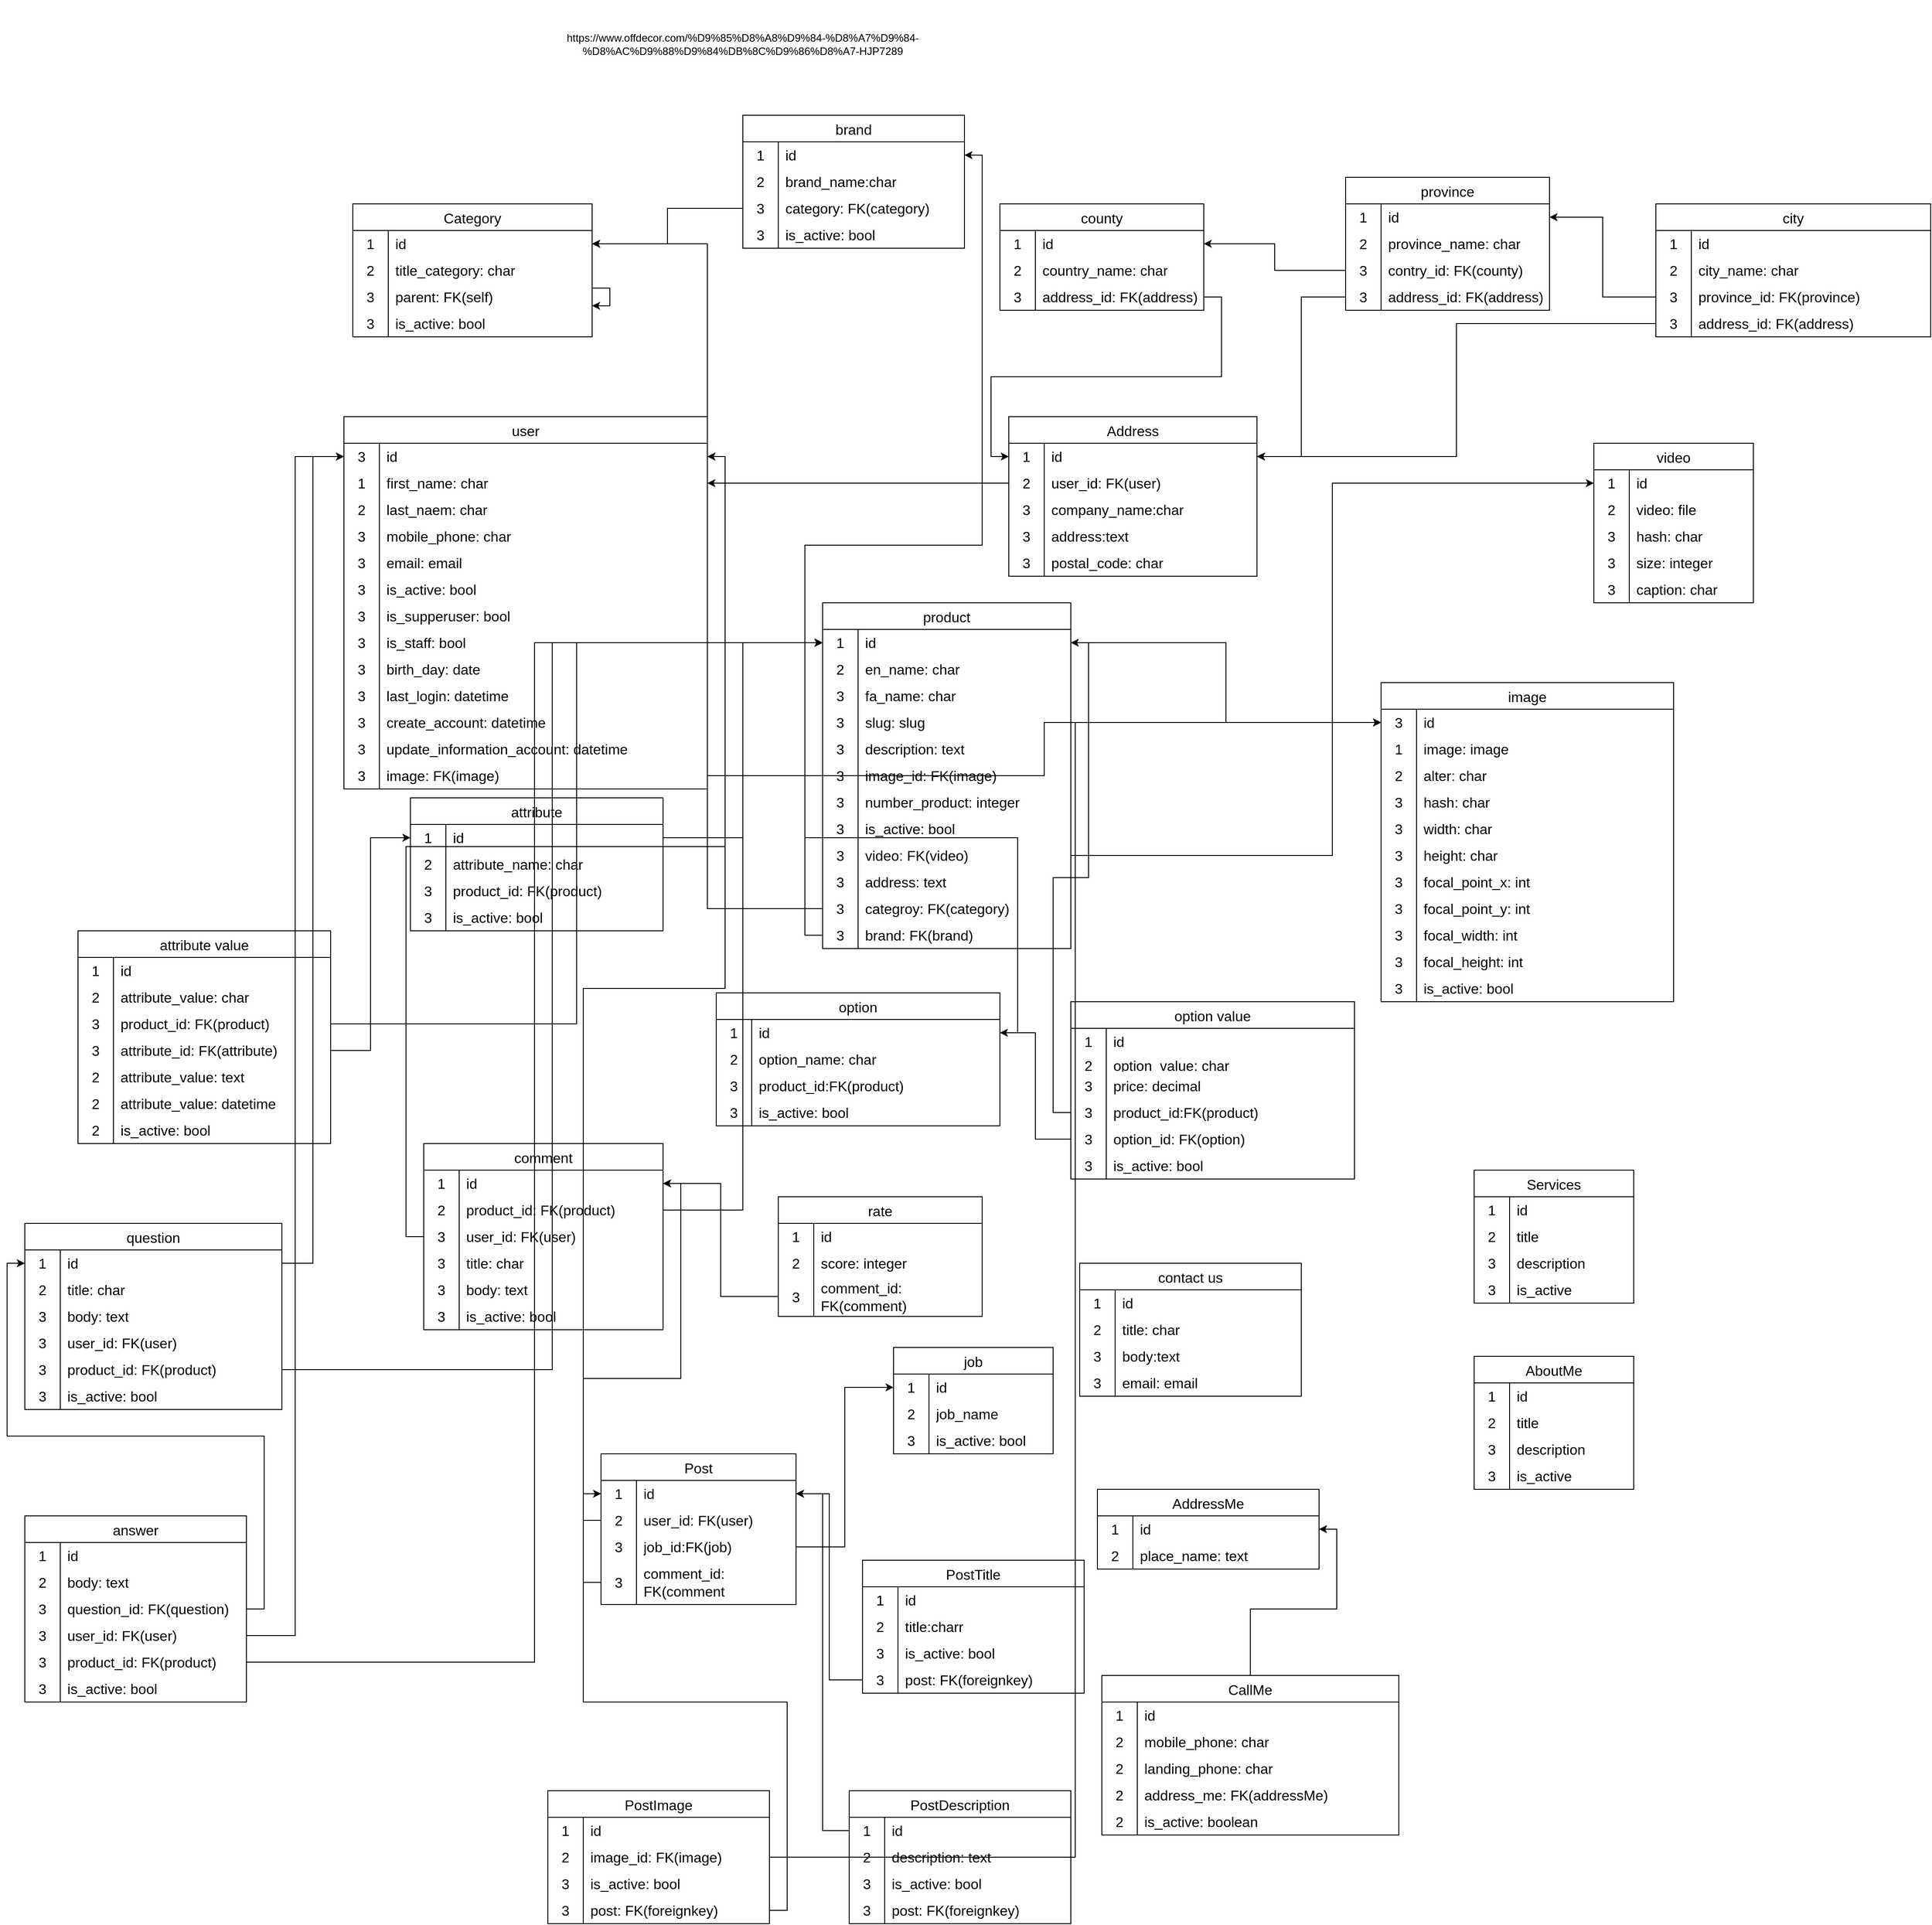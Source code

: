 <mxfile version="22.1.16" type="device">
  <diagram name="Page-1" id="Rss5FDmXiTuYA1K8EqSF">
    <mxGraphModel dx="1657" dy="2048" grid="1" gridSize="10" guides="1" tooltips="1" connect="1" arrows="1" fold="1" page="1" pageScale="1" pageWidth="850" pageHeight="1100" math="0" shadow="0">
      <root>
        <mxCell id="0" />
        <mxCell id="1" parent="0" />
        <mxCell id="OjBwqJ-KAZAi-U2OblI--1" value="Category" style="shape=table;startSize=30;container=1;collapsible=0;childLayout=tableLayout;fixedRows=1;rowLines=0;fontStyle=0;strokeColor=default;fontSize=16;" parent="1" vertex="1">
          <mxGeometry x="10" y="50" width="270" height="150" as="geometry" />
        </mxCell>
        <mxCell id="OjBwqJ-KAZAi-U2OblI--2" value="" style="shape=tableRow;horizontal=0;startSize=0;swimlaneHead=0;swimlaneBody=0;top=0;left=0;bottom=0;right=0;collapsible=0;dropTarget=0;fillColor=none;points=[[0,0.5],[1,0.5]];portConstraint=eastwest;strokeColor=inherit;fontSize=16;" parent="OjBwqJ-KAZAi-U2OblI--1" vertex="1">
          <mxGeometry y="30" width="270" height="30" as="geometry" />
        </mxCell>
        <mxCell id="OjBwqJ-KAZAi-U2OblI--3" value="1" style="shape=partialRectangle;html=1;whiteSpace=wrap;connectable=0;fillColor=none;top=0;left=0;bottom=0;right=0;overflow=hidden;pointerEvents=1;strokeColor=inherit;fontSize=16;" parent="OjBwqJ-KAZAi-U2OblI--2" vertex="1">
          <mxGeometry width="40" height="30" as="geometry">
            <mxRectangle width="40" height="30" as="alternateBounds" />
          </mxGeometry>
        </mxCell>
        <mxCell id="OjBwqJ-KAZAi-U2OblI--4" value="id" style="shape=partialRectangle;html=1;whiteSpace=wrap;connectable=0;fillColor=none;top=0;left=0;bottom=0;right=0;align=left;spacingLeft=6;overflow=hidden;strokeColor=inherit;fontSize=16;" parent="OjBwqJ-KAZAi-U2OblI--2" vertex="1">
          <mxGeometry x="40" width="230" height="30" as="geometry">
            <mxRectangle width="230" height="30" as="alternateBounds" />
          </mxGeometry>
        </mxCell>
        <mxCell id="OjBwqJ-KAZAi-U2OblI--5" value="" style="shape=tableRow;horizontal=0;startSize=0;swimlaneHead=0;swimlaneBody=0;top=0;left=0;bottom=0;right=0;collapsible=0;dropTarget=0;fillColor=none;points=[[0,0.5],[1,0.5]];portConstraint=eastwest;strokeColor=inherit;fontSize=16;" parent="OjBwqJ-KAZAi-U2OblI--1" vertex="1">
          <mxGeometry y="60" width="270" height="30" as="geometry" />
        </mxCell>
        <mxCell id="OjBwqJ-KAZAi-U2OblI--6" value="2" style="shape=partialRectangle;html=1;whiteSpace=wrap;connectable=0;fillColor=none;top=0;left=0;bottom=0;right=0;overflow=hidden;strokeColor=inherit;fontSize=16;" parent="OjBwqJ-KAZAi-U2OblI--5" vertex="1">
          <mxGeometry width="40" height="30" as="geometry">
            <mxRectangle width="40" height="30" as="alternateBounds" />
          </mxGeometry>
        </mxCell>
        <mxCell id="OjBwqJ-KAZAi-U2OblI--7" value="title_category: char" style="shape=partialRectangle;html=1;whiteSpace=wrap;connectable=0;fillColor=none;top=0;left=0;bottom=0;right=0;align=left;spacingLeft=6;overflow=hidden;strokeColor=inherit;fontSize=16;" parent="OjBwqJ-KAZAi-U2OblI--5" vertex="1">
          <mxGeometry x="40" width="230" height="30" as="geometry">
            <mxRectangle width="230" height="30" as="alternateBounds" />
          </mxGeometry>
        </mxCell>
        <mxCell id="OjBwqJ-KAZAi-U2OblI--8" value="" style="shape=tableRow;horizontal=0;startSize=0;swimlaneHead=0;swimlaneBody=0;top=0;left=0;bottom=0;right=0;collapsible=0;dropTarget=0;fillColor=none;points=[[0,0.5],[1,0.5]];portConstraint=eastwest;strokeColor=inherit;fontSize=16;" parent="OjBwqJ-KAZAi-U2OblI--1" vertex="1">
          <mxGeometry y="90" width="270" height="30" as="geometry" />
        </mxCell>
        <mxCell id="OjBwqJ-KAZAi-U2OblI--9" value="3" style="shape=partialRectangle;html=1;whiteSpace=wrap;connectable=0;fillColor=none;top=0;left=0;bottom=0;right=0;overflow=hidden;strokeColor=inherit;fontSize=16;" parent="OjBwqJ-KAZAi-U2OblI--8" vertex="1">
          <mxGeometry width="40" height="30" as="geometry">
            <mxRectangle width="40" height="30" as="alternateBounds" />
          </mxGeometry>
        </mxCell>
        <mxCell id="OjBwqJ-KAZAi-U2OblI--10" value="parent: FK(self)" style="shape=partialRectangle;html=1;whiteSpace=wrap;connectable=0;fillColor=none;top=0;left=0;bottom=0;right=0;align=left;spacingLeft=6;overflow=hidden;strokeColor=inherit;fontSize=16;" parent="OjBwqJ-KAZAi-U2OblI--8" vertex="1">
          <mxGeometry x="40" width="230" height="30" as="geometry">
            <mxRectangle width="230" height="30" as="alternateBounds" />
          </mxGeometry>
        </mxCell>
        <mxCell id="OjBwqJ-KAZAi-U2OblI--21" value="" style="shape=tableRow;horizontal=0;startSize=0;swimlaneHead=0;swimlaneBody=0;top=0;left=0;bottom=0;right=0;collapsible=0;dropTarget=0;fillColor=none;points=[[0,0.5],[1,0.5]];portConstraint=eastwest;strokeColor=inherit;fontSize=16;" parent="OjBwqJ-KAZAi-U2OblI--1" vertex="1">
          <mxGeometry y="120" width="270" height="30" as="geometry" />
        </mxCell>
        <mxCell id="OjBwqJ-KAZAi-U2OblI--22" value="3" style="shape=partialRectangle;html=1;whiteSpace=wrap;connectable=0;fillColor=none;top=0;left=0;bottom=0;right=0;overflow=hidden;strokeColor=inherit;fontSize=16;" parent="OjBwqJ-KAZAi-U2OblI--21" vertex="1">
          <mxGeometry width="40" height="30" as="geometry">
            <mxRectangle width="40" height="30" as="alternateBounds" />
          </mxGeometry>
        </mxCell>
        <mxCell id="OjBwqJ-KAZAi-U2OblI--23" value="is_active: bool" style="shape=partialRectangle;html=1;whiteSpace=wrap;connectable=0;fillColor=none;top=0;left=0;bottom=0;right=0;align=left;spacingLeft=6;overflow=hidden;strokeColor=inherit;fontSize=16;" parent="OjBwqJ-KAZAi-U2OblI--21" vertex="1">
          <mxGeometry x="40" width="230" height="30" as="geometry">
            <mxRectangle width="230" height="30" as="alternateBounds" />
          </mxGeometry>
        </mxCell>
        <mxCell id="OjBwqJ-KAZAi-U2OblI--381" style="edgeStyle=orthogonalEdgeStyle;rounded=0;orthogonalLoop=1;jettySize=auto;html=1;" parent="OjBwqJ-KAZAi-U2OblI--1" source="OjBwqJ-KAZAi-U2OblI--8" target="OjBwqJ-KAZAi-U2OblI--8" edge="1">
          <mxGeometry relative="1" as="geometry" />
        </mxCell>
        <mxCell id="OjBwqJ-KAZAi-U2OblI--11" value="Address" style="shape=table;startSize=30;container=1;collapsible=0;childLayout=tableLayout;fixedRows=1;rowLines=0;fontStyle=0;strokeColor=default;fontSize=16;" parent="1" vertex="1">
          <mxGeometry x="750" y="290" width="280" height="180" as="geometry" />
        </mxCell>
        <mxCell id="OjBwqJ-KAZAi-U2OblI--12" value="" style="shape=tableRow;horizontal=0;startSize=0;swimlaneHead=0;swimlaneBody=0;top=0;left=0;bottom=0;right=0;collapsible=0;dropTarget=0;fillColor=none;points=[[0,0.5],[1,0.5]];portConstraint=eastwest;strokeColor=inherit;fontSize=16;" parent="OjBwqJ-KAZAi-U2OblI--11" vertex="1">
          <mxGeometry y="30" width="280" height="30" as="geometry" />
        </mxCell>
        <mxCell id="OjBwqJ-KAZAi-U2OblI--13" value="1" style="shape=partialRectangle;html=1;whiteSpace=wrap;connectable=0;fillColor=none;top=0;left=0;bottom=0;right=0;overflow=hidden;pointerEvents=1;strokeColor=inherit;fontSize=16;" parent="OjBwqJ-KAZAi-U2OblI--12" vertex="1">
          <mxGeometry width="40" height="30" as="geometry">
            <mxRectangle width="40" height="30" as="alternateBounds" />
          </mxGeometry>
        </mxCell>
        <mxCell id="OjBwqJ-KAZAi-U2OblI--14" value="id" style="shape=partialRectangle;html=1;whiteSpace=wrap;connectable=0;fillColor=none;top=0;left=0;bottom=0;right=0;align=left;spacingLeft=6;overflow=hidden;strokeColor=inherit;fontSize=16;" parent="OjBwqJ-KAZAi-U2OblI--12" vertex="1">
          <mxGeometry x="40" width="240" height="30" as="geometry">
            <mxRectangle width="240" height="30" as="alternateBounds" />
          </mxGeometry>
        </mxCell>
        <mxCell id="OjBwqJ-KAZAi-U2OblI--15" value="" style="shape=tableRow;horizontal=0;startSize=0;swimlaneHead=0;swimlaneBody=0;top=0;left=0;bottom=0;right=0;collapsible=0;dropTarget=0;fillColor=none;points=[[0,0.5],[1,0.5]];portConstraint=eastwest;strokeColor=inherit;fontSize=16;" parent="OjBwqJ-KAZAi-U2OblI--11" vertex="1">
          <mxGeometry y="60" width="280" height="30" as="geometry" />
        </mxCell>
        <mxCell id="OjBwqJ-KAZAi-U2OblI--16" value="2" style="shape=partialRectangle;html=1;whiteSpace=wrap;connectable=0;fillColor=none;top=0;left=0;bottom=0;right=0;overflow=hidden;strokeColor=inherit;fontSize=16;" parent="OjBwqJ-KAZAi-U2OblI--15" vertex="1">
          <mxGeometry width="40" height="30" as="geometry">
            <mxRectangle width="40" height="30" as="alternateBounds" />
          </mxGeometry>
        </mxCell>
        <mxCell id="OjBwqJ-KAZAi-U2OblI--17" value="user_id: FK(user)" style="shape=partialRectangle;html=1;whiteSpace=wrap;connectable=0;fillColor=none;top=0;left=0;bottom=0;right=0;align=left;spacingLeft=6;overflow=hidden;strokeColor=inherit;fontSize=16;" parent="OjBwqJ-KAZAi-U2OblI--15" vertex="1">
          <mxGeometry x="40" width="240" height="30" as="geometry">
            <mxRectangle width="240" height="30" as="alternateBounds" />
          </mxGeometry>
        </mxCell>
        <mxCell id="OjBwqJ-KAZAi-U2OblI--18" value="" style="shape=tableRow;horizontal=0;startSize=0;swimlaneHead=0;swimlaneBody=0;top=0;left=0;bottom=0;right=0;collapsible=0;dropTarget=0;fillColor=none;points=[[0,0.5],[1,0.5]];portConstraint=eastwest;strokeColor=inherit;fontSize=16;" parent="OjBwqJ-KAZAi-U2OblI--11" vertex="1">
          <mxGeometry y="90" width="280" height="30" as="geometry" />
        </mxCell>
        <mxCell id="OjBwqJ-KAZAi-U2OblI--19" value="3" style="shape=partialRectangle;html=1;whiteSpace=wrap;connectable=0;fillColor=none;top=0;left=0;bottom=0;right=0;overflow=hidden;strokeColor=inherit;fontSize=16;" parent="OjBwqJ-KAZAi-U2OblI--18" vertex="1">
          <mxGeometry width="40" height="30" as="geometry">
            <mxRectangle width="40" height="30" as="alternateBounds" />
          </mxGeometry>
        </mxCell>
        <mxCell id="OjBwqJ-KAZAi-U2OblI--20" value="company_name:char" style="shape=partialRectangle;html=1;whiteSpace=wrap;connectable=0;fillColor=none;top=0;left=0;bottom=0;right=0;align=left;spacingLeft=6;overflow=hidden;strokeColor=inherit;fontSize=16;" parent="OjBwqJ-KAZAi-U2OblI--18" vertex="1">
          <mxGeometry x="40" width="240" height="30" as="geometry">
            <mxRectangle width="240" height="30" as="alternateBounds" />
          </mxGeometry>
        </mxCell>
        <mxCell id="OjBwqJ-KAZAi-U2OblI--69" value="" style="shape=tableRow;horizontal=0;startSize=0;swimlaneHead=0;swimlaneBody=0;top=0;left=0;bottom=0;right=0;collapsible=0;dropTarget=0;fillColor=none;points=[[0,0.5],[1,0.5]];portConstraint=eastwest;strokeColor=inherit;fontSize=16;" parent="OjBwqJ-KAZAi-U2OblI--11" vertex="1">
          <mxGeometry y="120" width="280" height="30" as="geometry" />
        </mxCell>
        <mxCell id="OjBwqJ-KAZAi-U2OblI--70" value="3" style="shape=partialRectangle;html=1;whiteSpace=wrap;connectable=0;fillColor=none;top=0;left=0;bottom=0;right=0;overflow=hidden;strokeColor=inherit;fontSize=16;" parent="OjBwqJ-KAZAi-U2OblI--69" vertex="1">
          <mxGeometry width="40" height="30" as="geometry">
            <mxRectangle width="40" height="30" as="alternateBounds" />
          </mxGeometry>
        </mxCell>
        <mxCell id="OjBwqJ-KAZAi-U2OblI--71" value="address:text" style="shape=partialRectangle;html=1;whiteSpace=wrap;connectable=0;fillColor=none;top=0;left=0;bottom=0;right=0;align=left;spacingLeft=6;overflow=hidden;strokeColor=inherit;fontSize=16;" parent="OjBwqJ-KAZAi-U2OblI--69" vertex="1">
          <mxGeometry x="40" width="240" height="30" as="geometry">
            <mxRectangle width="240" height="30" as="alternateBounds" />
          </mxGeometry>
        </mxCell>
        <mxCell id="OjBwqJ-KAZAi-U2OblI--75" value="" style="shape=tableRow;horizontal=0;startSize=0;swimlaneHead=0;swimlaneBody=0;top=0;left=0;bottom=0;right=0;collapsible=0;dropTarget=0;fillColor=none;points=[[0,0.5],[1,0.5]];portConstraint=eastwest;strokeColor=inherit;fontSize=16;" parent="OjBwqJ-KAZAi-U2OblI--11" vertex="1">
          <mxGeometry y="150" width="280" height="30" as="geometry" />
        </mxCell>
        <mxCell id="OjBwqJ-KAZAi-U2OblI--76" value="3" style="shape=partialRectangle;html=1;whiteSpace=wrap;connectable=0;fillColor=none;top=0;left=0;bottom=0;right=0;overflow=hidden;strokeColor=inherit;fontSize=16;" parent="OjBwqJ-KAZAi-U2OblI--75" vertex="1">
          <mxGeometry width="40" height="30" as="geometry">
            <mxRectangle width="40" height="30" as="alternateBounds" />
          </mxGeometry>
        </mxCell>
        <mxCell id="OjBwqJ-KAZAi-U2OblI--77" value="postal_code: char" style="shape=partialRectangle;html=1;whiteSpace=wrap;connectable=0;fillColor=none;top=0;left=0;bottom=0;right=0;align=left;spacingLeft=6;overflow=hidden;strokeColor=inherit;fontSize=16;" parent="OjBwqJ-KAZAi-U2OblI--75" vertex="1">
          <mxGeometry x="40" width="240" height="30" as="geometry">
            <mxRectangle width="240" height="30" as="alternateBounds" />
          </mxGeometry>
        </mxCell>
        <mxCell id="OjBwqJ-KAZAi-U2OblI--24" value="user" style="shape=table;startSize=30;container=1;collapsible=0;childLayout=tableLayout;fixedRows=1;rowLines=0;fontStyle=0;strokeColor=default;fontSize=16;" parent="1" vertex="1">
          <mxGeometry y="290" width="410" height="420" as="geometry" />
        </mxCell>
        <mxCell id="OjBwqJ-KAZAi-U2OblI--307" value="" style="shape=tableRow;horizontal=0;startSize=0;swimlaneHead=0;swimlaneBody=0;top=0;left=0;bottom=0;right=0;collapsible=0;dropTarget=0;fillColor=none;points=[[0,0.5],[1,0.5]];portConstraint=eastwest;strokeColor=inherit;fontSize=16;" parent="OjBwqJ-KAZAi-U2OblI--24" vertex="1">
          <mxGeometry y="30" width="410" height="30" as="geometry" />
        </mxCell>
        <mxCell id="OjBwqJ-KAZAi-U2OblI--308" value="3" style="shape=partialRectangle;html=1;whiteSpace=wrap;connectable=0;fillColor=none;top=0;left=0;bottom=0;right=0;overflow=hidden;strokeColor=inherit;fontSize=16;" parent="OjBwqJ-KAZAi-U2OblI--307" vertex="1">
          <mxGeometry width="40" height="30" as="geometry">
            <mxRectangle width="40" height="30" as="alternateBounds" />
          </mxGeometry>
        </mxCell>
        <mxCell id="OjBwqJ-KAZAi-U2OblI--309" value="id" style="shape=partialRectangle;html=1;whiteSpace=wrap;connectable=0;fillColor=none;top=0;left=0;bottom=0;right=0;align=left;spacingLeft=6;overflow=hidden;strokeColor=inherit;fontSize=16;" parent="OjBwqJ-KAZAi-U2OblI--307" vertex="1">
          <mxGeometry x="40" width="370" height="30" as="geometry">
            <mxRectangle width="370" height="30" as="alternateBounds" />
          </mxGeometry>
        </mxCell>
        <mxCell id="OjBwqJ-KAZAi-U2OblI--25" value="" style="shape=tableRow;horizontal=0;startSize=0;swimlaneHead=0;swimlaneBody=0;top=0;left=0;bottom=0;right=0;collapsible=0;dropTarget=0;fillColor=none;points=[[0,0.5],[1,0.5]];portConstraint=eastwest;strokeColor=inherit;fontSize=16;" parent="OjBwqJ-KAZAi-U2OblI--24" vertex="1">
          <mxGeometry y="60" width="410" height="30" as="geometry" />
        </mxCell>
        <mxCell id="OjBwqJ-KAZAi-U2OblI--26" value="1" style="shape=partialRectangle;html=1;whiteSpace=wrap;connectable=0;fillColor=none;top=0;left=0;bottom=0;right=0;overflow=hidden;pointerEvents=1;strokeColor=inherit;fontSize=16;" parent="OjBwqJ-KAZAi-U2OblI--25" vertex="1">
          <mxGeometry width="40" height="30" as="geometry">
            <mxRectangle width="40" height="30" as="alternateBounds" />
          </mxGeometry>
        </mxCell>
        <mxCell id="OjBwqJ-KAZAi-U2OblI--27" value="first_name: char" style="shape=partialRectangle;html=1;whiteSpace=wrap;connectable=0;fillColor=none;top=0;left=0;bottom=0;right=0;align=left;spacingLeft=6;overflow=hidden;strokeColor=inherit;fontSize=16;" parent="OjBwqJ-KAZAi-U2OblI--25" vertex="1">
          <mxGeometry x="40" width="370" height="30" as="geometry">
            <mxRectangle width="370" height="30" as="alternateBounds" />
          </mxGeometry>
        </mxCell>
        <mxCell id="OjBwqJ-KAZAi-U2OblI--28" value="" style="shape=tableRow;horizontal=0;startSize=0;swimlaneHead=0;swimlaneBody=0;top=0;left=0;bottom=0;right=0;collapsible=0;dropTarget=0;fillColor=none;points=[[0,0.5],[1,0.5]];portConstraint=eastwest;strokeColor=inherit;fontSize=16;" parent="OjBwqJ-KAZAi-U2OblI--24" vertex="1">
          <mxGeometry y="90" width="410" height="30" as="geometry" />
        </mxCell>
        <mxCell id="OjBwqJ-KAZAi-U2OblI--29" value="2" style="shape=partialRectangle;html=1;whiteSpace=wrap;connectable=0;fillColor=none;top=0;left=0;bottom=0;right=0;overflow=hidden;strokeColor=inherit;fontSize=16;" parent="OjBwqJ-KAZAi-U2OblI--28" vertex="1">
          <mxGeometry width="40" height="30" as="geometry">
            <mxRectangle width="40" height="30" as="alternateBounds" />
          </mxGeometry>
        </mxCell>
        <mxCell id="OjBwqJ-KAZAi-U2OblI--30" value="last_naem: char" style="shape=partialRectangle;html=1;whiteSpace=wrap;connectable=0;fillColor=none;top=0;left=0;bottom=0;right=0;align=left;spacingLeft=6;overflow=hidden;strokeColor=inherit;fontSize=16;" parent="OjBwqJ-KAZAi-U2OblI--28" vertex="1">
          <mxGeometry x="40" width="370" height="30" as="geometry">
            <mxRectangle width="370" height="30" as="alternateBounds" />
          </mxGeometry>
        </mxCell>
        <mxCell id="OjBwqJ-KAZAi-U2OblI--31" value="" style="shape=tableRow;horizontal=0;startSize=0;swimlaneHead=0;swimlaneBody=0;top=0;left=0;bottom=0;right=0;collapsible=0;dropTarget=0;fillColor=none;points=[[0,0.5],[1,0.5]];portConstraint=eastwest;strokeColor=inherit;fontSize=16;" parent="OjBwqJ-KAZAi-U2OblI--24" vertex="1">
          <mxGeometry y="120" width="410" height="30" as="geometry" />
        </mxCell>
        <mxCell id="OjBwqJ-KAZAi-U2OblI--32" value="3" style="shape=partialRectangle;html=1;whiteSpace=wrap;connectable=0;fillColor=none;top=0;left=0;bottom=0;right=0;overflow=hidden;strokeColor=inherit;fontSize=16;" parent="OjBwqJ-KAZAi-U2OblI--31" vertex="1">
          <mxGeometry width="40" height="30" as="geometry">
            <mxRectangle width="40" height="30" as="alternateBounds" />
          </mxGeometry>
        </mxCell>
        <mxCell id="OjBwqJ-KAZAi-U2OblI--33" value="mobile_phone: char" style="shape=partialRectangle;html=1;whiteSpace=wrap;connectable=0;fillColor=none;top=0;left=0;bottom=0;right=0;align=left;spacingLeft=6;overflow=hidden;strokeColor=inherit;fontSize=16;" parent="OjBwqJ-KAZAi-U2OblI--31" vertex="1">
          <mxGeometry x="40" width="370" height="30" as="geometry">
            <mxRectangle width="370" height="30" as="alternateBounds" />
          </mxGeometry>
        </mxCell>
        <mxCell id="OjBwqJ-KAZAi-U2OblI--34" value="" style="shape=tableRow;horizontal=0;startSize=0;swimlaneHead=0;swimlaneBody=0;top=0;left=0;bottom=0;right=0;collapsible=0;dropTarget=0;fillColor=none;points=[[0,0.5],[1,0.5]];portConstraint=eastwest;strokeColor=inherit;fontSize=16;" parent="OjBwqJ-KAZAi-U2OblI--24" vertex="1">
          <mxGeometry y="150" width="410" height="30" as="geometry" />
        </mxCell>
        <mxCell id="OjBwqJ-KAZAi-U2OblI--35" value="3" style="shape=partialRectangle;html=1;whiteSpace=wrap;connectable=0;fillColor=none;top=0;left=0;bottom=0;right=0;overflow=hidden;strokeColor=inherit;fontSize=16;" parent="OjBwqJ-KAZAi-U2OblI--34" vertex="1">
          <mxGeometry width="40" height="30" as="geometry">
            <mxRectangle width="40" height="30" as="alternateBounds" />
          </mxGeometry>
        </mxCell>
        <mxCell id="OjBwqJ-KAZAi-U2OblI--36" value="email: email" style="shape=partialRectangle;html=1;whiteSpace=wrap;connectable=0;fillColor=none;top=0;left=0;bottom=0;right=0;align=left;spacingLeft=6;overflow=hidden;strokeColor=inherit;fontSize=16;" parent="OjBwqJ-KAZAi-U2OblI--34" vertex="1">
          <mxGeometry x="40" width="370" height="30" as="geometry">
            <mxRectangle width="370" height="30" as="alternateBounds" />
          </mxGeometry>
        </mxCell>
        <mxCell id="OjBwqJ-KAZAi-U2OblI--37" value="" style="shape=tableRow;horizontal=0;startSize=0;swimlaneHead=0;swimlaneBody=0;top=0;left=0;bottom=0;right=0;collapsible=0;dropTarget=0;fillColor=none;points=[[0,0.5],[1,0.5]];portConstraint=eastwest;strokeColor=inherit;fontSize=16;" parent="OjBwqJ-KAZAi-U2OblI--24" vertex="1">
          <mxGeometry y="180" width="410" height="30" as="geometry" />
        </mxCell>
        <mxCell id="OjBwqJ-KAZAi-U2OblI--38" value="3" style="shape=partialRectangle;html=1;whiteSpace=wrap;connectable=0;fillColor=none;top=0;left=0;bottom=0;right=0;overflow=hidden;strokeColor=inherit;fontSize=16;" parent="OjBwqJ-KAZAi-U2OblI--37" vertex="1">
          <mxGeometry width="40" height="30" as="geometry">
            <mxRectangle width="40" height="30" as="alternateBounds" />
          </mxGeometry>
        </mxCell>
        <mxCell id="OjBwqJ-KAZAi-U2OblI--39" value="is_active: bool" style="shape=partialRectangle;html=1;whiteSpace=wrap;connectable=0;fillColor=none;top=0;left=0;bottom=0;right=0;align=left;spacingLeft=6;overflow=hidden;strokeColor=inherit;fontSize=16;" parent="OjBwqJ-KAZAi-U2OblI--37" vertex="1">
          <mxGeometry x="40" width="370" height="30" as="geometry">
            <mxRectangle width="370" height="30" as="alternateBounds" />
          </mxGeometry>
        </mxCell>
        <mxCell id="OjBwqJ-KAZAi-U2OblI--40" value="" style="shape=tableRow;horizontal=0;startSize=0;swimlaneHead=0;swimlaneBody=0;top=0;left=0;bottom=0;right=0;collapsible=0;dropTarget=0;fillColor=none;points=[[0,0.5],[1,0.5]];portConstraint=eastwest;strokeColor=inherit;fontSize=16;" parent="OjBwqJ-KAZAi-U2OblI--24" vertex="1">
          <mxGeometry y="210" width="410" height="30" as="geometry" />
        </mxCell>
        <mxCell id="OjBwqJ-KAZAi-U2OblI--41" value="3" style="shape=partialRectangle;html=1;whiteSpace=wrap;connectable=0;fillColor=none;top=0;left=0;bottom=0;right=0;overflow=hidden;strokeColor=inherit;fontSize=16;" parent="OjBwqJ-KAZAi-U2OblI--40" vertex="1">
          <mxGeometry width="40" height="30" as="geometry">
            <mxRectangle width="40" height="30" as="alternateBounds" />
          </mxGeometry>
        </mxCell>
        <mxCell id="OjBwqJ-KAZAi-U2OblI--42" value="is_supperuser: bool" style="shape=partialRectangle;html=1;whiteSpace=wrap;connectable=0;fillColor=none;top=0;left=0;bottom=0;right=0;align=left;spacingLeft=6;overflow=hidden;strokeColor=inherit;fontSize=16;" parent="OjBwqJ-KAZAi-U2OblI--40" vertex="1">
          <mxGeometry x="40" width="370" height="30" as="geometry">
            <mxRectangle width="370" height="30" as="alternateBounds" />
          </mxGeometry>
        </mxCell>
        <mxCell id="OjBwqJ-KAZAi-U2OblI--43" value="" style="shape=tableRow;horizontal=0;startSize=0;swimlaneHead=0;swimlaneBody=0;top=0;left=0;bottom=0;right=0;collapsible=0;dropTarget=0;fillColor=none;points=[[0,0.5],[1,0.5]];portConstraint=eastwest;strokeColor=inherit;fontSize=16;" parent="OjBwqJ-KAZAi-U2OblI--24" vertex="1">
          <mxGeometry y="240" width="410" height="30" as="geometry" />
        </mxCell>
        <mxCell id="OjBwqJ-KAZAi-U2OblI--44" value="3" style="shape=partialRectangle;html=1;whiteSpace=wrap;connectable=0;fillColor=none;top=0;left=0;bottom=0;right=0;overflow=hidden;strokeColor=inherit;fontSize=16;" parent="OjBwqJ-KAZAi-U2OblI--43" vertex="1">
          <mxGeometry width="40" height="30" as="geometry">
            <mxRectangle width="40" height="30" as="alternateBounds" />
          </mxGeometry>
        </mxCell>
        <mxCell id="OjBwqJ-KAZAi-U2OblI--45" value="is_staff: bool" style="shape=partialRectangle;html=1;whiteSpace=wrap;connectable=0;fillColor=none;top=0;left=0;bottom=0;right=0;align=left;spacingLeft=6;overflow=hidden;strokeColor=inherit;fontSize=16;" parent="OjBwqJ-KAZAi-U2OblI--43" vertex="1">
          <mxGeometry x="40" width="370" height="30" as="geometry">
            <mxRectangle width="370" height="30" as="alternateBounds" />
          </mxGeometry>
        </mxCell>
        <mxCell id="OjBwqJ-KAZAi-U2OblI--46" value="" style="shape=tableRow;horizontal=0;startSize=0;swimlaneHead=0;swimlaneBody=0;top=0;left=0;bottom=0;right=0;collapsible=0;dropTarget=0;fillColor=none;points=[[0,0.5],[1,0.5]];portConstraint=eastwest;strokeColor=inherit;fontSize=16;" parent="OjBwqJ-KAZAi-U2OblI--24" vertex="1">
          <mxGeometry y="270" width="410" height="30" as="geometry" />
        </mxCell>
        <mxCell id="OjBwqJ-KAZAi-U2OblI--47" value="3" style="shape=partialRectangle;html=1;whiteSpace=wrap;connectable=0;fillColor=none;top=0;left=0;bottom=0;right=0;overflow=hidden;strokeColor=inherit;fontSize=16;" parent="OjBwqJ-KAZAi-U2OblI--46" vertex="1">
          <mxGeometry width="40" height="30" as="geometry">
            <mxRectangle width="40" height="30" as="alternateBounds" />
          </mxGeometry>
        </mxCell>
        <mxCell id="OjBwqJ-KAZAi-U2OblI--48" value="birth_day: date" style="shape=partialRectangle;html=1;whiteSpace=wrap;connectable=0;fillColor=none;top=0;left=0;bottom=0;right=0;align=left;spacingLeft=6;overflow=hidden;strokeColor=inherit;fontSize=16;" parent="OjBwqJ-KAZAi-U2OblI--46" vertex="1">
          <mxGeometry x="40" width="370" height="30" as="geometry">
            <mxRectangle width="370" height="30" as="alternateBounds" />
          </mxGeometry>
        </mxCell>
        <mxCell id="OjBwqJ-KAZAi-U2OblI--49" value="" style="shape=tableRow;horizontal=0;startSize=0;swimlaneHead=0;swimlaneBody=0;top=0;left=0;bottom=0;right=0;collapsible=0;dropTarget=0;fillColor=none;points=[[0,0.5],[1,0.5]];portConstraint=eastwest;strokeColor=inherit;fontSize=16;" parent="OjBwqJ-KAZAi-U2OblI--24" vertex="1">
          <mxGeometry y="300" width="410" height="30" as="geometry" />
        </mxCell>
        <mxCell id="OjBwqJ-KAZAi-U2OblI--50" value="3" style="shape=partialRectangle;html=1;whiteSpace=wrap;connectable=0;fillColor=none;top=0;left=0;bottom=0;right=0;overflow=hidden;strokeColor=inherit;fontSize=16;" parent="OjBwqJ-KAZAi-U2OblI--49" vertex="1">
          <mxGeometry width="40" height="30" as="geometry">
            <mxRectangle width="40" height="30" as="alternateBounds" />
          </mxGeometry>
        </mxCell>
        <mxCell id="OjBwqJ-KAZAi-U2OblI--51" value="last_login: datetime" style="shape=partialRectangle;html=1;whiteSpace=wrap;connectable=0;fillColor=none;top=0;left=0;bottom=0;right=0;align=left;spacingLeft=6;overflow=hidden;strokeColor=inherit;fontSize=16;" parent="OjBwqJ-KAZAi-U2OblI--49" vertex="1">
          <mxGeometry x="40" width="370" height="30" as="geometry">
            <mxRectangle width="370" height="30" as="alternateBounds" />
          </mxGeometry>
        </mxCell>
        <mxCell id="OjBwqJ-KAZAi-U2OblI--52" value="" style="shape=tableRow;horizontal=0;startSize=0;swimlaneHead=0;swimlaneBody=0;top=0;left=0;bottom=0;right=0;collapsible=0;dropTarget=0;fillColor=none;points=[[0,0.5],[1,0.5]];portConstraint=eastwest;strokeColor=inherit;fontSize=16;" parent="OjBwqJ-KAZAi-U2OblI--24" vertex="1">
          <mxGeometry y="330" width="410" height="30" as="geometry" />
        </mxCell>
        <mxCell id="OjBwqJ-KAZAi-U2OblI--53" value="3" style="shape=partialRectangle;html=1;whiteSpace=wrap;connectable=0;fillColor=none;top=0;left=0;bottom=0;right=0;overflow=hidden;strokeColor=inherit;fontSize=16;" parent="OjBwqJ-KAZAi-U2OblI--52" vertex="1">
          <mxGeometry width="40" height="30" as="geometry">
            <mxRectangle width="40" height="30" as="alternateBounds" />
          </mxGeometry>
        </mxCell>
        <mxCell id="OjBwqJ-KAZAi-U2OblI--54" value="create_account: datetime" style="shape=partialRectangle;html=1;whiteSpace=wrap;connectable=0;fillColor=none;top=0;left=0;bottom=0;right=0;align=left;spacingLeft=6;overflow=hidden;strokeColor=inherit;fontSize=16;" parent="OjBwqJ-KAZAi-U2OblI--52" vertex="1">
          <mxGeometry x="40" width="370" height="30" as="geometry">
            <mxRectangle width="370" height="30" as="alternateBounds" />
          </mxGeometry>
        </mxCell>
        <mxCell id="OjBwqJ-KAZAi-U2OblI--55" value="" style="shape=tableRow;horizontal=0;startSize=0;swimlaneHead=0;swimlaneBody=0;top=0;left=0;bottom=0;right=0;collapsible=0;dropTarget=0;fillColor=none;points=[[0,0.5],[1,0.5]];portConstraint=eastwest;strokeColor=inherit;fontSize=16;" parent="OjBwqJ-KAZAi-U2OblI--24" vertex="1">
          <mxGeometry y="360" width="410" height="30" as="geometry" />
        </mxCell>
        <mxCell id="OjBwqJ-KAZAi-U2OblI--56" value="3" style="shape=partialRectangle;html=1;whiteSpace=wrap;connectable=0;fillColor=none;top=0;left=0;bottom=0;right=0;overflow=hidden;strokeColor=inherit;fontSize=16;" parent="OjBwqJ-KAZAi-U2OblI--55" vertex="1">
          <mxGeometry width="40" height="30" as="geometry">
            <mxRectangle width="40" height="30" as="alternateBounds" />
          </mxGeometry>
        </mxCell>
        <mxCell id="OjBwqJ-KAZAi-U2OblI--57" value="update_information_account: datetime" style="shape=partialRectangle;html=1;whiteSpace=wrap;connectable=0;fillColor=none;top=0;left=0;bottom=0;right=0;align=left;spacingLeft=6;overflow=hidden;strokeColor=inherit;fontSize=16;" parent="OjBwqJ-KAZAi-U2OblI--55" vertex="1">
          <mxGeometry x="40" width="370" height="30" as="geometry">
            <mxRectangle width="370" height="30" as="alternateBounds" />
          </mxGeometry>
        </mxCell>
        <mxCell id="_v6dxsXA0JJum93skmg_-12" value="" style="shape=tableRow;horizontal=0;startSize=0;swimlaneHead=0;swimlaneBody=0;top=0;left=0;bottom=0;right=0;collapsible=0;dropTarget=0;fillColor=none;points=[[0,0.5],[1,0.5]];portConstraint=eastwest;strokeColor=inherit;fontSize=16;" vertex="1" parent="OjBwqJ-KAZAi-U2OblI--24">
          <mxGeometry y="390" width="410" height="30" as="geometry" />
        </mxCell>
        <mxCell id="_v6dxsXA0JJum93skmg_-13" value="3" style="shape=partialRectangle;html=1;whiteSpace=wrap;connectable=0;fillColor=none;top=0;left=0;bottom=0;right=0;overflow=hidden;strokeColor=inherit;fontSize=16;" vertex="1" parent="_v6dxsXA0JJum93skmg_-12">
          <mxGeometry width="40" height="30" as="geometry">
            <mxRectangle width="40" height="30" as="alternateBounds" />
          </mxGeometry>
        </mxCell>
        <mxCell id="_v6dxsXA0JJum93skmg_-14" value="image: FK(image)" style="shape=partialRectangle;html=1;whiteSpace=wrap;connectable=0;fillColor=none;top=0;left=0;bottom=0;right=0;align=left;spacingLeft=6;overflow=hidden;strokeColor=inherit;fontSize=16;" vertex="1" parent="_v6dxsXA0JJum93skmg_-12">
          <mxGeometry x="40" width="370" height="30" as="geometry">
            <mxRectangle width="370" height="30" as="alternateBounds" />
          </mxGeometry>
        </mxCell>
        <mxCell id="OjBwqJ-KAZAi-U2OblI--68" style="edgeStyle=orthogonalEdgeStyle;rounded=0;orthogonalLoop=1;jettySize=auto;html=1;" parent="1" source="OjBwqJ-KAZAi-U2OblI--15" target="OjBwqJ-KAZAi-U2OblI--25" edge="1">
          <mxGeometry relative="1" as="geometry" />
        </mxCell>
        <mxCell id="OjBwqJ-KAZAi-U2OblI--81" value="county" style="shape=table;startSize=30;container=1;collapsible=0;childLayout=tableLayout;fixedRows=1;rowLines=0;fontStyle=0;strokeColor=default;fontSize=16;" parent="1" vertex="1">
          <mxGeometry x="740" y="50" width="230" height="120" as="geometry" />
        </mxCell>
        <mxCell id="OjBwqJ-KAZAi-U2OblI--82" value="" style="shape=tableRow;horizontal=0;startSize=0;swimlaneHead=0;swimlaneBody=0;top=0;left=0;bottom=0;right=0;collapsible=0;dropTarget=0;fillColor=none;points=[[0,0.5],[1,0.5]];portConstraint=eastwest;strokeColor=inherit;fontSize=16;" parent="OjBwqJ-KAZAi-U2OblI--81" vertex="1">
          <mxGeometry y="30" width="230" height="30" as="geometry" />
        </mxCell>
        <mxCell id="OjBwqJ-KAZAi-U2OblI--83" value="1" style="shape=partialRectangle;html=1;whiteSpace=wrap;connectable=0;fillColor=none;top=0;left=0;bottom=0;right=0;overflow=hidden;pointerEvents=1;strokeColor=inherit;fontSize=16;" parent="OjBwqJ-KAZAi-U2OblI--82" vertex="1">
          <mxGeometry width="40" height="30" as="geometry">
            <mxRectangle width="40" height="30" as="alternateBounds" />
          </mxGeometry>
        </mxCell>
        <mxCell id="OjBwqJ-KAZAi-U2OblI--84" value="id" style="shape=partialRectangle;html=1;whiteSpace=wrap;connectable=0;fillColor=none;top=0;left=0;bottom=0;right=0;align=left;spacingLeft=6;overflow=hidden;strokeColor=inherit;fontSize=16;" parent="OjBwqJ-KAZAi-U2OblI--82" vertex="1">
          <mxGeometry x="40" width="190" height="30" as="geometry">
            <mxRectangle width="190" height="30" as="alternateBounds" />
          </mxGeometry>
        </mxCell>
        <mxCell id="OjBwqJ-KAZAi-U2OblI--85" value="" style="shape=tableRow;horizontal=0;startSize=0;swimlaneHead=0;swimlaneBody=0;top=0;left=0;bottom=0;right=0;collapsible=0;dropTarget=0;fillColor=none;points=[[0,0.5],[1,0.5]];portConstraint=eastwest;strokeColor=inherit;fontSize=16;" parent="OjBwqJ-KAZAi-U2OblI--81" vertex="1">
          <mxGeometry y="60" width="230" height="30" as="geometry" />
        </mxCell>
        <mxCell id="OjBwqJ-KAZAi-U2OblI--86" value="2" style="shape=partialRectangle;html=1;whiteSpace=wrap;connectable=0;fillColor=none;top=0;left=0;bottom=0;right=0;overflow=hidden;strokeColor=inherit;fontSize=16;" parent="OjBwqJ-KAZAi-U2OblI--85" vertex="1">
          <mxGeometry width="40" height="30" as="geometry">
            <mxRectangle width="40" height="30" as="alternateBounds" />
          </mxGeometry>
        </mxCell>
        <mxCell id="OjBwqJ-KAZAi-U2OblI--87" value="country_name: char" style="shape=partialRectangle;html=1;whiteSpace=wrap;connectable=0;fillColor=none;top=0;left=0;bottom=0;right=0;align=left;spacingLeft=6;overflow=hidden;strokeColor=inherit;fontSize=16;" parent="OjBwqJ-KAZAi-U2OblI--85" vertex="1">
          <mxGeometry x="40" width="190" height="30" as="geometry">
            <mxRectangle width="190" height="30" as="alternateBounds" />
          </mxGeometry>
        </mxCell>
        <mxCell id="OjBwqJ-KAZAi-U2OblI--88" value="" style="shape=tableRow;horizontal=0;startSize=0;swimlaneHead=0;swimlaneBody=0;top=0;left=0;bottom=0;right=0;collapsible=0;dropTarget=0;fillColor=none;points=[[0,0.5],[1,0.5]];portConstraint=eastwest;strokeColor=inherit;fontSize=16;" parent="OjBwqJ-KAZAi-U2OblI--81" vertex="1">
          <mxGeometry y="90" width="230" height="30" as="geometry" />
        </mxCell>
        <mxCell id="OjBwqJ-KAZAi-U2OblI--89" value="3" style="shape=partialRectangle;html=1;whiteSpace=wrap;connectable=0;fillColor=none;top=0;left=0;bottom=0;right=0;overflow=hidden;strokeColor=inherit;fontSize=16;" parent="OjBwqJ-KAZAi-U2OblI--88" vertex="1">
          <mxGeometry width="40" height="30" as="geometry">
            <mxRectangle width="40" height="30" as="alternateBounds" />
          </mxGeometry>
        </mxCell>
        <mxCell id="OjBwqJ-KAZAi-U2OblI--90" value="address_id: FK(address)" style="shape=partialRectangle;html=1;whiteSpace=wrap;connectable=0;fillColor=none;top=0;left=0;bottom=0;right=0;align=left;spacingLeft=6;overflow=hidden;strokeColor=inherit;fontSize=16;" parent="OjBwqJ-KAZAi-U2OblI--88" vertex="1">
          <mxGeometry x="40" width="190" height="30" as="geometry">
            <mxRectangle width="190" height="30" as="alternateBounds" />
          </mxGeometry>
        </mxCell>
        <mxCell id="OjBwqJ-KAZAi-U2OblI--91" value="province" style="shape=table;startSize=30;container=1;collapsible=0;childLayout=tableLayout;fixedRows=1;rowLines=0;fontStyle=0;strokeColor=default;fontSize=16;" parent="1" vertex="1">
          <mxGeometry x="1130" y="20" width="230" height="150" as="geometry" />
        </mxCell>
        <mxCell id="OjBwqJ-KAZAi-U2OblI--92" value="" style="shape=tableRow;horizontal=0;startSize=0;swimlaneHead=0;swimlaneBody=0;top=0;left=0;bottom=0;right=0;collapsible=0;dropTarget=0;fillColor=none;points=[[0,0.5],[1,0.5]];portConstraint=eastwest;strokeColor=inherit;fontSize=16;" parent="OjBwqJ-KAZAi-U2OblI--91" vertex="1">
          <mxGeometry y="30" width="230" height="30" as="geometry" />
        </mxCell>
        <mxCell id="OjBwqJ-KAZAi-U2OblI--93" value="1" style="shape=partialRectangle;html=1;whiteSpace=wrap;connectable=0;fillColor=none;top=0;left=0;bottom=0;right=0;overflow=hidden;pointerEvents=1;strokeColor=inherit;fontSize=16;" parent="OjBwqJ-KAZAi-U2OblI--92" vertex="1">
          <mxGeometry width="40" height="30" as="geometry">
            <mxRectangle width="40" height="30" as="alternateBounds" />
          </mxGeometry>
        </mxCell>
        <mxCell id="OjBwqJ-KAZAi-U2OblI--94" value="id" style="shape=partialRectangle;html=1;whiteSpace=wrap;connectable=0;fillColor=none;top=0;left=0;bottom=0;right=0;align=left;spacingLeft=6;overflow=hidden;strokeColor=inherit;fontSize=16;" parent="OjBwqJ-KAZAi-U2OblI--92" vertex="1">
          <mxGeometry x="40" width="190" height="30" as="geometry">
            <mxRectangle width="190" height="30" as="alternateBounds" />
          </mxGeometry>
        </mxCell>
        <mxCell id="OjBwqJ-KAZAi-U2OblI--95" value="" style="shape=tableRow;horizontal=0;startSize=0;swimlaneHead=0;swimlaneBody=0;top=0;left=0;bottom=0;right=0;collapsible=0;dropTarget=0;fillColor=none;points=[[0,0.5],[1,0.5]];portConstraint=eastwest;strokeColor=inherit;fontSize=16;" parent="OjBwqJ-KAZAi-U2OblI--91" vertex="1">
          <mxGeometry y="60" width="230" height="30" as="geometry" />
        </mxCell>
        <mxCell id="OjBwqJ-KAZAi-U2OblI--96" value="2" style="shape=partialRectangle;html=1;whiteSpace=wrap;connectable=0;fillColor=none;top=0;left=0;bottom=0;right=0;overflow=hidden;strokeColor=inherit;fontSize=16;" parent="OjBwqJ-KAZAi-U2OblI--95" vertex="1">
          <mxGeometry width="40" height="30" as="geometry">
            <mxRectangle width="40" height="30" as="alternateBounds" />
          </mxGeometry>
        </mxCell>
        <mxCell id="OjBwqJ-KAZAi-U2OblI--97" value="province_name: char" style="shape=partialRectangle;html=1;whiteSpace=wrap;connectable=0;fillColor=none;top=0;left=0;bottom=0;right=0;align=left;spacingLeft=6;overflow=hidden;strokeColor=inherit;fontSize=16;" parent="OjBwqJ-KAZAi-U2OblI--95" vertex="1">
          <mxGeometry x="40" width="190" height="30" as="geometry">
            <mxRectangle width="190" height="30" as="alternateBounds" />
          </mxGeometry>
        </mxCell>
        <mxCell id="OjBwqJ-KAZAi-U2OblI--98" value="" style="shape=tableRow;horizontal=0;startSize=0;swimlaneHead=0;swimlaneBody=0;top=0;left=0;bottom=0;right=0;collapsible=0;dropTarget=0;fillColor=none;points=[[0,0.5],[1,0.5]];portConstraint=eastwest;strokeColor=inherit;fontSize=16;" parent="OjBwqJ-KAZAi-U2OblI--91" vertex="1">
          <mxGeometry y="90" width="230" height="30" as="geometry" />
        </mxCell>
        <mxCell id="OjBwqJ-KAZAi-U2OblI--99" value="3" style="shape=partialRectangle;html=1;whiteSpace=wrap;connectable=0;fillColor=none;top=0;left=0;bottom=0;right=0;overflow=hidden;strokeColor=inherit;fontSize=16;" parent="OjBwqJ-KAZAi-U2OblI--98" vertex="1">
          <mxGeometry width="40" height="30" as="geometry">
            <mxRectangle width="40" height="30" as="alternateBounds" />
          </mxGeometry>
        </mxCell>
        <mxCell id="OjBwqJ-KAZAi-U2OblI--100" value="contry_id: FK(county)" style="shape=partialRectangle;html=1;whiteSpace=wrap;connectable=0;fillColor=none;top=0;left=0;bottom=0;right=0;align=left;spacingLeft=6;overflow=hidden;strokeColor=inherit;fontSize=16;" parent="OjBwqJ-KAZAi-U2OblI--98" vertex="1">
          <mxGeometry x="40" width="190" height="30" as="geometry">
            <mxRectangle width="190" height="30" as="alternateBounds" />
          </mxGeometry>
        </mxCell>
        <mxCell id="OjBwqJ-KAZAi-U2OblI--114" value="" style="shape=tableRow;horizontal=0;startSize=0;swimlaneHead=0;swimlaneBody=0;top=0;left=0;bottom=0;right=0;collapsible=0;dropTarget=0;fillColor=none;points=[[0,0.5],[1,0.5]];portConstraint=eastwest;strokeColor=inherit;fontSize=16;" parent="OjBwqJ-KAZAi-U2OblI--91" vertex="1">
          <mxGeometry y="120" width="230" height="30" as="geometry" />
        </mxCell>
        <mxCell id="OjBwqJ-KAZAi-U2OblI--115" value="3" style="shape=partialRectangle;html=1;whiteSpace=wrap;connectable=0;fillColor=none;top=0;left=0;bottom=0;right=0;overflow=hidden;strokeColor=inherit;fontSize=16;" parent="OjBwqJ-KAZAi-U2OblI--114" vertex="1">
          <mxGeometry width="40" height="30" as="geometry">
            <mxRectangle width="40" height="30" as="alternateBounds" />
          </mxGeometry>
        </mxCell>
        <mxCell id="OjBwqJ-KAZAi-U2OblI--116" value="address_id: FK(address)" style="shape=partialRectangle;html=1;whiteSpace=wrap;connectable=0;fillColor=none;top=0;left=0;bottom=0;right=0;align=left;spacingLeft=6;overflow=hidden;strokeColor=inherit;fontSize=16;" parent="OjBwqJ-KAZAi-U2OblI--114" vertex="1">
          <mxGeometry x="40" width="190" height="30" as="geometry">
            <mxRectangle width="190" height="30" as="alternateBounds" />
          </mxGeometry>
        </mxCell>
        <mxCell id="OjBwqJ-KAZAi-U2OblI--101" style="edgeStyle=orthogonalEdgeStyle;rounded=0;orthogonalLoop=1;jettySize=auto;html=1;" parent="1" source="OjBwqJ-KAZAi-U2OblI--98" target="OjBwqJ-KAZAi-U2OblI--82" edge="1">
          <mxGeometry relative="1" as="geometry" />
        </mxCell>
        <mxCell id="OjBwqJ-KAZAi-U2OblI--102" value="city" style="shape=table;startSize=30;container=1;collapsible=0;childLayout=tableLayout;fixedRows=1;rowLines=0;fontStyle=0;strokeColor=default;fontSize=16;" parent="1" vertex="1">
          <mxGeometry x="1480" y="50" width="310" height="150" as="geometry" />
        </mxCell>
        <mxCell id="OjBwqJ-KAZAi-U2OblI--103" value="" style="shape=tableRow;horizontal=0;startSize=0;swimlaneHead=0;swimlaneBody=0;top=0;left=0;bottom=0;right=0;collapsible=0;dropTarget=0;fillColor=none;points=[[0,0.5],[1,0.5]];portConstraint=eastwest;strokeColor=inherit;fontSize=16;" parent="OjBwqJ-KAZAi-U2OblI--102" vertex="1">
          <mxGeometry y="30" width="310" height="30" as="geometry" />
        </mxCell>
        <mxCell id="OjBwqJ-KAZAi-U2OblI--104" value="1" style="shape=partialRectangle;html=1;whiteSpace=wrap;connectable=0;fillColor=none;top=0;left=0;bottom=0;right=0;overflow=hidden;pointerEvents=1;strokeColor=inherit;fontSize=16;" parent="OjBwqJ-KAZAi-U2OblI--103" vertex="1">
          <mxGeometry width="40" height="30" as="geometry">
            <mxRectangle width="40" height="30" as="alternateBounds" />
          </mxGeometry>
        </mxCell>
        <mxCell id="OjBwqJ-KAZAi-U2OblI--105" value="id" style="shape=partialRectangle;html=1;whiteSpace=wrap;connectable=0;fillColor=none;top=0;left=0;bottom=0;right=0;align=left;spacingLeft=6;overflow=hidden;strokeColor=inherit;fontSize=16;" parent="OjBwqJ-KAZAi-U2OblI--103" vertex="1">
          <mxGeometry x="40" width="270" height="30" as="geometry">
            <mxRectangle width="270" height="30" as="alternateBounds" />
          </mxGeometry>
        </mxCell>
        <mxCell id="OjBwqJ-KAZAi-U2OblI--106" value="" style="shape=tableRow;horizontal=0;startSize=0;swimlaneHead=0;swimlaneBody=0;top=0;left=0;bottom=0;right=0;collapsible=0;dropTarget=0;fillColor=none;points=[[0,0.5],[1,0.5]];portConstraint=eastwest;strokeColor=inherit;fontSize=16;" parent="OjBwqJ-KAZAi-U2OblI--102" vertex="1">
          <mxGeometry y="60" width="310" height="30" as="geometry" />
        </mxCell>
        <mxCell id="OjBwqJ-KAZAi-U2OblI--107" value="2" style="shape=partialRectangle;html=1;whiteSpace=wrap;connectable=0;fillColor=none;top=0;left=0;bottom=0;right=0;overflow=hidden;strokeColor=inherit;fontSize=16;" parent="OjBwqJ-KAZAi-U2OblI--106" vertex="1">
          <mxGeometry width="40" height="30" as="geometry">
            <mxRectangle width="40" height="30" as="alternateBounds" />
          </mxGeometry>
        </mxCell>
        <mxCell id="OjBwqJ-KAZAi-U2OblI--108" value="city_name: char" style="shape=partialRectangle;html=1;whiteSpace=wrap;connectable=0;fillColor=none;top=0;left=0;bottom=0;right=0;align=left;spacingLeft=6;overflow=hidden;strokeColor=inherit;fontSize=16;" parent="OjBwqJ-KAZAi-U2OblI--106" vertex="1">
          <mxGeometry x="40" width="270" height="30" as="geometry">
            <mxRectangle width="270" height="30" as="alternateBounds" />
          </mxGeometry>
        </mxCell>
        <mxCell id="OjBwqJ-KAZAi-U2OblI--109" value="" style="shape=tableRow;horizontal=0;startSize=0;swimlaneHead=0;swimlaneBody=0;top=0;left=0;bottom=0;right=0;collapsible=0;dropTarget=0;fillColor=none;points=[[0,0.5],[1,0.5]];portConstraint=eastwest;strokeColor=inherit;fontSize=16;" parent="OjBwqJ-KAZAi-U2OblI--102" vertex="1">
          <mxGeometry y="90" width="310" height="30" as="geometry" />
        </mxCell>
        <mxCell id="OjBwqJ-KAZAi-U2OblI--110" value="3" style="shape=partialRectangle;html=1;whiteSpace=wrap;connectable=0;fillColor=none;top=0;left=0;bottom=0;right=0;overflow=hidden;strokeColor=inherit;fontSize=16;" parent="OjBwqJ-KAZAi-U2OblI--109" vertex="1">
          <mxGeometry width="40" height="30" as="geometry">
            <mxRectangle width="40" height="30" as="alternateBounds" />
          </mxGeometry>
        </mxCell>
        <mxCell id="OjBwqJ-KAZAi-U2OblI--111" value="province_id: FK(province)" style="shape=partialRectangle;html=1;whiteSpace=wrap;connectable=0;fillColor=none;top=0;left=0;bottom=0;right=0;align=left;spacingLeft=6;overflow=hidden;strokeColor=inherit;fontSize=16;" parent="OjBwqJ-KAZAi-U2OblI--109" vertex="1">
          <mxGeometry x="40" width="270" height="30" as="geometry">
            <mxRectangle width="270" height="30" as="alternateBounds" />
          </mxGeometry>
        </mxCell>
        <mxCell id="OjBwqJ-KAZAi-U2OblI--118" value="" style="shape=tableRow;horizontal=0;startSize=0;swimlaneHead=0;swimlaneBody=0;top=0;left=0;bottom=0;right=0;collapsible=0;dropTarget=0;fillColor=none;points=[[0,0.5],[1,0.5]];portConstraint=eastwest;strokeColor=inherit;fontSize=16;" parent="OjBwqJ-KAZAi-U2OblI--102" vertex="1">
          <mxGeometry y="120" width="310" height="30" as="geometry" />
        </mxCell>
        <mxCell id="OjBwqJ-KAZAi-U2OblI--119" value="3" style="shape=partialRectangle;html=1;whiteSpace=wrap;connectable=0;fillColor=none;top=0;left=0;bottom=0;right=0;overflow=hidden;strokeColor=inherit;fontSize=16;" parent="OjBwqJ-KAZAi-U2OblI--118" vertex="1">
          <mxGeometry width="40" height="30" as="geometry">
            <mxRectangle width="40" height="30" as="alternateBounds" />
          </mxGeometry>
        </mxCell>
        <mxCell id="OjBwqJ-KAZAi-U2OblI--120" value="address_id: FK(address)" style="shape=partialRectangle;html=1;whiteSpace=wrap;connectable=0;fillColor=none;top=0;left=0;bottom=0;right=0;align=left;spacingLeft=6;overflow=hidden;strokeColor=inherit;fontSize=16;" parent="OjBwqJ-KAZAi-U2OblI--118" vertex="1">
          <mxGeometry x="40" width="270" height="30" as="geometry">
            <mxRectangle width="270" height="30" as="alternateBounds" />
          </mxGeometry>
        </mxCell>
        <mxCell id="OjBwqJ-KAZAi-U2OblI--112" style="edgeStyle=orthogonalEdgeStyle;rounded=0;orthogonalLoop=1;jettySize=auto;html=1;" parent="1" source="OjBwqJ-KAZAi-U2OblI--109" target="OjBwqJ-KAZAi-U2OblI--92" edge="1">
          <mxGeometry relative="1" as="geometry" />
        </mxCell>
        <mxCell id="OjBwqJ-KAZAi-U2OblI--113" style="edgeStyle=orthogonalEdgeStyle;rounded=0;orthogonalLoop=1;jettySize=auto;html=1;" parent="1" source="OjBwqJ-KAZAi-U2OblI--88" target="OjBwqJ-KAZAi-U2OblI--12" edge="1">
          <mxGeometry relative="1" as="geometry" />
        </mxCell>
        <mxCell id="OjBwqJ-KAZAi-U2OblI--117" style="edgeStyle=orthogonalEdgeStyle;rounded=0;orthogonalLoop=1;jettySize=auto;html=1;" parent="1" source="OjBwqJ-KAZAi-U2OblI--114" target="OjBwqJ-KAZAi-U2OblI--12" edge="1">
          <mxGeometry relative="1" as="geometry" />
        </mxCell>
        <mxCell id="OjBwqJ-KAZAi-U2OblI--121" style="edgeStyle=orthogonalEdgeStyle;rounded=0;orthogonalLoop=1;jettySize=auto;html=1;" parent="1" source="OjBwqJ-KAZAi-U2OblI--118" target="OjBwqJ-KAZAi-U2OblI--12" edge="1">
          <mxGeometry relative="1" as="geometry" />
        </mxCell>
        <mxCell id="OjBwqJ-KAZAi-U2OblI--123" value="product" style="shape=table;startSize=30;container=1;collapsible=0;childLayout=tableLayout;fixedRows=1;rowLines=0;fontStyle=0;strokeColor=default;fontSize=16;" parent="1" vertex="1">
          <mxGeometry x="540" y="500" width="280" height="390" as="geometry" />
        </mxCell>
        <mxCell id="OjBwqJ-KAZAi-U2OblI--124" value="" style="shape=tableRow;horizontal=0;startSize=0;swimlaneHead=0;swimlaneBody=0;top=0;left=0;bottom=0;right=0;collapsible=0;dropTarget=0;fillColor=none;points=[[0,0.5],[1,0.5]];portConstraint=eastwest;strokeColor=inherit;fontSize=16;" parent="OjBwqJ-KAZAi-U2OblI--123" vertex="1">
          <mxGeometry y="30" width="280" height="30" as="geometry" />
        </mxCell>
        <mxCell id="OjBwqJ-KAZAi-U2OblI--125" value="1" style="shape=partialRectangle;html=1;whiteSpace=wrap;connectable=0;fillColor=none;top=0;left=0;bottom=0;right=0;overflow=hidden;pointerEvents=1;strokeColor=inherit;fontSize=16;" parent="OjBwqJ-KAZAi-U2OblI--124" vertex="1">
          <mxGeometry width="40" height="30" as="geometry">
            <mxRectangle width="40" height="30" as="alternateBounds" />
          </mxGeometry>
        </mxCell>
        <mxCell id="OjBwqJ-KAZAi-U2OblI--126" value="id" style="shape=partialRectangle;html=1;whiteSpace=wrap;connectable=0;fillColor=none;top=0;left=0;bottom=0;right=0;align=left;spacingLeft=6;overflow=hidden;strokeColor=inherit;fontSize=16;" parent="OjBwqJ-KAZAi-U2OblI--124" vertex="1">
          <mxGeometry x="40" width="240" height="30" as="geometry">
            <mxRectangle width="240" height="30" as="alternateBounds" />
          </mxGeometry>
        </mxCell>
        <mxCell id="OjBwqJ-KAZAi-U2OblI--127" value="" style="shape=tableRow;horizontal=0;startSize=0;swimlaneHead=0;swimlaneBody=0;top=0;left=0;bottom=0;right=0;collapsible=0;dropTarget=0;fillColor=none;points=[[0,0.5],[1,0.5]];portConstraint=eastwest;strokeColor=inherit;fontSize=16;" parent="OjBwqJ-KAZAi-U2OblI--123" vertex="1">
          <mxGeometry y="60" width="280" height="30" as="geometry" />
        </mxCell>
        <mxCell id="OjBwqJ-KAZAi-U2OblI--128" value="2" style="shape=partialRectangle;html=1;whiteSpace=wrap;connectable=0;fillColor=none;top=0;left=0;bottom=0;right=0;overflow=hidden;strokeColor=inherit;fontSize=16;" parent="OjBwqJ-KAZAi-U2OblI--127" vertex="1">
          <mxGeometry width="40" height="30" as="geometry">
            <mxRectangle width="40" height="30" as="alternateBounds" />
          </mxGeometry>
        </mxCell>
        <mxCell id="OjBwqJ-KAZAi-U2OblI--129" value="en_name: char" style="shape=partialRectangle;html=1;whiteSpace=wrap;connectable=0;fillColor=none;top=0;left=0;bottom=0;right=0;align=left;spacingLeft=6;overflow=hidden;strokeColor=inherit;fontSize=16;" parent="OjBwqJ-KAZAi-U2OblI--127" vertex="1">
          <mxGeometry x="40" width="240" height="30" as="geometry">
            <mxRectangle width="240" height="30" as="alternateBounds" />
          </mxGeometry>
        </mxCell>
        <mxCell id="OjBwqJ-KAZAi-U2OblI--130" value="" style="shape=tableRow;horizontal=0;startSize=0;swimlaneHead=0;swimlaneBody=0;top=0;left=0;bottom=0;right=0;collapsible=0;dropTarget=0;fillColor=none;points=[[0,0.5],[1,0.5]];portConstraint=eastwest;strokeColor=inherit;fontSize=16;" parent="OjBwqJ-KAZAi-U2OblI--123" vertex="1">
          <mxGeometry y="90" width="280" height="30" as="geometry" />
        </mxCell>
        <mxCell id="OjBwqJ-KAZAi-U2OblI--131" value="3" style="shape=partialRectangle;html=1;whiteSpace=wrap;connectable=0;fillColor=none;top=0;left=0;bottom=0;right=0;overflow=hidden;strokeColor=inherit;fontSize=16;" parent="OjBwqJ-KAZAi-U2OblI--130" vertex="1">
          <mxGeometry width="40" height="30" as="geometry">
            <mxRectangle width="40" height="30" as="alternateBounds" />
          </mxGeometry>
        </mxCell>
        <mxCell id="OjBwqJ-KAZAi-U2OblI--132" value="fa_name: char" style="shape=partialRectangle;html=1;whiteSpace=wrap;connectable=0;fillColor=none;top=0;left=0;bottom=0;right=0;align=left;spacingLeft=6;overflow=hidden;strokeColor=inherit;fontSize=16;" parent="OjBwqJ-KAZAi-U2OblI--130" vertex="1">
          <mxGeometry x="40" width="240" height="30" as="geometry">
            <mxRectangle width="240" height="30" as="alternateBounds" />
          </mxGeometry>
        </mxCell>
        <mxCell id="OjBwqJ-KAZAi-U2OblI--133" value="" style="shape=tableRow;horizontal=0;startSize=0;swimlaneHead=0;swimlaneBody=0;top=0;left=0;bottom=0;right=0;collapsible=0;dropTarget=0;fillColor=none;points=[[0,0.5],[1,0.5]];portConstraint=eastwest;strokeColor=inherit;fontSize=16;" parent="OjBwqJ-KAZAi-U2OblI--123" vertex="1">
          <mxGeometry y="120" width="280" height="30" as="geometry" />
        </mxCell>
        <mxCell id="OjBwqJ-KAZAi-U2OblI--134" value="3" style="shape=partialRectangle;html=1;whiteSpace=wrap;connectable=0;fillColor=none;top=0;left=0;bottom=0;right=0;overflow=hidden;strokeColor=inherit;fontSize=16;" parent="OjBwqJ-KAZAi-U2OblI--133" vertex="1">
          <mxGeometry width="40" height="30" as="geometry">
            <mxRectangle width="40" height="30" as="alternateBounds" />
          </mxGeometry>
        </mxCell>
        <mxCell id="OjBwqJ-KAZAi-U2OblI--135" value="slug: slug" style="shape=partialRectangle;html=1;whiteSpace=wrap;connectable=0;fillColor=none;top=0;left=0;bottom=0;right=0;align=left;spacingLeft=6;overflow=hidden;strokeColor=inherit;fontSize=16;" parent="OjBwqJ-KAZAi-U2OblI--133" vertex="1">
          <mxGeometry x="40" width="240" height="30" as="geometry">
            <mxRectangle width="240" height="30" as="alternateBounds" />
          </mxGeometry>
        </mxCell>
        <mxCell id="OjBwqJ-KAZAi-U2OblI--136" value="" style="shape=tableRow;horizontal=0;startSize=0;swimlaneHead=0;swimlaneBody=0;top=0;left=0;bottom=0;right=0;collapsible=0;dropTarget=0;fillColor=none;points=[[0,0.5],[1,0.5]];portConstraint=eastwest;strokeColor=inherit;fontSize=16;" parent="OjBwqJ-KAZAi-U2OblI--123" vertex="1">
          <mxGeometry y="150" width="280" height="30" as="geometry" />
        </mxCell>
        <mxCell id="OjBwqJ-KAZAi-U2OblI--137" value="3" style="shape=partialRectangle;html=1;whiteSpace=wrap;connectable=0;fillColor=none;top=0;left=0;bottom=0;right=0;overflow=hidden;strokeColor=inherit;fontSize=16;" parent="OjBwqJ-KAZAi-U2OblI--136" vertex="1">
          <mxGeometry width="40" height="30" as="geometry">
            <mxRectangle width="40" height="30" as="alternateBounds" />
          </mxGeometry>
        </mxCell>
        <mxCell id="OjBwqJ-KAZAi-U2OblI--138" value="description: text" style="shape=partialRectangle;html=1;whiteSpace=wrap;connectable=0;fillColor=none;top=0;left=0;bottom=0;right=0;align=left;spacingLeft=6;overflow=hidden;strokeColor=inherit;fontSize=16;" parent="OjBwqJ-KAZAi-U2OblI--136" vertex="1">
          <mxGeometry x="40" width="240" height="30" as="geometry">
            <mxRectangle width="240" height="30" as="alternateBounds" />
          </mxGeometry>
        </mxCell>
        <mxCell id="OjBwqJ-KAZAi-U2OblI--161" value="" style="shape=tableRow;horizontal=0;startSize=0;swimlaneHead=0;swimlaneBody=0;top=0;left=0;bottom=0;right=0;collapsible=0;dropTarget=0;fillColor=none;points=[[0,0.5],[1,0.5]];portConstraint=eastwest;strokeColor=inherit;fontSize=16;" parent="OjBwqJ-KAZAi-U2OblI--123" vertex="1">
          <mxGeometry y="180" width="280" height="30" as="geometry" />
        </mxCell>
        <mxCell id="OjBwqJ-KAZAi-U2OblI--162" value="3" style="shape=partialRectangle;html=1;whiteSpace=wrap;connectable=0;fillColor=none;top=0;left=0;bottom=0;right=0;overflow=hidden;strokeColor=inherit;fontSize=16;" parent="OjBwqJ-KAZAi-U2OblI--161" vertex="1">
          <mxGeometry width="40" height="30" as="geometry">
            <mxRectangle width="40" height="30" as="alternateBounds" />
          </mxGeometry>
        </mxCell>
        <mxCell id="OjBwqJ-KAZAi-U2OblI--163" value="image_id: FK(image)" style="shape=partialRectangle;html=1;whiteSpace=wrap;connectable=0;fillColor=none;top=0;left=0;bottom=0;right=0;align=left;spacingLeft=6;overflow=hidden;strokeColor=inherit;fontSize=16;" parent="OjBwqJ-KAZAi-U2OblI--161" vertex="1">
          <mxGeometry x="40" width="240" height="30" as="geometry">
            <mxRectangle width="240" height="30" as="alternateBounds" />
          </mxGeometry>
        </mxCell>
        <mxCell id="OjBwqJ-KAZAi-U2OblI--168" value="" style="shape=tableRow;horizontal=0;startSize=0;swimlaneHead=0;swimlaneBody=0;top=0;left=0;bottom=0;right=0;collapsible=0;dropTarget=0;fillColor=none;points=[[0,0.5],[1,0.5]];portConstraint=eastwest;strokeColor=inherit;fontSize=16;" parent="OjBwqJ-KAZAi-U2OblI--123" vertex="1">
          <mxGeometry y="210" width="280" height="30" as="geometry" />
        </mxCell>
        <mxCell id="OjBwqJ-KAZAi-U2OblI--169" value="3" style="shape=partialRectangle;html=1;whiteSpace=wrap;connectable=0;fillColor=none;top=0;left=0;bottom=0;right=0;overflow=hidden;strokeColor=inherit;fontSize=16;" parent="OjBwqJ-KAZAi-U2OblI--168" vertex="1">
          <mxGeometry width="40" height="30" as="geometry">
            <mxRectangle width="40" height="30" as="alternateBounds" />
          </mxGeometry>
        </mxCell>
        <mxCell id="OjBwqJ-KAZAi-U2OblI--170" value="number_product: integer" style="shape=partialRectangle;html=1;whiteSpace=wrap;connectable=0;fillColor=none;top=0;left=0;bottom=0;right=0;align=left;spacingLeft=6;overflow=hidden;strokeColor=inherit;fontSize=16;" parent="OjBwqJ-KAZAi-U2OblI--168" vertex="1">
          <mxGeometry x="40" width="240" height="30" as="geometry">
            <mxRectangle width="240" height="30" as="alternateBounds" />
          </mxGeometry>
        </mxCell>
        <mxCell id="OjBwqJ-KAZAi-U2OblI--247" value="" style="shape=tableRow;horizontal=0;startSize=0;swimlaneHead=0;swimlaneBody=0;top=0;left=0;bottom=0;right=0;collapsible=0;dropTarget=0;fillColor=none;points=[[0,0.5],[1,0.5]];portConstraint=eastwest;strokeColor=inherit;fontSize=16;" parent="OjBwqJ-KAZAi-U2OblI--123" vertex="1">
          <mxGeometry y="240" width="280" height="30" as="geometry" />
        </mxCell>
        <mxCell id="OjBwqJ-KAZAi-U2OblI--248" value="3" style="shape=partialRectangle;html=1;whiteSpace=wrap;connectable=0;fillColor=none;top=0;left=0;bottom=0;right=0;overflow=hidden;strokeColor=inherit;fontSize=16;" parent="OjBwqJ-KAZAi-U2OblI--247" vertex="1">
          <mxGeometry width="40" height="30" as="geometry">
            <mxRectangle width="40" height="30" as="alternateBounds" />
          </mxGeometry>
        </mxCell>
        <mxCell id="OjBwqJ-KAZAi-U2OblI--249" value="is_active: bool" style="shape=partialRectangle;html=1;whiteSpace=wrap;connectable=0;fillColor=none;top=0;left=0;bottom=0;right=0;align=left;spacingLeft=6;overflow=hidden;strokeColor=inherit;fontSize=16;" parent="OjBwqJ-KAZAi-U2OblI--247" vertex="1">
          <mxGeometry x="40" width="240" height="30" as="geometry">
            <mxRectangle width="240" height="30" as="alternateBounds" />
          </mxGeometry>
        </mxCell>
        <mxCell id="OjBwqJ-KAZAi-U2OblI--263" value="" style="shape=tableRow;horizontal=0;startSize=0;swimlaneHead=0;swimlaneBody=0;top=0;left=0;bottom=0;right=0;collapsible=0;dropTarget=0;fillColor=none;points=[[0,0.5],[1,0.5]];portConstraint=eastwest;strokeColor=inherit;fontSize=16;" parent="OjBwqJ-KAZAi-U2OblI--123" vertex="1">
          <mxGeometry y="270" width="280" height="30" as="geometry" />
        </mxCell>
        <mxCell id="OjBwqJ-KAZAi-U2OblI--264" value="3" style="shape=partialRectangle;html=1;whiteSpace=wrap;connectable=0;fillColor=none;top=0;left=0;bottom=0;right=0;overflow=hidden;strokeColor=inherit;fontSize=16;" parent="OjBwqJ-KAZAi-U2OblI--263" vertex="1">
          <mxGeometry width="40" height="30" as="geometry">
            <mxRectangle width="40" height="30" as="alternateBounds" />
          </mxGeometry>
        </mxCell>
        <mxCell id="OjBwqJ-KAZAi-U2OblI--265" value="video: FK(video)" style="shape=partialRectangle;html=1;whiteSpace=wrap;connectable=0;fillColor=none;top=0;left=0;bottom=0;right=0;align=left;spacingLeft=6;overflow=hidden;strokeColor=inherit;fontSize=16;" parent="OjBwqJ-KAZAi-U2OblI--263" vertex="1">
          <mxGeometry x="40" width="240" height="30" as="geometry">
            <mxRectangle width="240" height="30" as="alternateBounds" />
          </mxGeometry>
        </mxCell>
        <mxCell id="OjBwqJ-KAZAi-U2OblI--358" value="" style="shape=tableRow;horizontal=0;startSize=0;swimlaneHead=0;swimlaneBody=0;top=0;left=0;bottom=0;right=0;collapsible=0;dropTarget=0;fillColor=none;points=[[0,0.5],[1,0.5]];portConstraint=eastwest;strokeColor=inherit;fontSize=16;" parent="OjBwqJ-KAZAi-U2OblI--123" vertex="1">
          <mxGeometry y="300" width="280" height="30" as="geometry" />
        </mxCell>
        <mxCell id="OjBwqJ-KAZAi-U2OblI--359" value="3" style="shape=partialRectangle;html=1;whiteSpace=wrap;connectable=0;fillColor=none;top=0;left=0;bottom=0;right=0;overflow=hidden;strokeColor=inherit;fontSize=16;" parent="OjBwqJ-KAZAi-U2OblI--358" vertex="1">
          <mxGeometry width="40" height="30" as="geometry">
            <mxRectangle width="40" height="30" as="alternateBounds" />
          </mxGeometry>
        </mxCell>
        <mxCell id="OjBwqJ-KAZAi-U2OblI--360" value="address: text" style="shape=partialRectangle;html=1;whiteSpace=wrap;connectable=0;fillColor=none;top=0;left=0;bottom=0;right=0;align=left;spacingLeft=6;overflow=hidden;strokeColor=inherit;fontSize=16;" parent="OjBwqJ-KAZAi-U2OblI--358" vertex="1">
          <mxGeometry x="40" width="240" height="30" as="geometry">
            <mxRectangle width="240" height="30" as="alternateBounds" />
          </mxGeometry>
        </mxCell>
        <mxCell id="OjBwqJ-KAZAi-U2OblI--382" value="" style="shape=tableRow;horizontal=0;startSize=0;swimlaneHead=0;swimlaneBody=0;top=0;left=0;bottom=0;right=0;collapsible=0;dropTarget=0;fillColor=none;points=[[0,0.5],[1,0.5]];portConstraint=eastwest;strokeColor=inherit;fontSize=16;" parent="OjBwqJ-KAZAi-U2OblI--123" vertex="1">
          <mxGeometry y="330" width="280" height="30" as="geometry" />
        </mxCell>
        <mxCell id="OjBwqJ-KAZAi-U2OblI--383" value="3" style="shape=partialRectangle;html=1;whiteSpace=wrap;connectable=0;fillColor=none;top=0;left=0;bottom=0;right=0;overflow=hidden;strokeColor=inherit;fontSize=16;" parent="OjBwqJ-KAZAi-U2OblI--382" vertex="1">
          <mxGeometry width="40" height="30" as="geometry">
            <mxRectangle width="40" height="30" as="alternateBounds" />
          </mxGeometry>
        </mxCell>
        <mxCell id="OjBwqJ-KAZAi-U2OblI--384" value="categroy: FK(category)" style="shape=partialRectangle;html=1;whiteSpace=wrap;connectable=0;fillColor=none;top=0;left=0;bottom=0;right=0;align=left;spacingLeft=6;overflow=hidden;strokeColor=inherit;fontSize=16;" parent="OjBwqJ-KAZAi-U2OblI--382" vertex="1">
          <mxGeometry x="40" width="240" height="30" as="geometry">
            <mxRectangle width="240" height="30" as="alternateBounds" />
          </mxGeometry>
        </mxCell>
        <mxCell id="kL8yypLMS6G9_dsf6vXe-15" value="" style="shape=tableRow;horizontal=0;startSize=0;swimlaneHead=0;swimlaneBody=0;top=0;left=0;bottom=0;right=0;collapsible=0;dropTarget=0;fillColor=none;points=[[0,0.5],[1,0.5]];portConstraint=eastwest;strokeColor=inherit;fontSize=16;" parent="OjBwqJ-KAZAi-U2OblI--123" vertex="1">
          <mxGeometry y="360" width="280" height="30" as="geometry" />
        </mxCell>
        <mxCell id="kL8yypLMS6G9_dsf6vXe-16" value="3" style="shape=partialRectangle;html=1;whiteSpace=wrap;connectable=0;fillColor=none;top=0;left=0;bottom=0;right=0;overflow=hidden;strokeColor=inherit;fontSize=16;" parent="kL8yypLMS6G9_dsf6vXe-15" vertex="1">
          <mxGeometry width="40" height="30" as="geometry">
            <mxRectangle width="40" height="30" as="alternateBounds" />
          </mxGeometry>
        </mxCell>
        <mxCell id="kL8yypLMS6G9_dsf6vXe-17" value="brand: FK(brand)" style="shape=partialRectangle;html=1;whiteSpace=wrap;connectable=0;fillColor=none;top=0;left=0;bottom=0;right=0;align=left;spacingLeft=6;overflow=hidden;strokeColor=inherit;fontSize=16;" parent="kL8yypLMS6G9_dsf6vXe-15" vertex="1">
          <mxGeometry x="40" width="240" height="30" as="geometry">
            <mxRectangle width="240" height="30" as="alternateBounds" />
          </mxGeometry>
        </mxCell>
        <mxCell id="OjBwqJ-KAZAi-U2OblI--164" style="edgeStyle=orthogonalEdgeStyle;rounded=0;orthogonalLoop=1;jettySize=auto;html=1;" parent="1" source="OjBwqJ-KAZAi-U2OblI--124" target="AZj2YRZONPJFso2K_Ymp-2" edge="1">
          <mxGeometry relative="1" as="geometry">
            <mxPoint x="1050" y="625" as="targetPoint" />
          </mxGeometry>
        </mxCell>
        <mxCell id="OjBwqJ-KAZAi-U2OblI--171" value="option" style="shape=table;startSize=30;container=1;collapsible=0;childLayout=tableLayout;fixedRows=1;rowLines=0;fontStyle=0;strokeColor=default;fontSize=16;" parent="1" vertex="1">
          <mxGeometry x="420" y="940" width="320" height="150" as="geometry" />
        </mxCell>
        <mxCell id="OjBwqJ-KAZAi-U2OblI--172" value="" style="shape=tableRow;horizontal=0;startSize=0;swimlaneHead=0;swimlaneBody=0;top=0;left=0;bottom=0;right=0;collapsible=0;dropTarget=0;fillColor=none;points=[[0,0.5],[1,0.5]];portConstraint=eastwest;strokeColor=inherit;fontSize=16;" parent="OjBwqJ-KAZAi-U2OblI--171" vertex="1">
          <mxGeometry y="30" width="320" height="30" as="geometry" />
        </mxCell>
        <mxCell id="OjBwqJ-KAZAi-U2OblI--173" value="1" style="shape=partialRectangle;html=1;whiteSpace=wrap;connectable=0;fillColor=none;top=0;left=0;bottom=0;right=0;overflow=hidden;pointerEvents=1;strokeColor=inherit;fontSize=16;" parent="OjBwqJ-KAZAi-U2OblI--172" vertex="1">
          <mxGeometry width="40" height="30" as="geometry">
            <mxRectangle width="40" height="30" as="alternateBounds" />
          </mxGeometry>
        </mxCell>
        <mxCell id="OjBwqJ-KAZAi-U2OblI--174" value="id" style="shape=partialRectangle;html=1;whiteSpace=wrap;connectable=0;fillColor=none;top=0;left=0;bottom=0;right=0;align=left;spacingLeft=6;overflow=hidden;strokeColor=inherit;fontSize=16;" parent="OjBwqJ-KAZAi-U2OblI--172" vertex="1">
          <mxGeometry x="40" width="280" height="30" as="geometry">
            <mxRectangle width="280" height="30" as="alternateBounds" />
          </mxGeometry>
        </mxCell>
        <mxCell id="OjBwqJ-KAZAi-U2OblI--175" value="" style="shape=tableRow;horizontal=0;startSize=0;swimlaneHead=0;swimlaneBody=0;top=0;left=0;bottom=0;right=0;collapsible=0;dropTarget=0;fillColor=none;points=[[0,0.5],[1,0.5]];portConstraint=eastwest;strokeColor=inherit;fontSize=16;" parent="OjBwqJ-KAZAi-U2OblI--171" vertex="1">
          <mxGeometry y="60" width="320" height="30" as="geometry" />
        </mxCell>
        <mxCell id="OjBwqJ-KAZAi-U2OblI--176" value="2" style="shape=partialRectangle;html=1;whiteSpace=wrap;connectable=0;fillColor=none;top=0;left=0;bottom=0;right=0;overflow=hidden;strokeColor=inherit;fontSize=16;" parent="OjBwqJ-KAZAi-U2OblI--175" vertex="1">
          <mxGeometry width="40" height="30" as="geometry">
            <mxRectangle width="40" height="30" as="alternateBounds" />
          </mxGeometry>
        </mxCell>
        <mxCell id="OjBwqJ-KAZAi-U2OblI--177" value="option_name: char" style="shape=partialRectangle;html=1;whiteSpace=wrap;connectable=0;fillColor=none;top=0;left=0;bottom=0;right=0;align=left;spacingLeft=6;overflow=hidden;strokeColor=inherit;fontSize=16;" parent="OjBwqJ-KAZAi-U2OblI--175" vertex="1">
          <mxGeometry x="40" width="280" height="30" as="geometry">
            <mxRectangle width="280" height="30" as="alternateBounds" />
          </mxGeometry>
        </mxCell>
        <mxCell id="OjBwqJ-KAZAi-U2OblI--178" value="" style="shape=tableRow;horizontal=0;startSize=0;swimlaneHead=0;swimlaneBody=0;top=0;left=0;bottom=0;right=0;collapsible=0;dropTarget=0;fillColor=none;points=[[0,0.5],[1,0.5]];portConstraint=eastwest;strokeColor=inherit;fontSize=16;" parent="OjBwqJ-KAZAi-U2OblI--171" vertex="1">
          <mxGeometry y="90" width="320" height="30" as="geometry" />
        </mxCell>
        <mxCell id="OjBwqJ-KAZAi-U2OblI--179" value="3" style="shape=partialRectangle;html=1;whiteSpace=wrap;connectable=0;fillColor=none;top=0;left=0;bottom=0;right=0;overflow=hidden;strokeColor=inherit;fontSize=16;" parent="OjBwqJ-KAZAi-U2OblI--178" vertex="1">
          <mxGeometry width="40" height="30" as="geometry">
            <mxRectangle width="40" height="30" as="alternateBounds" />
          </mxGeometry>
        </mxCell>
        <mxCell id="OjBwqJ-KAZAi-U2OblI--180" value="product_id:‌FK(product)" style="shape=partialRectangle;html=1;whiteSpace=wrap;connectable=0;fillColor=none;top=0;left=0;bottom=0;right=0;align=left;spacingLeft=6;overflow=hidden;strokeColor=inherit;fontSize=16;" parent="OjBwqJ-KAZAi-U2OblI--178" vertex="1">
          <mxGeometry x="40" width="280" height="30" as="geometry">
            <mxRectangle width="280" height="30" as="alternateBounds" />
          </mxGeometry>
        </mxCell>
        <mxCell id="OjBwqJ-KAZAi-U2OblI--238" value="" style="shape=tableRow;horizontal=0;startSize=0;swimlaneHead=0;swimlaneBody=0;top=0;left=0;bottom=0;right=0;collapsible=0;dropTarget=0;fillColor=none;points=[[0,0.5],[1,0.5]];portConstraint=eastwest;strokeColor=inherit;fontSize=16;" parent="OjBwqJ-KAZAi-U2OblI--171" vertex="1">
          <mxGeometry y="120" width="320" height="30" as="geometry" />
        </mxCell>
        <mxCell id="OjBwqJ-KAZAi-U2OblI--239" value="3" style="shape=partialRectangle;html=1;whiteSpace=wrap;connectable=0;fillColor=none;top=0;left=0;bottom=0;right=0;overflow=hidden;strokeColor=inherit;fontSize=16;" parent="OjBwqJ-KAZAi-U2OblI--238" vertex="1">
          <mxGeometry width="40" height="30" as="geometry">
            <mxRectangle width="40" height="30" as="alternateBounds" />
          </mxGeometry>
        </mxCell>
        <mxCell id="OjBwqJ-KAZAi-U2OblI--240" value="is_active: bool" style="shape=partialRectangle;html=1;whiteSpace=wrap;connectable=0;fillColor=none;top=0;left=0;bottom=0;right=0;align=left;spacingLeft=6;overflow=hidden;strokeColor=inherit;fontSize=16;" parent="OjBwqJ-KAZAi-U2OblI--238" vertex="1">
          <mxGeometry x="40" width="280" height="30" as="geometry">
            <mxRectangle width="280" height="30" as="alternateBounds" />
          </mxGeometry>
        </mxCell>
        <mxCell id="OjBwqJ-KAZAi-U2OblI--181" style="edgeStyle=orthogonalEdgeStyle;rounded=0;orthogonalLoop=1;jettySize=auto;html=1;" parent="1" source="OjBwqJ-KAZAi-U2OblI--172" target="OjBwqJ-KAZAi-U2OblI--124" edge="1">
          <mxGeometry relative="1" as="geometry" />
        </mxCell>
        <mxCell id="OjBwqJ-KAZAi-U2OblI--182" value="option value" style="shape=table;startSize=30;container=1;collapsible=0;childLayout=tableLayout;fixedRows=1;rowLines=0;fontStyle=0;strokeColor=default;fontSize=16;" parent="1" vertex="1">
          <mxGeometry x="820" y="950" width="320" height="200" as="geometry" />
        </mxCell>
        <mxCell id="OjBwqJ-KAZAi-U2OblI--183" value="" style="shape=tableRow;horizontal=0;startSize=0;swimlaneHead=0;swimlaneBody=0;top=0;left=0;bottom=0;right=0;collapsible=0;dropTarget=0;fillColor=none;points=[[0,0.5],[1,0.5]];portConstraint=eastwest;strokeColor=inherit;fontSize=16;" parent="OjBwqJ-KAZAi-U2OblI--182" vertex="1">
          <mxGeometry y="30" width="320" height="30" as="geometry" />
        </mxCell>
        <mxCell id="OjBwqJ-KAZAi-U2OblI--184" value="1" style="shape=partialRectangle;html=1;whiteSpace=wrap;connectable=0;fillColor=none;top=0;left=0;bottom=0;right=0;overflow=hidden;pointerEvents=1;strokeColor=inherit;fontSize=16;" parent="OjBwqJ-KAZAi-U2OblI--183" vertex="1">
          <mxGeometry width="40" height="30" as="geometry">
            <mxRectangle width="40" height="30" as="alternateBounds" />
          </mxGeometry>
        </mxCell>
        <mxCell id="OjBwqJ-KAZAi-U2OblI--185" value="id" style="shape=partialRectangle;html=1;whiteSpace=wrap;connectable=0;fillColor=none;top=0;left=0;bottom=0;right=0;align=left;spacingLeft=6;overflow=hidden;strokeColor=inherit;fontSize=16;" parent="OjBwqJ-KAZAi-U2OblI--183" vertex="1">
          <mxGeometry x="40" width="280" height="30" as="geometry">
            <mxRectangle width="280" height="30" as="alternateBounds" />
          </mxGeometry>
        </mxCell>
        <mxCell id="OjBwqJ-KAZAi-U2OblI--186" value="" style="shape=tableRow;horizontal=0;startSize=0;swimlaneHead=0;swimlaneBody=0;top=0;left=0;bottom=0;right=0;collapsible=0;dropTarget=0;fillColor=none;points=[[0,0.5],[1,0.5]];portConstraint=eastwest;strokeColor=inherit;fontSize=16;" parent="OjBwqJ-KAZAi-U2OblI--182" vertex="1">
          <mxGeometry y="60" width="320" height="20" as="geometry" />
        </mxCell>
        <mxCell id="OjBwqJ-KAZAi-U2OblI--187" value="2" style="shape=partialRectangle;html=1;whiteSpace=wrap;connectable=0;fillColor=none;top=0;left=0;bottom=0;right=0;overflow=hidden;strokeColor=inherit;fontSize=16;" parent="OjBwqJ-KAZAi-U2OblI--186" vertex="1">
          <mxGeometry width="40" height="20" as="geometry">
            <mxRectangle width="40" height="20" as="alternateBounds" />
          </mxGeometry>
        </mxCell>
        <mxCell id="OjBwqJ-KAZAi-U2OblI--188" value="option_value: char" style="shape=partialRectangle;html=1;whiteSpace=wrap;connectable=0;fillColor=none;top=0;left=0;bottom=0;right=0;align=left;spacingLeft=6;overflow=hidden;strokeColor=inherit;fontSize=16;" parent="OjBwqJ-KAZAi-U2OblI--186" vertex="1">
          <mxGeometry x="40" width="280" height="20" as="geometry">
            <mxRectangle width="280" height="20" as="alternateBounds" />
          </mxGeometry>
        </mxCell>
        <mxCell id="OjBwqJ-KAZAi-U2OblI--197" value="" style="shape=tableRow;horizontal=0;startSize=0;swimlaneHead=0;swimlaneBody=0;top=0;left=0;bottom=0;right=0;collapsible=0;dropTarget=0;fillColor=none;points=[[0,0.5],[1,0.5]];portConstraint=eastwest;strokeColor=inherit;fontSize=16;" parent="OjBwqJ-KAZAi-U2OblI--182" vertex="1">
          <mxGeometry y="80" width="320" height="30" as="geometry" />
        </mxCell>
        <mxCell id="OjBwqJ-KAZAi-U2OblI--198" value="3" style="shape=partialRectangle;html=1;whiteSpace=wrap;connectable=0;fillColor=none;top=0;left=0;bottom=0;right=0;overflow=hidden;strokeColor=inherit;fontSize=16;" parent="OjBwqJ-KAZAi-U2OblI--197" vertex="1">
          <mxGeometry width="40" height="30" as="geometry">
            <mxRectangle width="40" height="30" as="alternateBounds" />
          </mxGeometry>
        </mxCell>
        <mxCell id="OjBwqJ-KAZAi-U2OblI--199" value="price: decimal" style="shape=partialRectangle;html=1;whiteSpace=wrap;connectable=0;fillColor=none;top=0;left=0;bottom=0;right=0;align=left;spacingLeft=6;overflow=hidden;strokeColor=inherit;fontSize=16;" parent="OjBwqJ-KAZAi-U2OblI--197" vertex="1">
          <mxGeometry x="40" width="280" height="30" as="geometry">
            <mxRectangle width="280" height="30" as="alternateBounds" />
          </mxGeometry>
        </mxCell>
        <mxCell id="OjBwqJ-KAZAi-U2OblI--189" value="" style="shape=tableRow;horizontal=0;startSize=0;swimlaneHead=0;swimlaneBody=0;top=0;left=0;bottom=0;right=0;collapsible=0;dropTarget=0;fillColor=none;points=[[0,0.5],[1,0.5]];portConstraint=eastwest;strokeColor=inherit;fontSize=16;" parent="OjBwqJ-KAZAi-U2OblI--182" vertex="1">
          <mxGeometry y="110" width="320" height="30" as="geometry" />
        </mxCell>
        <mxCell id="OjBwqJ-KAZAi-U2OblI--190" value="3" style="shape=partialRectangle;html=1;whiteSpace=wrap;connectable=0;fillColor=none;top=0;left=0;bottom=0;right=0;overflow=hidden;strokeColor=inherit;fontSize=16;" parent="OjBwqJ-KAZAi-U2OblI--189" vertex="1">
          <mxGeometry width="40" height="30" as="geometry">
            <mxRectangle width="40" height="30" as="alternateBounds" />
          </mxGeometry>
        </mxCell>
        <mxCell id="OjBwqJ-KAZAi-U2OblI--191" value="product_id:‌FK(product)" style="shape=partialRectangle;html=1;whiteSpace=wrap;connectable=0;fillColor=none;top=0;left=0;bottom=0;right=0;align=left;spacingLeft=6;overflow=hidden;strokeColor=inherit;fontSize=16;" parent="OjBwqJ-KAZAi-U2OblI--189" vertex="1">
          <mxGeometry x="40" width="280" height="30" as="geometry">
            <mxRectangle width="280" height="30" as="alternateBounds" />
          </mxGeometry>
        </mxCell>
        <mxCell id="OjBwqJ-KAZAi-U2OblI--193" value="" style="shape=tableRow;horizontal=0;startSize=0;swimlaneHead=0;swimlaneBody=0;top=0;left=0;bottom=0;right=0;collapsible=0;dropTarget=0;fillColor=none;points=[[0,0.5],[1,0.5]];portConstraint=eastwest;strokeColor=inherit;fontSize=16;" parent="OjBwqJ-KAZAi-U2OblI--182" vertex="1">
          <mxGeometry y="140" width="320" height="30" as="geometry" />
        </mxCell>
        <mxCell id="OjBwqJ-KAZAi-U2OblI--194" value="3" style="shape=partialRectangle;html=1;whiteSpace=wrap;connectable=0;fillColor=none;top=0;left=0;bottom=0;right=0;overflow=hidden;strokeColor=inherit;fontSize=16;" parent="OjBwqJ-KAZAi-U2OblI--193" vertex="1">
          <mxGeometry width="40" height="30" as="geometry">
            <mxRectangle width="40" height="30" as="alternateBounds" />
          </mxGeometry>
        </mxCell>
        <mxCell id="OjBwqJ-KAZAi-U2OblI--195" value="option_id: FK(option)" style="shape=partialRectangle;html=1;whiteSpace=wrap;connectable=0;fillColor=none;top=0;left=0;bottom=0;right=0;align=left;spacingLeft=6;overflow=hidden;strokeColor=inherit;fontSize=16;" parent="OjBwqJ-KAZAi-U2OblI--193" vertex="1">
          <mxGeometry x="40" width="280" height="30" as="geometry">
            <mxRectangle width="280" height="30" as="alternateBounds" />
          </mxGeometry>
        </mxCell>
        <mxCell id="OjBwqJ-KAZAi-U2OblI--241" value="" style="shape=tableRow;horizontal=0;startSize=0;swimlaneHead=0;swimlaneBody=0;top=0;left=0;bottom=0;right=0;collapsible=0;dropTarget=0;fillColor=none;points=[[0,0.5],[1,0.5]];portConstraint=eastwest;strokeColor=inherit;fontSize=16;" parent="OjBwqJ-KAZAi-U2OblI--182" vertex="1">
          <mxGeometry y="170" width="320" height="30" as="geometry" />
        </mxCell>
        <mxCell id="OjBwqJ-KAZAi-U2OblI--242" value="3" style="shape=partialRectangle;html=1;whiteSpace=wrap;connectable=0;fillColor=none;top=0;left=0;bottom=0;right=0;overflow=hidden;strokeColor=inherit;fontSize=16;" parent="OjBwqJ-KAZAi-U2OblI--241" vertex="1">
          <mxGeometry width="40" height="30" as="geometry">
            <mxRectangle width="40" height="30" as="alternateBounds" />
          </mxGeometry>
        </mxCell>
        <mxCell id="OjBwqJ-KAZAi-U2OblI--243" value="is_active: bool" style="shape=partialRectangle;html=1;whiteSpace=wrap;connectable=0;fillColor=none;top=0;left=0;bottom=0;right=0;align=left;spacingLeft=6;overflow=hidden;strokeColor=inherit;fontSize=16;" parent="OjBwqJ-KAZAi-U2OblI--241" vertex="1">
          <mxGeometry x="40" width="280" height="30" as="geometry">
            <mxRectangle width="280" height="30" as="alternateBounds" />
          </mxGeometry>
        </mxCell>
        <mxCell id="OjBwqJ-KAZAi-U2OblI--192" style="edgeStyle=orthogonalEdgeStyle;rounded=0;orthogonalLoop=1;jettySize=auto;html=1;" parent="1" source="OjBwqJ-KAZAi-U2OblI--189" target="OjBwqJ-KAZAi-U2OblI--124" edge="1">
          <mxGeometry relative="1" as="geometry" />
        </mxCell>
        <mxCell id="OjBwqJ-KAZAi-U2OblI--196" style="edgeStyle=orthogonalEdgeStyle;rounded=0;orthogonalLoop=1;jettySize=auto;html=1;" parent="1" source="OjBwqJ-KAZAi-U2OblI--193" target="OjBwqJ-KAZAi-U2OblI--172" edge="1">
          <mxGeometry relative="1" as="geometry" />
        </mxCell>
        <mxCell id="OjBwqJ-KAZAi-U2OblI--200" value="attribute" style="shape=table;startSize=30;container=1;collapsible=0;childLayout=tableLayout;fixedRows=1;rowLines=0;fontStyle=0;strokeColor=default;fontSize=16;" parent="1" vertex="1">
          <mxGeometry x="75" y="720" width="285" height="150" as="geometry" />
        </mxCell>
        <mxCell id="OjBwqJ-KAZAi-U2OblI--201" value="" style="shape=tableRow;horizontal=0;startSize=0;swimlaneHead=0;swimlaneBody=0;top=0;left=0;bottom=0;right=0;collapsible=0;dropTarget=0;fillColor=none;points=[[0,0.5],[1,0.5]];portConstraint=eastwest;strokeColor=inherit;fontSize=16;" parent="OjBwqJ-KAZAi-U2OblI--200" vertex="1">
          <mxGeometry y="30" width="285" height="30" as="geometry" />
        </mxCell>
        <mxCell id="OjBwqJ-KAZAi-U2OblI--202" value="1" style="shape=partialRectangle;html=1;whiteSpace=wrap;connectable=0;fillColor=none;top=0;left=0;bottom=0;right=0;overflow=hidden;pointerEvents=1;strokeColor=inherit;fontSize=16;" parent="OjBwqJ-KAZAi-U2OblI--201" vertex="1">
          <mxGeometry width="40" height="30" as="geometry">
            <mxRectangle width="40" height="30" as="alternateBounds" />
          </mxGeometry>
        </mxCell>
        <mxCell id="OjBwqJ-KAZAi-U2OblI--203" value="id" style="shape=partialRectangle;html=1;whiteSpace=wrap;connectable=0;fillColor=none;top=0;left=0;bottom=0;right=0;align=left;spacingLeft=6;overflow=hidden;strokeColor=inherit;fontSize=16;" parent="OjBwqJ-KAZAi-U2OblI--201" vertex="1">
          <mxGeometry x="40" width="245" height="30" as="geometry">
            <mxRectangle width="245" height="30" as="alternateBounds" />
          </mxGeometry>
        </mxCell>
        <mxCell id="OjBwqJ-KAZAi-U2OblI--204" value="" style="shape=tableRow;horizontal=0;startSize=0;swimlaneHead=0;swimlaneBody=0;top=0;left=0;bottom=0;right=0;collapsible=0;dropTarget=0;fillColor=none;points=[[0,0.5],[1,0.5]];portConstraint=eastwest;strokeColor=inherit;fontSize=16;" parent="OjBwqJ-KAZAi-U2OblI--200" vertex="1">
          <mxGeometry y="60" width="285" height="30" as="geometry" />
        </mxCell>
        <mxCell id="OjBwqJ-KAZAi-U2OblI--205" value="2" style="shape=partialRectangle;html=1;whiteSpace=wrap;connectable=0;fillColor=none;top=0;left=0;bottom=0;right=0;overflow=hidden;strokeColor=inherit;fontSize=16;" parent="OjBwqJ-KAZAi-U2OblI--204" vertex="1">
          <mxGeometry width="40" height="30" as="geometry">
            <mxRectangle width="40" height="30" as="alternateBounds" />
          </mxGeometry>
        </mxCell>
        <mxCell id="OjBwqJ-KAZAi-U2OblI--206" value="attribute_name: char" style="shape=partialRectangle;html=1;whiteSpace=wrap;connectable=0;fillColor=none;top=0;left=0;bottom=0;right=0;align=left;spacingLeft=6;overflow=hidden;strokeColor=inherit;fontSize=16;" parent="OjBwqJ-KAZAi-U2OblI--204" vertex="1">
          <mxGeometry x="40" width="245" height="30" as="geometry">
            <mxRectangle width="245" height="30" as="alternateBounds" />
          </mxGeometry>
        </mxCell>
        <mxCell id="OjBwqJ-KAZAi-U2OblI--207" value="" style="shape=tableRow;horizontal=0;startSize=0;swimlaneHead=0;swimlaneBody=0;top=0;left=0;bottom=0;right=0;collapsible=0;dropTarget=0;fillColor=none;points=[[0,0.5],[1,0.5]];portConstraint=eastwest;strokeColor=inherit;fontSize=16;" parent="OjBwqJ-KAZAi-U2OblI--200" vertex="1">
          <mxGeometry y="90" width="285" height="30" as="geometry" />
        </mxCell>
        <mxCell id="OjBwqJ-KAZAi-U2OblI--208" value="3" style="shape=partialRectangle;html=1;whiteSpace=wrap;connectable=0;fillColor=none;top=0;left=0;bottom=0;right=0;overflow=hidden;strokeColor=inherit;fontSize=16;" parent="OjBwqJ-KAZAi-U2OblI--207" vertex="1">
          <mxGeometry width="40" height="30" as="geometry">
            <mxRectangle width="40" height="30" as="alternateBounds" />
          </mxGeometry>
        </mxCell>
        <mxCell id="OjBwqJ-KAZAi-U2OblI--209" value="product_id: FK(product)" style="shape=partialRectangle;html=1;whiteSpace=wrap;connectable=0;fillColor=none;top=0;left=0;bottom=0;right=0;align=left;spacingLeft=6;overflow=hidden;strokeColor=inherit;fontSize=16;" parent="OjBwqJ-KAZAi-U2OblI--207" vertex="1">
          <mxGeometry x="40" width="245" height="30" as="geometry">
            <mxRectangle width="245" height="30" as="alternateBounds" />
          </mxGeometry>
        </mxCell>
        <mxCell id="OjBwqJ-KAZAi-U2OblI--235" value="" style="shape=tableRow;horizontal=0;startSize=0;swimlaneHead=0;swimlaneBody=0;top=0;left=0;bottom=0;right=0;collapsible=0;dropTarget=0;fillColor=none;points=[[0,0.5],[1,0.5]];portConstraint=eastwest;strokeColor=inherit;fontSize=16;" parent="OjBwqJ-KAZAi-U2OblI--200" vertex="1">
          <mxGeometry y="120" width="285" height="30" as="geometry" />
        </mxCell>
        <mxCell id="OjBwqJ-KAZAi-U2OblI--236" value="3" style="shape=partialRectangle;html=1;whiteSpace=wrap;connectable=0;fillColor=none;top=0;left=0;bottom=0;right=0;overflow=hidden;strokeColor=inherit;fontSize=16;" parent="OjBwqJ-KAZAi-U2OblI--235" vertex="1">
          <mxGeometry width="40" height="30" as="geometry">
            <mxRectangle width="40" height="30" as="alternateBounds" />
          </mxGeometry>
        </mxCell>
        <mxCell id="OjBwqJ-KAZAi-U2OblI--237" value="is_active: bool" style="shape=partialRectangle;html=1;whiteSpace=wrap;connectable=0;fillColor=none;top=0;left=0;bottom=0;right=0;align=left;spacingLeft=6;overflow=hidden;strokeColor=inherit;fontSize=16;" parent="OjBwqJ-KAZAi-U2OblI--235" vertex="1">
          <mxGeometry x="40" width="245" height="30" as="geometry">
            <mxRectangle width="245" height="30" as="alternateBounds" />
          </mxGeometry>
        </mxCell>
        <mxCell id="OjBwqJ-KAZAi-U2OblI--210" style="edgeStyle=orthogonalEdgeStyle;rounded=0;orthogonalLoop=1;jettySize=auto;html=1;" parent="1" source="OjBwqJ-KAZAi-U2OblI--201" target="OjBwqJ-KAZAi-U2OblI--124" edge="1">
          <mxGeometry relative="1" as="geometry" />
        </mxCell>
        <mxCell id="OjBwqJ-KAZAi-U2OblI--211" value="attribute value" style="shape=table;startSize=30;container=1;collapsible=0;childLayout=tableLayout;fixedRows=1;rowLines=0;fontStyle=0;strokeColor=default;fontSize=16;" parent="1" vertex="1">
          <mxGeometry x="-300" y="870" width="285" height="240" as="geometry" />
        </mxCell>
        <mxCell id="OjBwqJ-KAZAi-U2OblI--212" value="" style="shape=tableRow;horizontal=0;startSize=0;swimlaneHead=0;swimlaneBody=0;top=0;left=0;bottom=0;right=0;collapsible=0;dropTarget=0;fillColor=none;points=[[0,0.5],[1,0.5]];portConstraint=eastwest;strokeColor=inherit;fontSize=16;" parent="OjBwqJ-KAZAi-U2OblI--211" vertex="1">
          <mxGeometry y="30" width="285" height="30" as="geometry" />
        </mxCell>
        <mxCell id="OjBwqJ-KAZAi-U2OblI--213" value="1" style="shape=partialRectangle;html=1;whiteSpace=wrap;connectable=0;fillColor=none;top=0;left=0;bottom=0;right=0;overflow=hidden;pointerEvents=1;strokeColor=inherit;fontSize=16;" parent="OjBwqJ-KAZAi-U2OblI--212" vertex="1">
          <mxGeometry width="40" height="30" as="geometry">
            <mxRectangle width="40" height="30" as="alternateBounds" />
          </mxGeometry>
        </mxCell>
        <mxCell id="OjBwqJ-KAZAi-U2OblI--214" value="id" style="shape=partialRectangle;html=1;whiteSpace=wrap;connectable=0;fillColor=none;top=0;left=0;bottom=0;right=0;align=left;spacingLeft=6;overflow=hidden;strokeColor=inherit;fontSize=16;" parent="OjBwqJ-KAZAi-U2OblI--212" vertex="1">
          <mxGeometry x="40" width="245" height="30" as="geometry">
            <mxRectangle width="245" height="30" as="alternateBounds" />
          </mxGeometry>
        </mxCell>
        <mxCell id="OjBwqJ-KAZAi-U2OblI--215" value="" style="shape=tableRow;horizontal=0;startSize=0;swimlaneHead=0;swimlaneBody=0;top=0;left=0;bottom=0;right=0;collapsible=0;dropTarget=0;fillColor=none;points=[[0,0.5],[1,0.5]];portConstraint=eastwest;strokeColor=inherit;fontSize=16;" parent="OjBwqJ-KAZAi-U2OblI--211" vertex="1">
          <mxGeometry y="60" width="285" height="30" as="geometry" />
        </mxCell>
        <mxCell id="OjBwqJ-KAZAi-U2OblI--216" value="2" style="shape=partialRectangle;html=1;whiteSpace=wrap;connectable=0;fillColor=none;top=0;left=0;bottom=0;right=0;overflow=hidden;strokeColor=inherit;fontSize=16;" parent="OjBwqJ-KAZAi-U2OblI--215" vertex="1">
          <mxGeometry width="40" height="30" as="geometry">
            <mxRectangle width="40" height="30" as="alternateBounds" />
          </mxGeometry>
        </mxCell>
        <mxCell id="OjBwqJ-KAZAi-U2OblI--217" value="attribute_value: char" style="shape=partialRectangle;html=1;whiteSpace=wrap;connectable=0;fillColor=none;top=0;left=0;bottom=0;right=0;align=left;spacingLeft=6;overflow=hidden;strokeColor=inherit;fontSize=16;" parent="OjBwqJ-KAZAi-U2OblI--215" vertex="1">
          <mxGeometry x="40" width="245" height="30" as="geometry">
            <mxRectangle width="245" height="30" as="alternateBounds" />
          </mxGeometry>
        </mxCell>
        <mxCell id="OjBwqJ-KAZAi-U2OblI--218" value="" style="shape=tableRow;horizontal=0;startSize=0;swimlaneHead=0;swimlaneBody=0;top=0;left=0;bottom=0;right=0;collapsible=0;dropTarget=0;fillColor=none;points=[[0,0.5],[1,0.5]];portConstraint=eastwest;strokeColor=inherit;fontSize=16;" parent="OjBwqJ-KAZAi-U2OblI--211" vertex="1">
          <mxGeometry y="90" width="285" height="30" as="geometry" />
        </mxCell>
        <mxCell id="OjBwqJ-KAZAi-U2OblI--219" value="3" style="shape=partialRectangle;html=1;whiteSpace=wrap;connectable=0;fillColor=none;top=0;left=0;bottom=0;right=0;overflow=hidden;strokeColor=inherit;fontSize=16;" parent="OjBwqJ-KAZAi-U2OblI--218" vertex="1">
          <mxGeometry width="40" height="30" as="geometry">
            <mxRectangle width="40" height="30" as="alternateBounds" />
          </mxGeometry>
        </mxCell>
        <mxCell id="OjBwqJ-KAZAi-U2OblI--220" value="product_id: FK(product)" style="shape=partialRectangle;html=1;whiteSpace=wrap;connectable=0;fillColor=none;top=0;left=0;bottom=0;right=0;align=left;spacingLeft=6;overflow=hidden;strokeColor=inherit;fontSize=16;" parent="OjBwqJ-KAZAi-U2OblI--218" vertex="1">
          <mxGeometry x="40" width="245" height="30" as="geometry">
            <mxRectangle width="245" height="30" as="alternateBounds" />
          </mxGeometry>
        </mxCell>
        <mxCell id="OjBwqJ-KAZAi-U2OblI--222" value="" style="shape=tableRow;horizontal=0;startSize=0;swimlaneHead=0;swimlaneBody=0;top=0;left=0;bottom=0;right=0;collapsible=0;dropTarget=0;fillColor=none;points=[[0,0.5],[1,0.5]];portConstraint=eastwest;strokeColor=inherit;fontSize=16;" parent="OjBwqJ-KAZAi-U2OblI--211" vertex="1">
          <mxGeometry y="120" width="285" height="30" as="geometry" />
        </mxCell>
        <mxCell id="OjBwqJ-KAZAi-U2OblI--223" value="3" style="shape=partialRectangle;html=1;whiteSpace=wrap;connectable=0;fillColor=none;top=0;left=0;bottom=0;right=0;overflow=hidden;strokeColor=inherit;fontSize=16;" parent="OjBwqJ-KAZAi-U2OblI--222" vertex="1">
          <mxGeometry width="40" height="30" as="geometry">
            <mxRectangle width="40" height="30" as="alternateBounds" />
          </mxGeometry>
        </mxCell>
        <mxCell id="OjBwqJ-KAZAi-U2OblI--224" value="attribute_id: FK(attribute)" style="shape=partialRectangle;html=1;whiteSpace=wrap;connectable=0;fillColor=none;top=0;left=0;bottom=0;right=0;align=left;spacingLeft=6;overflow=hidden;strokeColor=inherit;fontSize=16;" parent="OjBwqJ-KAZAi-U2OblI--222" vertex="1">
          <mxGeometry x="40" width="245" height="30" as="geometry">
            <mxRectangle width="245" height="30" as="alternateBounds" />
          </mxGeometry>
        </mxCell>
        <mxCell id="OjBwqJ-KAZAi-U2OblI--226" value="" style="shape=tableRow;horizontal=0;startSize=0;swimlaneHead=0;swimlaneBody=0;top=0;left=0;bottom=0;right=0;collapsible=0;dropTarget=0;fillColor=none;points=[[0,0.5],[1,0.5]];portConstraint=eastwest;strokeColor=inherit;fontSize=16;" parent="OjBwqJ-KAZAi-U2OblI--211" vertex="1">
          <mxGeometry y="150" width="285" height="30" as="geometry" />
        </mxCell>
        <mxCell id="OjBwqJ-KAZAi-U2OblI--227" value="2" style="shape=partialRectangle;html=1;whiteSpace=wrap;connectable=0;fillColor=none;top=0;left=0;bottom=0;right=0;overflow=hidden;strokeColor=inherit;fontSize=16;" parent="OjBwqJ-KAZAi-U2OblI--226" vertex="1">
          <mxGeometry width="40" height="30" as="geometry">
            <mxRectangle width="40" height="30" as="alternateBounds" />
          </mxGeometry>
        </mxCell>
        <mxCell id="OjBwqJ-KAZAi-U2OblI--228" value="attribute_value: text" style="shape=partialRectangle;html=1;whiteSpace=wrap;connectable=0;fillColor=none;top=0;left=0;bottom=0;right=0;align=left;spacingLeft=6;overflow=hidden;strokeColor=inherit;fontSize=16;" parent="OjBwqJ-KAZAi-U2OblI--226" vertex="1">
          <mxGeometry x="40" width="245" height="30" as="geometry">
            <mxRectangle width="245" height="30" as="alternateBounds" />
          </mxGeometry>
        </mxCell>
        <mxCell id="OjBwqJ-KAZAi-U2OblI--229" value="" style="shape=tableRow;horizontal=0;startSize=0;swimlaneHead=0;swimlaneBody=0;top=0;left=0;bottom=0;right=0;collapsible=0;dropTarget=0;fillColor=none;points=[[0,0.5],[1,0.5]];portConstraint=eastwest;strokeColor=inherit;fontSize=16;" parent="OjBwqJ-KAZAi-U2OblI--211" vertex="1">
          <mxGeometry y="180" width="285" height="30" as="geometry" />
        </mxCell>
        <mxCell id="OjBwqJ-KAZAi-U2OblI--230" value="2" style="shape=partialRectangle;html=1;whiteSpace=wrap;connectable=0;fillColor=none;top=0;left=0;bottom=0;right=0;overflow=hidden;strokeColor=inherit;fontSize=16;" parent="OjBwqJ-KAZAi-U2OblI--229" vertex="1">
          <mxGeometry width="40" height="30" as="geometry">
            <mxRectangle width="40" height="30" as="alternateBounds" />
          </mxGeometry>
        </mxCell>
        <mxCell id="OjBwqJ-KAZAi-U2OblI--231" value="attribute_value: datetime" style="shape=partialRectangle;html=1;whiteSpace=wrap;connectable=0;fillColor=none;top=0;left=0;bottom=0;right=0;align=left;spacingLeft=6;overflow=hidden;strokeColor=inherit;fontSize=16;" parent="OjBwqJ-KAZAi-U2OblI--229" vertex="1">
          <mxGeometry x="40" width="245" height="30" as="geometry">
            <mxRectangle width="245" height="30" as="alternateBounds" />
          </mxGeometry>
        </mxCell>
        <mxCell id="OjBwqJ-KAZAi-U2OblI--232" value="" style="shape=tableRow;horizontal=0;startSize=0;swimlaneHead=0;swimlaneBody=0;top=0;left=0;bottom=0;right=0;collapsible=0;dropTarget=0;fillColor=none;points=[[0,0.5],[1,0.5]];portConstraint=eastwest;strokeColor=inherit;fontSize=16;" parent="OjBwqJ-KAZAi-U2OblI--211" vertex="1">
          <mxGeometry y="210" width="285" height="30" as="geometry" />
        </mxCell>
        <mxCell id="OjBwqJ-KAZAi-U2OblI--233" value="2" style="shape=partialRectangle;html=1;whiteSpace=wrap;connectable=0;fillColor=none;top=0;left=0;bottom=0;right=0;overflow=hidden;strokeColor=inherit;fontSize=16;" parent="OjBwqJ-KAZAi-U2OblI--232" vertex="1">
          <mxGeometry width="40" height="30" as="geometry">
            <mxRectangle width="40" height="30" as="alternateBounds" />
          </mxGeometry>
        </mxCell>
        <mxCell id="OjBwqJ-KAZAi-U2OblI--234" value="is_active: bool" style="shape=partialRectangle;html=1;whiteSpace=wrap;connectable=0;fillColor=none;top=0;left=0;bottom=0;right=0;align=left;spacingLeft=6;overflow=hidden;strokeColor=inherit;fontSize=16;" parent="OjBwqJ-KAZAi-U2OblI--232" vertex="1">
          <mxGeometry x="40" width="245" height="30" as="geometry">
            <mxRectangle width="245" height="30" as="alternateBounds" />
          </mxGeometry>
        </mxCell>
        <mxCell id="OjBwqJ-KAZAi-U2OblI--221" style="edgeStyle=orthogonalEdgeStyle;rounded=0;orthogonalLoop=1;jettySize=auto;html=1;" parent="1" source="OjBwqJ-KAZAi-U2OblI--218" target="OjBwqJ-KAZAi-U2OblI--124" edge="1">
          <mxGeometry relative="1" as="geometry" />
        </mxCell>
        <mxCell id="OjBwqJ-KAZAi-U2OblI--225" style="edgeStyle=orthogonalEdgeStyle;rounded=0;orthogonalLoop=1;jettySize=auto;html=1;" parent="1" source="OjBwqJ-KAZAi-U2OblI--222" target="OjBwqJ-KAZAi-U2OblI--201" edge="1">
          <mxGeometry relative="1" as="geometry" />
        </mxCell>
        <mxCell id="OjBwqJ-KAZAi-U2OblI--250" value="video" style="shape=table;startSize=30;container=1;collapsible=0;childLayout=tableLayout;fixedRows=1;rowLines=0;fontStyle=0;strokeColor=default;fontSize=16;" parent="1" vertex="1">
          <mxGeometry x="1410" y="320" width="180" height="180" as="geometry" />
        </mxCell>
        <mxCell id="OjBwqJ-KAZAi-U2OblI--251" value="" style="shape=tableRow;horizontal=0;startSize=0;swimlaneHead=0;swimlaneBody=0;top=0;left=0;bottom=0;right=0;collapsible=0;dropTarget=0;fillColor=none;points=[[0,0.5],[1,0.5]];portConstraint=eastwest;strokeColor=inherit;fontSize=16;" parent="OjBwqJ-KAZAi-U2OblI--250" vertex="1">
          <mxGeometry y="30" width="180" height="30" as="geometry" />
        </mxCell>
        <mxCell id="OjBwqJ-KAZAi-U2OblI--252" value="1" style="shape=partialRectangle;html=1;whiteSpace=wrap;connectable=0;fillColor=none;top=0;left=0;bottom=0;right=0;overflow=hidden;pointerEvents=1;strokeColor=inherit;fontSize=16;" parent="OjBwqJ-KAZAi-U2OblI--251" vertex="1">
          <mxGeometry width="40" height="30" as="geometry">
            <mxRectangle width="40" height="30" as="alternateBounds" />
          </mxGeometry>
        </mxCell>
        <mxCell id="OjBwqJ-KAZAi-U2OblI--253" value="id" style="shape=partialRectangle;html=1;whiteSpace=wrap;connectable=0;fillColor=none;top=0;left=0;bottom=0;right=0;align=left;spacingLeft=6;overflow=hidden;strokeColor=inherit;fontSize=16;" parent="OjBwqJ-KAZAi-U2OblI--251" vertex="1">
          <mxGeometry x="40" width="140" height="30" as="geometry">
            <mxRectangle width="140" height="30" as="alternateBounds" />
          </mxGeometry>
        </mxCell>
        <mxCell id="OjBwqJ-KAZAi-U2OblI--254" value="" style="shape=tableRow;horizontal=0;startSize=0;swimlaneHead=0;swimlaneBody=0;top=0;left=0;bottom=0;right=0;collapsible=0;dropTarget=0;fillColor=none;points=[[0,0.5],[1,0.5]];portConstraint=eastwest;strokeColor=inherit;fontSize=16;" parent="OjBwqJ-KAZAi-U2OblI--250" vertex="1">
          <mxGeometry y="60" width="180" height="30" as="geometry" />
        </mxCell>
        <mxCell id="OjBwqJ-KAZAi-U2OblI--255" value="2" style="shape=partialRectangle;html=1;whiteSpace=wrap;connectable=0;fillColor=none;top=0;left=0;bottom=0;right=0;overflow=hidden;strokeColor=inherit;fontSize=16;" parent="OjBwqJ-KAZAi-U2OblI--254" vertex="1">
          <mxGeometry width="40" height="30" as="geometry">
            <mxRectangle width="40" height="30" as="alternateBounds" />
          </mxGeometry>
        </mxCell>
        <mxCell id="OjBwqJ-KAZAi-U2OblI--256" value="video: file" style="shape=partialRectangle;html=1;whiteSpace=wrap;connectable=0;fillColor=none;top=0;left=0;bottom=0;right=0;align=left;spacingLeft=6;overflow=hidden;strokeColor=inherit;fontSize=16;" parent="OjBwqJ-KAZAi-U2OblI--254" vertex="1">
          <mxGeometry x="40" width="140" height="30" as="geometry">
            <mxRectangle width="140" height="30" as="alternateBounds" />
          </mxGeometry>
        </mxCell>
        <mxCell id="OjBwqJ-KAZAi-U2OblI--257" value="" style="shape=tableRow;horizontal=0;startSize=0;swimlaneHead=0;swimlaneBody=0;top=0;left=0;bottom=0;right=0;collapsible=0;dropTarget=0;fillColor=none;points=[[0,0.5],[1,0.5]];portConstraint=eastwest;strokeColor=inherit;fontSize=16;" parent="OjBwqJ-KAZAi-U2OblI--250" vertex="1">
          <mxGeometry y="90" width="180" height="30" as="geometry" />
        </mxCell>
        <mxCell id="OjBwqJ-KAZAi-U2OblI--258" value="3" style="shape=partialRectangle;html=1;whiteSpace=wrap;connectable=0;fillColor=none;top=0;left=0;bottom=0;right=0;overflow=hidden;strokeColor=inherit;fontSize=16;" parent="OjBwqJ-KAZAi-U2OblI--257" vertex="1">
          <mxGeometry width="40" height="30" as="geometry">
            <mxRectangle width="40" height="30" as="alternateBounds" />
          </mxGeometry>
        </mxCell>
        <mxCell id="OjBwqJ-KAZAi-U2OblI--259" value="hash: char" style="shape=partialRectangle;html=1;whiteSpace=wrap;connectable=0;fillColor=none;top=0;left=0;bottom=0;right=0;align=left;spacingLeft=6;overflow=hidden;strokeColor=inherit;fontSize=16;" parent="OjBwqJ-KAZAi-U2OblI--257" vertex="1">
          <mxGeometry x="40" width="140" height="30" as="geometry">
            <mxRectangle width="140" height="30" as="alternateBounds" />
          </mxGeometry>
        </mxCell>
        <mxCell id="OjBwqJ-KAZAi-U2OblI--260" value="" style="shape=tableRow;horizontal=0;startSize=0;swimlaneHead=0;swimlaneBody=0;top=0;left=0;bottom=0;right=0;collapsible=0;dropTarget=0;fillColor=none;points=[[0,0.5],[1,0.5]];portConstraint=eastwest;strokeColor=inherit;fontSize=16;" parent="OjBwqJ-KAZAi-U2OblI--250" vertex="1">
          <mxGeometry y="120" width="180" height="30" as="geometry" />
        </mxCell>
        <mxCell id="OjBwqJ-KAZAi-U2OblI--261" value="3" style="shape=partialRectangle;html=1;whiteSpace=wrap;connectable=0;fillColor=none;top=0;left=0;bottom=0;right=0;overflow=hidden;strokeColor=inherit;fontSize=16;" parent="OjBwqJ-KAZAi-U2OblI--260" vertex="1">
          <mxGeometry width="40" height="30" as="geometry">
            <mxRectangle width="40" height="30" as="alternateBounds" />
          </mxGeometry>
        </mxCell>
        <mxCell id="OjBwqJ-KAZAi-U2OblI--262" value="size: integer" style="shape=partialRectangle;html=1;whiteSpace=wrap;connectable=0;fillColor=none;top=0;left=0;bottom=0;right=0;align=left;spacingLeft=6;overflow=hidden;strokeColor=inherit;fontSize=16;" parent="OjBwqJ-KAZAi-U2OblI--260" vertex="1">
          <mxGeometry x="40" width="140" height="30" as="geometry">
            <mxRectangle width="140" height="30" as="alternateBounds" />
          </mxGeometry>
        </mxCell>
        <mxCell id="OjBwqJ-KAZAi-U2OblI--267" value="" style="shape=tableRow;horizontal=0;startSize=0;swimlaneHead=0;swimlaneBody=0;top=0;left=0;bottom=0;right=0;collapsible=0;dropTarget=0;fillColor=none;points=[[0,0.5],[1,0.5]];portConstraint=eastwest;strokeColor=inherit;fontSize=16;" parent="OjBwqJ-KAZAi-U2OblI--250" vertex="1">
          <mxGeometry y="150" width="180" height="30" as="geometry" />
        </mxCell>
        <mxCell id="OjBwqJ-KAZAi-U2OblI--268" value="3" style="shape=partialRectangle;html=1;whiteSpace=wrap;connectable=0;fillColor=none;top=0;left=0;bottom=0;right=0;overflow=hidden;strokeColor=inherit;fontSize=16;" parent="OjBwqJ-KAZAi-U2OblI--267" vertex="1">
          <mxGeometry width="40" height="30" as="geometry">
            <mxRectangle width="40" height="30" as="alternateBounds" />
          </mxGeometry>
        </mxCell>
        <mxCell id="OjBwqJ-KAZAi-U2OblI--269" value="caption: char" style="shape=partialRectangle;html=1;whiteSpace=wrap;connectable=0;fillColor=none;top=0;left=0;bottom=0;right=0;align=left;spacingLeft=6;overflow=hidden;strokeColor=inherit;fontSize=16;" parent="OjBwqJ-KAZAi-U2OblI--267" vertex="1">
          <mxGeometry x="40" width="140" height="30" as="geometry">
            <mxRectangle width="140" height="30" as="alternateBounds" />
          </mxGeometry>
        </mxCell>
        <mxCell id="OjBwqJ-KAZAi-U2OblI--266" style="edgeStyle=orthogonalEdgeStyle;rounded=0;orthogonalLoop=1;jettySize=auto;html=1;" parent="1" source="OjBwqJ-KAZAi-U2OblI--263" target="OjBwqJ-KAZAi-U2OblI--251" edge="1">
          <mxGeometry relative="1" as="geometry" />
        </mxCell>
        <mxCell id="OjBwqJ-KAZAi-U2OblI--279" value="comment" style="shape=table;startSize=30;container=1;collapsible=0;childLayout=tableLayout;fixedRows=1;rowLines=0;fontStyle=0;strokeColor=default;fontSize=16;" parent="1" vertex="1">
          <mxGeometry x="90" y="1110" width="270" height="210" as="geometry" />
        </mxCell>
        <mxCell id="OjBwqJ-KAZAi-U2OblI--280" value="" style="shape=tableRow;horizontal=0;startSize=0;swimlaneHead=0;swimlaneBody=0;top=0;left=0;bottom=0;right=0;collapsible=0;dropTarget=0;fillColor=none;points=[[0,0.5],[1,0.5]];portConstraint=eastwest;strokeColor=inherit;fontSize=16;" parent="OjBwqJ-KAZAi-U2OblI--279" vertex="1">
          <mxGeometry y="30" width="270" height="30" as="geometry" />
        </mxCell>
        <mxCell id="OjBwqJ-KAZAi-U2OblI--281" value="1" style="shape=partialRectangle;html=1;whiteSpace=wrap;connectable=0;fillColor=none;top=0;left=0;bottom=0;right=0;overflow=hidden;pointerEvents=1;strokeColor=inherit;fontSize=16;" parent="OjBwqJ-KAZAi-U2OblI--280" vertex="1">
          <mxGeometry width="40" height="30" as="geometry">
            <mxRectangle width="40" height="30" as="alternateBounds" />
          </mxGeometry>
        </mxCell>
        <mxCell id="OjBwqJ-KAZAi-U2OblI--282" value="id" style="shape=partialRectangle;html=1;whiteSpace=wrap;connectable=0;fillColor=none;top=0;left=0;bottom=0;right=0;align=left;spacingLeft=6;overflow=hidden;strokeColor=inherit;fontSize=16;" parent="OjBwqJ-KAZAi-U2OblI--280" vertex="1">
          <mxGeometry x="40" width="230" height="30" as="geometry">
            <mxRectangle width="230" height="30" as="alternateBounds" />
          </mxGeometry>
        </mxCell>
        <mxCell id="OjBwqJ-KAZAi-U2OblI--283" value="" style="shape=tableRow;horizontal=0;startSize=0;swimlaneHead=0;swimlaneBody=0;top=0;left=0;bottom=0;right=0;collapsible=0;dropTarget=0;fillColor=none;points=[[0,0.5],[1,0.5]];portConstraint=eastwest;strokeColor=inherit;fontSize=16;" parent="OjBwqJ-KAZAi-U2OblI--279" vertex="1">
          <mxGeometry y="60" width="270" height="30" as="geometry" />
        </mxCell>
        <mxCell id="OjBwqJ-KAZAi-U2OblI--284" value="2" style="shape=partialRectangle;html=1;whiteSpace=wrap;connectable=0;fillColor=none;top=0;left=0;bottom=0;right=0;overflow=hidden;strokeColor=inherit;fontSize=16;" parent="OjBwqJ-KAZAi-U2OblI--283" vertex="1">
          <mxGeometry width="40" height="30" as="geometry">
            <mxRectangle width="40" height="30" as="alternateBounds" />
          </mxGeometry>
        </mxCell>
        <mxCell id="OjBwqJ-KAZAi-U2OblI--285" value="product_id: FK(product)" style="shape=partialRectangle;html=1;whiteSpace=wrap;connectable=0;fillColor=none;top=0;left=0;bottom=0;right=0;align=left;spacingLeft=6;overflow=hidden;strokeColor=inherit;fontSize=16;" parent="OjBwqJ-KAZAi-U2OblI--283" vertex="1">
          <mxGeometry x="40" width="230" height="30" as="geometry">
            <mxRectangle width="230" height="30" as="alternateBounds" />
          </mxGeometry>
        </mxCell>
        <mxCell id="OjBwqJ-KAZAi-U2OblI--302" value="" style="shape=tableRow;horizontal=0;startSize=0;swimlaneHead=0;swimlaneBody=0;top=0;left=0;bottom=0;right=0;collapsible=0;dropTarget=0;fillColor=none;points=[[0,0.5],[1,0.5]];portConstraint=eastwest;strokeColor=inherit;fontSize=16;" parent="OjBwqJ-KAZAi-U2OblI--279" vertex="1">
          <mxGeometry y="90" width="270" height="30" as="geometry" />
        </mxCell>
        <mxCell id="OjBwqJ-KAZAi-U2OblI--303" value="3" style="shape=partialRectangle;html=1;whiteSpace=wrap;connectable=0;fillColor=none;top=0;left=0;bottom=0;right=0;overflow=hidden;strokeColor=inherit;fontSize=16;" parent="OjBwqJ-KAZAi-U2OblI--302" vertex="1">
          <mxGeometry width="40" height="30" as="geometry">
            <mxRectangle width="40" height="30" as="alternateBounds" />
          </mxGeometry>
        </mxCell>
        <mxCell id="OjBwqJ-KAZAi-U2OblI--304" value="user_id: FK(user)" style="shape=partialRectangle;html=1;whiteSpace=wrap;connectable=0;fillColor=none;top=0;left=0;bottom=0;right=0;align=left;spacingLeft=6;overflow=hidden;strokeColor=inherit;fontSize=16;" parent="OjBwqJ-KAZAi-U2OblI--302" vertex="1">
          <mxGeometry x="40" width="230" height="30" as="geometry">
            <mxRectangle width="230" height="30" as="alternateBounds" />
          </mxGeometry>
        </mxCell>
        <mxCell id="OjBwqJ-KAZAi-U2OblI--286" value="" style="shape=tableRow;horizontal=0;startSize=0;swimlaneHead=0;swimlaneBody=0;top=0;left=0;bottom=0;right=0;collapsible=0;dropTarget=0;fillColor=none;points=[[0,0.5],[1,0.5]];portConstraint=eastwest;strokeColor=inherit;fontSize=16;" parent="OjBwqJ-KAZAi-U2OblI--279" vertex="1">
          <mxGeometry y="120" width="270" height="30" as="geometry" />
        </mxCell>
        <mxCell id="OjBwqJ-KAZAi-U2OblI--287" value="3" style="shape=partialRectangle;html=1;whiteSpace=wrap;connectable=0;fillColor=none;top=0;left=0;bottom=0;right=0;overflow=hidden;strokeColor=inherit;fontSize=16;" parent="OjBwqJ-KAZAi-U2OblI--286" vertex="1">
          <mxGeometry width="40" height="30" as="geometry">
            <mxRectangle width="40" height="30" as="alternateBounds" />
          </mxGeometry>
        </mxCell>
        <mxCell id="OjBwqJ-KAZAi-U2OblI--288" value="title: char" style="shape=partialRectangle;html=1;whiteSpace=wrap;connectable=0;fillColor=none;top=0;left=0;bottom=0;right=0;align=left;spacingLeft=6;overflow=hidden;strokeColor=inherit;fontSize=16;" parent="OjBwqJ-KAZAi-U2OblI--286" vertex="1">
          <mxGeometry x="40" width="230" height="30" as="geometry">
            <mxRectangle width="230" height="30" as="alternateBounds" />
          </mxGeometry>
        </mxCell>
        <mxCell id="OjBwqJ-KAZAi-U2OblI--289" value="" style="shape=tableRow;horizontal=0;startSize=0;swimlaneHead=0;swimlaneBody=0;top=0;left=0;bottom=0;right=0;collapsible=0;dropTarget=0;fillColor=none;points=[[0,0.5],[1,0.5]];portConstraint=eastwest;strokeColor=inherit;fontSize=16;" parent="OjBwqJ-KAZAi-U2OblI--279" vertex="1">
          <mxGeometry y="150" width="270" height="30" as="geometry" />
        </mxCell>
        <mxCell id="OjBwqJ-KAZAi-U2OblI--290" value="3" style="shape=partialRectangle;html=1;whiteSpace=wrap;connectable=0;fillColor=none;top=0;left=0;bottom=0;right=0;overflow=hidden;strokeColor=inherit;fontSize=16;" parent="OjBwqJ-KAZAi-U2OblI--289" vertex="1">
          <mxGeometry width="40" height="30" as="geometry">
            <mxRectangle width="40" height="30" as="alternateBounds" />
          </mxGeometry>
        </mxCell>
        <mxCell id="OjBwqJ-KAZAi-U2OblI--291" value="body: text" style="shape=partialRectangle;html=1;whiteSpace=wrap;connectable=0;fillColor=none;top=0;left=0;bottom=0;right=0;align=left;spacingLeft=6;overflow=hidden;strokeColor=inherit;fontSize=16;" parent="OjBwqJ-KAZAi-U2OblI--289" vertex="1">
          <mxGeometry x="40" width="230" height="30" as="geometry">
            <mxRectangle width="230" height="30" as="alternateBounds" />
          </mxGeometry>
        </mxCell>
        <mxCell id="OjBwqJ-KAZAi-U2OblI--330" value="" style="shape=tableRow;horizontal=0;startSize=0;swimlaneHead=0;swimlaneBody=0;top=0;left=0;bottom=0;right=0;collapsible=0;dropTarget=0;fillColor=none;points=[[0,0.5],[1,0.5]];portConstraint=eastwest;strokeColor=inherit;fontSize=16;" parent="OjBwqJ-KAZAi-U2OblI--279" vertex="1">
          <mxGeometry y="180" width="270" height="30" as="geometry" />
        </mxCell>
        <mxCell id="OjBwqJ-KAZAi-U2OblI--331" value="3" style="shape=partialRectangle;html=1;whiteSpace=wrap;connectable=0;fillColor=none;top=0;left=0;bottom=0;right=0;overflow=hidden;strokeColor=inherit;fontSize=16;" parent="OjBwqJ-KAZAi-U2OblI--330" vertex="1">
          <mxGeometry width="40" height="30" as="geometry">
            <mxRectangle width="40" height="30" as="alternateBounds" />
          </mxGeometry>
        </mxCell>
        <mxCell id="OjBwqJ-KAZAi-U2OblI--332" value="is_active: bool" style="shape=partialRectangle;html=1;whiteSpace=wrap;connectable=0;fillColor=none;top=0;left=0;bottom=0;right=0;align=left;spacingLeft=6;overflow=hidden;strokeColor=inherit;fontSize=16;" parent="OjBwqJ-KAZAi-U2OblI--330" vertex="1">
          <mxGeometry x="40" width="230" height="30" as="geometry">
            <mxRectangle width="230" height="30" as="alternateBounds" />
          </mxGeometry>
        </mxCell>
        <mxCell id="OjBwqJ-KAZAi-U2OblI--292" value="rate" style="shape=table;startSize=30;container=1;collapsible=0;childLayout=tableLayout;fixedRows=1;rowLines=0;fontStyle=0;strokeColor=default;fontSize=16;" parent="1" vertex="1">
          <mxGeometry x="490" y="1170" width="230" height="135" as="geometry" />
        </mxCell>
        <mxCell id="OjBwqJ-KAZAi-U2OblI--293" value="" style="shape=tableRow;horizontal=0;startSize=0;swimlaneHead=0;swimlaneBody=0;top=0;left=0;bottom=0;right=0;collapsible=0;dropTarget=0;fillColor=none;points=[[0,0.5],[1,0.5]];portConstraint=eastwest;strokeColor=inherit;fontSize=16;" parent="OjBwqJ-KAZAi-U2OblI--292" vertex="1">
          <mxGeometry y="30" width="230" height="30" as="geometry" />
        </mxCell>
        <mxCell id="OjBwqJ-KAZAi-U2OblI--294" value="1" style="shape=partialRectangle;html=1;whiteSpace=wrap;connectable=0;fillColor=none;top=0;left=0;bottom=0;right=0;overflow=hidden;pointerEvents=1;strokeColor=inherit;fontSize=16;" parent="OjBwqJ-KAZAi-U2OblI--293" vertex="1">
          <mxGeometry width="40" height="30" as="geometry">
            <mxRectangle width="40" height="30" as="alternateBounds" />
          </mxGeometry>
        </mxCell>
        <mxCell id="OjBwqJ-KAZAi-U2OblI--295" value="id" style="shape=partialRectangle;html=1;whiteSpace=wrap;connectable=0;fillColor=none;top=0;left=0;bottom=0;right=0;align=left;spacingLeft=6;overflow=hidden;strokeColor=inherit;fontSize=16;" parent="OjBwqJ-KAZAi-U2OblI--293" vertex="1">
          <mxGeometry x="40" width="190" height="30" as="geometry">
            <mxRectangle width="190" height="30" as="alternateBounds" />
          </mxGeometry>
        </mxCell>
        <mxCell id="OjBwqJ-KAZAi-U2OblI--296" value="" style="shape=tableRow;horizontal=0;startSize=0;swimlaneHead=0;swimlaneBody=0;top=0;left=0;bottom=0;right=0;collapsible=0;dropTarget=0;fillColor=none;points=[[0,0.5],[1,0.5]];portConstraint=eastwest;strokeColor=inherit;fontSize=16;" parent="OjBwqJ-KAZAi-U2OblI--292" vertex="1">
          <mxGeometry y="60" width="230" height="30" as="geometry" />
        </mxCell>
        <mxCell id="OjBwqJ-KAZAi-U2OblI--297" value="2" style="shape=partialRectangle;html=1;whiteSpace=wrap;connectable=0;fillColor=none;top=0;left=0;bottom=0;right=0;overflow=hidden;strokeColor=inherit;fontSize=16;" parent="OjBwqJ-KAZAi-U2OblI--296" vertex="1">
          <mxGeometry width="40" height="30" as="geometry">
            <mxRectangle width="40" height="30" as="alternateBounds" />
          </mxGeometry>
        </mxCell>
        <mxCell id="OjBwqJ-KAZAi-U2OblI--298" value="score: integer" style="shape=partialRectangle;html=1;whiteSpace=wrap;connectable=0;fillColor=none;top=0;left=0;bottom=0;right=0;align=left;spacingLeft=6;overflow=hidden;strokeColor=inherit;fontSize=16;" parent="OjBwqJ-KAZAi-U2OblI--296" vertex="1">
          <mxGeometry x="40" width="190" height="30" as="geometry">
            <mxRectangle width="190" height="30" as="alternateBounds" />
          </mxGeometry>
        </mxCell>
        <mxCell id="OjBwqJ-KAZAi-U2OblI--299" value="" style="shape=tableRow;horizontal=0;startSize=0;swimlaneHead=0;swimlaneBody=0;top=0;left=0;bottom=0;right=0;collapsible=0;dropTarget=0;fillColor=none;points=[[0,0.5],[1,0.5]];portConstraint=eastwest;strokeColor=inherit;fontSize=16;" parent="OjBwqJ-KAZAi-U2OblI--292" vertex="1">
          <mxGeometry y="90" width="230" height="45" as="geometry" />
        </mxCell>
        <mxCell id="OjBwqJ-KAZAi-U2OblI--300" value="3" style="shape=partialRectangle;html=1;whiteSpace=wrap;connectable=0;fillColor=none;top=0;left=0;bottom=0;right=0;overflow=hidden;strokeColor=inherit;fontSize=16;" parent="OjBwqJ-KAZAi-U2OblI--299" vertex="1">
          <mxGeometry width="40" height="45" as="geometry">
            <mxRectangle width="40" height="45" as="alternateBounds" />
          </mxGeometry>
        </mxCell>
        <mxCell id="OjBwqJ-KAZAi-U2OblI--301" value="comment_id: FK(comment)" style="shape=partialRectangle;html=1;whiteSpace=wrap;connectable=0;fillColor=none;top=0;left=0;bottom=0;right=0;align=left;spacingLeft=6;overflow=hidden;strokeColor=inherit;fontSize=16;" parent="OjBwqJ-KAZAi-U2OblI--299" vertex="1">
          <mxGeometry x="40" width="190" height="45" as="geometry">
            <mxRectangle width="190" height="45" as="alternateBounds" />
          </mxGeometry>
        </mxCell>
        <mxCell id="OjBwqJ-KAZAi-U2OblI--305" style="edgeStyle=orthogonalEdgeStyle;rounded=0;orthogonalLoop=1;jettySize=auto;html=1;" parent="1" source="OjBwqJ-KAZAi-U2OblI--283" target="OjBwqJ-KAZAi-U2OblI--124" edge="1">
          <mxGeometry relative="1" as="geometry" />
        </mxCell>
        <mxCell id="OjBwqJ-KAZAi-U2OblI--306" style="edgeStyle=orthogonalEdgeStyle;rounded=0;orthogonalLoop=1;jettySize=auto;html=1;" parent="1" source="OjBwqJ-KAZAi-U2OblI--302" target="OjBwqJ-KAZAi-U2OblI--307" edge="1">
          <mxGeometry relative="1" as="geometry">
            <mxPoint x="-30" y="410" as="targetPoint" />
          </mxGeometry>
        </mxCell>
        <mxCell id="OjBwqJ-KAZAi-U2OblI--311" style="edgeStyle=orthogonalEdgeStyle;rounded=0;orthogonalLoop=1;jettySize=auto;html=1;" parent="1" source="OjBwqJ-KAZAi-U2OblI--299" target="OjBwqJ-KAZAi-U2OblI--280" edge="1">
          <mxGeometry relative="1" as="geometry" />
        </mxCell>
        <mxCell id="OjBwqJ-KAZAi-U2OblI--312" value="question" style="shape=table;startSize=30;container=1;collapsible=0;childLayout=tableLayout;fixedRows=1;rowLines=0;fontStyle=0;strokeColor=default;fontSize=16;" parent="1" vertex="1">
          <mxGeometry x="-360" y="1200" width="290" height="210" as="geometry" />
        </mxCell>
        <mxCell id="OjBwqJ-KAZAi-U2OblI--313" value="" style="shape=tableRow;horizontal=0;startSize=0;swimlaneHead=0;swimlaneBody=0;top=0;left=0;bottom=0;right=0;collapsible=0;dropTarget=0;fillColor=none;points=[[0,0.5],[1,0.5]];portConstraint=eastwest;strokeColor=inherit;fontSize=16;" parent="OjBwqJ-KAZAi-U2OblI--312" vertex="1">
          <mxGeometry y="30" width="290" height="30" as="geometry" />
        </mxCell>
        <mxCell id="OjBwqJ-KAZAi-U2OblI--314" value="1" style="shape=partialRectangle;html=1;whiteSpace=wrap;connectable=0;fillColor=none;top=0;left=0;bottom=0;right=0;overflow=hidden;pointerEvents=1;strokeColor=inherit;fontSize=16;" parent="OjBwqJ-KAZAi-U2OblI--313" vertex="1">
          <mxGeometry width="40" height="30" as="geometry">
            <mxRectangle width="40" height="30" as="alternateBounds" />
          </mxGeometry>
        </mxCell>
        <mxCell id="OjBwqJ-KAZAi-U2OblI--315" value="id" style="shape=partialRectangle;html=1;whiteSpace=wrap;connectable=0;fillColor=none;top=0;left=0;bottom=0;right=0;align=left;spacingLeft=6;overflow=hidden;strokeColor=inherit;fontSize=16;" parent="OjBwqJ-KAZAi-U2OblI--313" vertex="1">
          <mxGeometry x="40" width="250" height="30" as="geometry">
            <mxRectangle width="250" height="30" as="alternateBounds" />
          </mxGeometry>
        </mxCell>
        <mxCell id="OjBwqJ-KAZAi-U2OblI--316" value="" style="shape=tableRow;horizontal=0;startSize=0;swimlaneHead=0;swimlaneBody=0;top=0;left=0;bottom=0;right=0;collapsible=0;dropTarget=0;fillColor=none;points=[[0,0.5],[1,0.5]];portConstraint=eastwest;strokeColor=inherit;fontSize=16;" parent="OjBwqJ-KAZAi-U2OblI--312" vertex="1">
          <mxGeometry y="60" width="290" height="30" as="geometry" />
        </mxCell>
        <mxCell id="OjBwqJ-KAZAi-U2OblI--317" value="2" style="shape=partialRectangle;html=1;whiteSpace=wrap;connectable=0;fillColor=none;top=0;left=0;bottom=0;right=0;overflow=hidden;strokeColor=inherit;fontSize=16;" parent="OjBwqJ-KAZAi-U2OblI--316" vertex="1">
          <mxGeometry width="40" height="30" as="geometry">
            <mxRectangle width="40" height="30" as="alternateBounds" />
          </mxGeometry>
        </mxCell>
        <mxCell id="OjBwqJ-KAZAi-U2OblI--318" value="title: char" style="shape=partialRectangle;html=1;whiteSpace=wrap;connectable=0;fillColor=none;top=0;left=0;bottom=0;right=0;align=left;spacingLeft=6;overflow=hidden;strokeColor=inherit;fontSize=16;" parent="OjBwqJ-KAZAi-U2OblI--316" vertex="1">
          <mxGeometry x="40" width="250" height="30" as="geometry">
            <mxRectangle width="250" height="30" as="alternateBounds" />
          </mxGeometry>
        </mxCell>
        <mxCell id="OjBwqJ-KAZAi-U2OblI--319" value="" style="shape=tableRow;horizontal=0;startSize=0;swimlaneHead=0;swimlaneBody=0;top=0;left=0;bottom=0;right=0;collapsible=0;dropTarget=0;fillColor=none;points=[[0,0.5],[1,0.5]];portConstraint=eastwest;strokeColor=inherit;fontSize=16;" parent="OjBwqJ-KAZAi-U2OblI--312" vertex="1">
          <mxGeometry y="90" width="290" height="30" as="geometry" />
        </mxCell>
        <mxCell id="OjBwqJ-KAZAi-U2OblI--320" value="3" style="shape=partialRectangle;html=1;whiteSpace=wrap;connectable=0;fillColor=none;top=0;left=0;bottom=0;right=0;overflow=hidden;strokeColor=inherit;fontSize=16;" parent="OjBwqJ-KAZAi-U2OblI--319" vertex="1">
          <mxGeometry width="40" height="30" as="geometry">
            <mxRectangle width="40" height="30" as="alternateBounds" />
          </mxGeometry>
        </mxCell>
        <mxCell id="OjBwqJ-KAZAi-U2OblI--321" value="body: text" style="shape=partialRectangle;html=1;whiteSpace=wrap;connectable=0;fillColor=none;top=0;left=0;bottom=0;right=0;align=left;spacingLeft=6;overflow=hidden;strokeColor=inherit;fontSize=16;" parent="OjBwqJ-KAZAi-U2OblI--319" vertex="1">
          <mxGeometry x="40" width="250" height="30" as="geometry">
            <mxRectangle width="250" height="30" as="alternateBounds" />
          </mxGeometry>
        </mxCell>
        <mxCell id="OjBwqJ-KAZAi-U2OblI--322" value="" style="shape=tableRow;horizontal=0;startSize=0;swimlaneHead=0;swimlaneBody=0;top=0;left=0;bottom=0;right=0;collapsible=0;dropTarget=0;fillColor=none;points=[[0,0.5],[1,0.5]];portConstraint=eastwest;strokeColor=inherit;fontSize=16;" parent="OjBwqJ-KAZAi-U2OblI--312" vertex="1">
          <mxGeometry y="120" width="290" height="30" as="geometry" />
        </mxCell>
        <mxCell id="OjBwqJ-KAZAi-U2OblI--323" value="3" style="shape=partialRectangle;html=1;whiteSpace=wrap;connectable=0;fillColor=none;top=0;left=0;bottom=0;right=0;overflow=hidden;strokeColor=inherit;fontSize=16;" parent="OjBwqJ-KAZAi-U2OblI--322" vertex="1">
          <mxGeometry width="40" height="30" as="geometry">
            <mxRectangle width="40" height="30" as="alternateBounds" />
          </mxGeometry>
        </mxCell>
        <mxCell id="OjBwqJ-KAZAi-U2OblI--324" value="user_id: FK(user)" style="shape=partialRectangle;html=1;whiteSpace=wrap;connectable=0;fillColor=none;top=0;left=0;bottom=0;right=0;align=left;spacingLeft=6;overflow=hidden;strokeColor=inherit;fontSize=16;" parent="OjBwqJ-KAZAi-U2OblI--322" vertex="1">
          <mxGeometry x="40" width="250" height="30" as="geometry">
            <mxRectangle width="250" height="30" as="alternateBounds" />
          </mxGeometry>
        </mxCell>
        <mxCell id="OjBwqJ-KAZAi-U2OblI--326" value="" style="shape=tableRow;horizontal=0;startSize=0;swimlaneHead=0;swimlaneBody=0;top=0;left=0;bottom=0;right=0;collapsible=0;dropTarget=0;fillColor=none;points=[[0,0.5],[1,0.5]];portConstraint=eastwest;strokeColor=inherit;fontSize=16;" parent="OjBwqJ-KAZAi-U2OblI--312" vertex="1">
          <mxGeometry y="150" width="290" height="30" as="geometry" />
        </mxCell>
        <mxCell id="OjBwqJ-KAZAi-U2OblI--327" value="3" style="shape=partialRectangle;html=1;whiteSpace=wrap;connectable=0;fillColor=none;top=0;left=0;bottom=0;right=0;overflow=hidden;strokeColor=inherit;fontSize=16;" parent="OjBwqJ-KAZAi-U2OblI--326" vertex="1">
          <mxGeometry width="40" height="30" as="geometry">
            <mxRectangle width="40" height="30" as="alternateBounds" />
          </mxGeometry>
        </mxCell>
        <mxCell id="OjBwqJ-KAZAi-U2OblI--328" value="product_id: FK(product)" style="shape=partialRectangle;html=1;whiteSpace=wrap;connectable=0;fillColor=none;top=0;left=0;bottom=0;right=0;align=left;spacingLeft=6;overflow=hidden;strokeColor=inherit;fontSize=16;" parent="OjBwqJ-KAZAi-U2OblI--326" vertex="1">
          <mxGeometry x="40" width="250" height="30" as="geometry">
            <mxRectangle width="250" height="30" as="alternateBounds" />
          </mxGeometry>
        </mxCell>
        <mxCell id="OjBwqJ-KAZAi-U2OblI--333" value="" style="shape=tableRow;horizontal=0;startSize=0;swimlaneHead=0;swimlaneBody=0;top=0;left=0;bottom=0;right=0;collapsible=0;dropTarget=0;fillColor=none;points=[[0,0.5],[1,0.5]];portConstraint=eastwest;strokeColor=inherit;fontSize=16;" parent="OjBwqJ-KAZAi-U2OblI--312" vertex="1">
          <mxGeometry y="180" width="290" height="30" as="geometry" />
        </mxCell>
        <mxCell id="OjBwqJ-KAZAi-U2OblI--334" value="3" style="shape=partialRectangle;html=1;whiteSpace=wrap;connectable=0;fillColor=none;top=0;left=0;bottom=0;right=0;overflow=hidden;strokeColor=inherit;fontSize=16;" parent="OjBwqJ-KAZAi-U2OblI--333" vertex="1">
          <mxGeometry width="40" height="30" as="geometry">
            <mxRectangle width="40" height="30" as="alternateBounds" />
          </mxGeometry>
        </mxCell>
        <mxCell id="OjBwqJ-KAZAi-U2OblI--335" value="is_active: bool" style="shape=partialRectangle;html=1;whiteSpace=wrap;connectable=0;fillColor=none;top=0;left=0;bottom=0;right=0;align=left;spacingLeft=6;overflow=hidden;strokeColor=inherit;fontSize=16;" parent="OjBwqJ-KAZAi-U2OblI--333" vertex="1">
          <mxGeometry x="40" width="250" height="30" as="geometry">
            <mxRectangle width="250" height="30" as="alternateBounds" />
          </mxGeometry>
        </mxCell>
        <mxCell id="OjBwqJ-KAZAi-U2OblI--325" style="edgeStyle=orthogonalEdgeStyle;rounded=0;orthogonalLoop=1;jettySize=auto;html=1;" parent="1" source="OjBwqJ-KAZAi-U2OblI--313" target="OjBwqJ-KAZAi-U2OblI--307" edge="1">
          <mxGeometry relative="1" as="geometry" />
        </mxCell>
        <mxCell id="OjBwqJ-KAZAi-U2OblI--329" style="edgeStyle=orthogonalEdgeStyle;rounded=0;orthogonalLoop=1;jettySize=auto;html=1;" parent="1" source="OjBwqJ-KAZAi-U2OblI--326" target="OjBwqJ-KAZAi-U2OblI--124" edge="1">
          <mxGeometry relative="1" as="geometry" />
        </mxCell>
        <mxCell id="OjBwqJ-KAZAi-U2OblI--336" value="answer" style="shape=table;startSize=30;container=1;collapsible=0;childLayout=tableLayout;fixedRows=1;rowLines=0;fontStyle=0;strokeColor=default;fontSize=16;" parent="1" vertex="1">
          <mxGeometry x="-360" y="1530" width="250" height="210" as="geometry" />
        </mxCell>
        <mxCell id="OjBwqJ-KAZAi-U2OblI--337" value="" style="shape=tableRow;horizontal=0;startSize=0;swimlaneHead=0;swimlaneBody=0;top=0;left=0;bottom=0;right=0;collapsible=0;dropTarget=0;fillColor=none;points=[[0,0.5],[1,0.5]];portConstraint=eastwest;strokeColor=inherit;fontSize=16;" parent="OjBwqJ-KAZAi-U2OblI--336" vertex="1">
          <mxGeometry y="30" width="250" height="30" as="geometry" />
        </mxCell>
        <mxCell id="OjBwqJ-KAZAi-U2OblI--338" value="1" style="shape=partialRectangle;html=1;whiteSpace=wrap;connectable=0;fillColor=none;top=0;left=0;bottom=0;right=0;overflow=hidden;pointerEvents=1;strokeColor=inherit;fontSize=16;" parent="OjBwqJ-KAZAi-U2OblI--337" vertex="1">
          <mxGeometry width="40" height="30" as="geometry">
            <mxRectangle width="40" height="30" as="alternateBounds" />
          </mxGeometry>
        </mxCell>
        <mxCell id="OjBwqJ-KAZAi-U2OblI--339" value="id" style="shape=partialRectangle;html=1;whiteSpace=wrap;connectable=0;fillColor=none;top=0;left=0;bottom=0;right=0;align=left;spacingLeft=6;overflow=hidden;strokeColor=inherit;fontSize=16;" parent="OjBwqJ-KAZAi-U2OblI--337" vertex="1">
          <mxGeometry x="40" width="210" height="30" as="geometry">
            <mxRectangle width="210" height="30" as="alternateBounds" />
          </mxGeometry>
        </mxCell>
        <mxCell id="OjBwqJ-KAZAi-U2OblI--340" value="" style="shape=tableRow;horizontal=0;startSize=0;swimlaneHead=0;swimlaneBody=0;top=0;left=0;bottom=0;right=0;collapsible=0;dropTarget=0;fillColor=none;points=[[0,0.5],[1,0.5]];portConstraint=eastwest;strokeColor=inherit;fontSize=16;" parent="OjBwqJ-KAZAi-U2OblI--336" vertex="1">
          <mxGeometry y="60" width="250" height="30" as="geometry" />
        </mxCell>
        <mxCell id="OjBwqJ-KAZAi-U2OblI--341" value="2" style="shape=partialRectangle;html=1;whiteSpace=wrap;connectable=0;fillColor=none;top=0;left=0;bottom=0;right=0;overflow=hidden;strokeColor=inherit;fontSize=16;" parent="OjBwqJ-KAZAi-U2OblI--340" vertex="1">
          <mxGeometry width="40" height="30" as="geometry">
            <mxRectangle width="40" height="30" as="alternateBounds" />
          </mxGeometry>
        </mxCell>
        <mxCell id="OjBwqJ-KAZAi-U2OblI--342" value="body: text" style="shape=partialRectangle;html=1;whiteSpace=wrap;connectable=0;fillColor=none;top=0;left=0;bottom=0;right=0;align=left;spacingLeft=6;overflow=hidden;strokeColor=inherit;fontSize=16;" parent="OjBwqJ-KAZAi-U2OblI--340" vertex="1">
          <mxGeometry x="40" width="210" height="30" as="geometry">
            <mxRectangle width="210" height="30" as="alternateBounds" />
          </mxGeometry>
        </mxCell>
        <mxCell id="OjBwqJ-KAZAi-U2OblI--343" value="" style="shape=tableRow;horizontal=0;startSize=0;swimlaneHead=0;swimlaneBody=0;top=0;left=0;bottom=0;right=0;collapsible=0;dropTarget=0;fillColor=none;points=[[0,0.5],[1,0.5]];portConstraint=eastwest;strokeColor=inherit;fontSize=16;" parent="OjBwqJ-KAZAi-U2OblI--336" vertex="1">
          <mxGeometry y="90" width="250" height="30" as="geometry" />
        </mxCell>
        <mxCell id="OjBwqJ-KAZAi-U2OblI--344" value="3" style="shape=partialRectangle;html=1;whiteSpace=wrap;connectable=0;fillColor=none;top=0;left=0;bottom=0;right=0;overflow=hidden;strokeColor=inherit;fontSize=16;" parent="OjBwqJ-KAZAi-U2OblI--343" vertex="1">
          <mxGeometry width="40" height="30" as="geometry">
            <mxRectangle width="40" height="30" as="alternateBounds" />
          </mxGeometry>
        </mxCell>
        <mxCell id="OjBwqJ-KAZAi-U2OblI--345" value="question_id: FK(question)" style="shape=partialRectangle;html=1;whiteSpace=wrap;connectable=0;fillColor=none;top=0;left=0;bottom=0;right=0;align=left;spacingLeft=6;overflow=hidden;strokeColor=inherit;fontSize=16;" parent="OjBwqJ-KAZAi-U2OblI--343" vertex="1">
          <mxGeometry x="40" width="210" height="30" as="geometry">
            <mxRectangle width="210" height="30" as="alternateBounds" />
          </mxGeometry>
        </mxCell>
        <mxCell id="OjBwqJ-KAZAi-U2OblI--347" value="" style="shape=tableRow;horizontal=0;startSize=0;swimlaneHead=0;swimlaneBody=0;top=0;left=0;bottom=0;right=0;collapsible=0;dropTarget=0;fillColor=none;points=[[0,0.5],[1,0.5]];portConstraint=eastwest;strokeColor=inherit;fontSize=16;" parent="OjBwqJ-KAZAi-U2OblI--336" vertex="1">
          <mxGeometry y="120" width="250" height="30" as="geometry" />
        </mxCell>
        <mxCell id="OjBwqJ-KAZAi-U2OblI--348" value="3" style="shape=partialRectangle;html=1;whiteSpace=wrap;connectable=0;fillColor=none;top=0;left=0;bottom=0;right=0;overflow=hidden;strokeColor=inherit;fontSize=16;" parent="OjBwqJ-KAZAi-U2OblI--347" vertex="1">
          <mxGeometry width="40" height="30" as="geometry">
            <mxRectangle width="40" height="30" as="alternateBounds" />
          </mxGeometry>
        </mxCell>
        <mxCell id="OjBwqJ-KAZAi-U2OblI--349" value="user_id: FK(user)" style="shape=partialRectangle;html=1;whiteSpace=wrap;connectable=0;fillColor=none;top=0;left=0;bottom=0;right=0;align=left;spacingLeft=6;overflow=hidden;strokeColor=inherit;fontSize=16;" parent="OjBwqJ-KAZAi-U2OblI--347" vertex="1">
          <mxGeometry x="40" width="210" height="30" as="geometry">
            <mxRectangle width="210" height="30" as="alternateBounds" />
          </mxGeometry>
        </mxCell>
        <mxCell id="OjBwqJ-KAZAi-U2OblI--350" value="" style="shape=tableRow;horizontal=0;startSize=0;swimlaneHead=0;swimlaneBody=0;top=0;left=0;bottom=0;right=0;collapsible=0;dropTarget=0;fillColor=none;points=[[0,0.5],[1,0.5]];portConstraint=eastwest;strokeColor=inherit;fontSize=16;" parent="OjBwqJ-KAZAi-U2OblI--336" vertex="1">
          <mxGeometry y="150" width="250" height="30" as="geometry" />
        </mxCell>
        <mxCell id="OjBwqJ-KAZAi-U2OblI--351" value="3" style="shape=partialRectangle;html=1;whiteSpace=wrap;connectable=0;fillColor=none;top=0;left=0;bottom=0;right=0;overflow=hidden;strokeColor=inherit;fontSize=16;" parent="OjBwqJ-KAZAi-U2OblI--350" vertex="1">
          <mxGeometry width="40" height="30" as="geometry">
            <mxRectangle width="40" height="30" as="alternateBounds" />
          </mxGeometry>
        </mxCell>
        <mxCell id="OjBwqJ-KAZAi-U2OblI--352" value="product_id: FK(product)" style="shape=partialRectangle;html=1;whiteSpace=wrap;connectable=0;fillColor=none;top=0;left=0;bottom=0;right=0;align=left;spacingLeft=6;overflow=hidden;strokeColor=inherit;fontSize=16;" parent="OjBwqJ-KAZAi-U2OblI--350" vertex="1">
          <mxGeometry x="40" width="210" height="30" as="geometry">
            <mxRectangle width="210" height="30" as="alternateBounds" />
          </mxGeometry>
        </mxCell>
        <mxCell id="OjBwqJ-KAZAi-U2OblI--355" value="" style="shape=tableRow;horizontal=0;startSize=0;swimlaneHead=0;swimlaneBody=0;top=0;left=0;bottom=0;right=0;collapsible=0;dropTarget=0;fillColor=none;points=[[0,0.5],[1,0.5]];portConstraint=eastwest;strokeColor=inherit;fontSize=16;" parent="OjBwqJ-KAZAi-U2OblI--336" vertex="1">
          <mxGeometry y="180" width="250" height="30" as="geometry" />
        </mxCell>
        <mxCell id="OjBwqJ-KAZAi-U2OblI--356" value="3" style="shape=partialRectangle;html=1;whiteSpace=wrap;connectable=0;fillColor=none;top=0;left=0;bottom=0;right=0;overflow=hidden;strokeColor=inherit;fontSize=16;" parent="OjBwqJ-KAZAi-U2OblI--355" vertex="1">
          <mxGeometry width="40" height="30" as="geometry">
            <mxRectangle width="40" height="30" as="alternateBounds" />
          </mxGeometry>
        </mxCell>
        <mxCell id="OjBwqJ-KAZAi-U2OblI--357" value="is_active: bool" style="shape=partialRectangle;html=1;whiteSpace=wrap;connectable=0;fillColor=none;top=0;left=0;bottom=0;right=0;align=left;spacingLeft=6;overflow=hidden;strokeColor=inherit;fontSize=16;" parent="OjBwqJ-KAZAi-U2OblI--355" vertex="1">
          <mxGeometry x="40" width="210" height="30" as="geometry">
            <mxRectangle width="210" height="30" as="alternateBounds" />
          </mxGeometry>
        </mxCell>
        <mxCell id="OjBwqJ-KAZAi-U2OblI--346" style="edgeStyle=orthogonalEdgeStyle;rounded=0;orthogonalLoop=1;jettySize=auto;html=1;" parent="1" source="OjBwqJ-KAZAi-U2OblI--343" target="OjBwqJ-KAZAi-U2OblI--313" edge="1">
          <mxGeometry relative="1" as="geometry" />
        </mxCell>
        <mxCell id="OjBwqJ-KAZAi-U2OblI--353" style="edgeStyle=orthogonalEdgeStyle;rounded=0;orthogonalLoop=1;jettySize=auto;html=1;" parent="1" source="OjBwqJ-KAZAi-U2OblI--347" target="OjBwqJ-KAZAi-U2OblI--307" edge="1">
          <mxGeometry relative="1" as="geometry" />
        </mxCell>
        <mxCell id="OjBwqJ-KAZAi-U2OblI--354" style="edgeStyle=orthogonalEdgeStyle;rounded=0;orthogonalLoop=1;jettySize=auto;html=1;" parent="1" source="OjBwqJ-KAZAi-U2OblI--350" target="OjBwqJ-KAZAi-U2OblI--124" edge="1">
          <mxGeometry relative="1" as="geometry" />
        </mxCell>
        <mxCell id="OjBwqJ-KAZAi-U2OblI--361" value="contact us" style="shape=table;startSize=30;container=1;collapsible=0;childLayout=tableLayout;fixedRows=1;rowLines=0;fontStyle=0;strokeColor=default;fontSize=16;" parent="1" vertex="1">
          <mxGeometry x="830" y="1245" width="250" height="150" as="geometry" />
        </mxCell>
        <mxCell id="OjBwqJ-KAZAi-U2OblI--362" value="" style="shape=tableRow;horizontal=0;startSize=0;swimlaneHead=0;swimlaneBody=0;top=0;left=0;bottom=0;right=0;collapsible=0;dropTarget=0;fillColor=none;points=[[0,0.5],[1,0.5]];portConstraint=eastwest;strokeColor=inherit;fontSize=16;" parent="OjBwqJ-KAZAi-U2OblI--361" vertex="1">
          <mxGeometry y="30" width="250" height="30" as="geometry" />
        </mxCell>
        <mxCell id="OjBwqJ-KAZAi-U2OblI--363" value="1" style="shape=partialRectangle;html=1;whiteSpace=wrap;connectable=0;fillColor=none;top=0;left=0;bottom=0;right=0;overflow=hidden;pointerEvents=1;strokeColor=inherit;fontSize=16;" parent="OjBwqJ-KAZAi-U2OblI--362" vertex="1">
          <mxGeometry width="40" height="30" as="geometry">
            <mxRectangle width="40" height="30" as="alternateBounds" />
          </mxGeometry>
        </mxCell>
        <mxCell id="OjBwqJ-KAZAi-U2OblI--364" value="id" style="shape=partialRectangle;html=1;whiteSpace=wrap;connectable=0;fillColor=none;top=0;left=0;bottom=0;right=0;align=left;spacingLeft=6;overflow=hidden;strokeColor=inherit;fontSize=16;" parent="OjBwqJ-KAZAi-U2OblI--362" vertex="1">
          <mxGeometry x="40" width="210" height="30" as="geometry">
            <mxRectangle width="210" height="30" as="alternateBounds" />
          </mxGeometry>
        </mxCell>
        <mxCell id="OjBwqJ-KAZAi-U2OblI--365" value="" style="shape=tableRow;horizontal=0;startSize=0;swimlaneHead=0;swimlaneBody=0;top=0;left=0;bottom=0;right=0;collapsible=0;dropTarget=0;fillColor=none;points=[[0,0.5],[1,0.5]];portConstraint=eastwest;strokeColor=inherit;fontSize=16;" parent="OjBwqJ-KAZAi-U2OblI--361" vertex="1">
          <mxGeometry y="60" width="250" height="30" as="geometry" />
        </mxCell>
        <mxCell id="OjBwqJ-KAZAi-U2OblI--366" value="2" style="shape=partialRectangle;html=1;whiteSpace=wrap;connectable=0;fillColor=none;top=0;left=0;bottom=0;right=0;overflow=hidden;strokeColor=inherit;fontSize=16;" parent="OjBwqJ-KAZAi-U2OblI--365" vertex="1">
          <mxGeometry width="40" height="30" as="geometry">
            <mxRectangle width="40" height="30" as="alternateBounds" />
          </mxGeometry>
        </mxCell>
        <mxCell id="OjBwqJ-KAZAi-U2OblI--367" value="title: char" style="shape=partialRectangle;html=1;whiteSpace=wrap;connectable=0;fillColor=none;top=0;left=0;bottom=0;right=0;align=left;spacingLeft=6;overflow=hidden;strokeColor=inherit;fontSize=16;" parent="OjBwqJ-KAZAi-U2OblI--365" vertex="1">
          <mxGeometry x="40" width="210" height="30" as="geometry">
            <mxRectangle width="210" height="30" as="alternateBounds" />
          </mxGeometry>
        </mxCell>
        <mxCell id="OjBwqJ-KAZAi-U2OblI--368" value="" style="shape=tableRow;horizontal=0;startSize=0;swimlaneHead=0;swimlaneBody=0;top=0;left=0;bottom=0;right=0;collapsible=0;dropTarget=0;fillColor=none;points=[[0,0.5],[1,0.5]];portConstraint=eastwest;strokeColor=inherit;fontSize=16;" parent="OjBwqJ-KAZAi-U2OblI--361" vertex="1">
          <mxGeometry y="90" width="250" height="30" as="geometry" />
        </mxCell>
        <mxCell id="OjBwqJ-KAZAi-U2OblI--369" value="3" style="shape=partialRectangle;html=1;whiteSpace=wrap;connectable=0;fillColor=none;top=0;left=0;bottom=0;right=0;overflow=hidden;strokeColor=inherit;fontSize=16;" parent="OjBwqJ-KAZAi-U2OblI--368" vertex="1">
          <mxGeometry width="40" height="30" as="geometry">
            <mxRectangle width="40" height="30" as="alternateBounds" />
          </mxGeometry>
        </mxCell>
        <mxCell id="OjBwqJ-KAZAi-U2OblI--370" value="body:text" style="shape=partialRectangle;html=1;whiteSpace=wrap;connectable=0;fillColor=none;top=0;left=0;bottom=0;right=0;align=left;spacingLeft=6;overflow=hidden;strokeColor=inherit;fontSize=16;" parent="OjBwqJ-KAZAi-U2OblI--368" vertex="1">
          <mxGeometry x="40" width="210" height="30" as="geometry">
            <mxRectangle width="210" height="30" as="alternateBounds" />
          </mxGeometry>
        </mxCell>
        <mxCell id="OjBwqJ-KAZAi-U2OblI--371" value="" style="shape=tableRow;horizontal=0;startSize=0;swimlaneHead=0;swimlaneBody=0;top=0;left=0;bottom=0;right=0;collapsible=0;dropTarget=0;fillColor=none;points=[[0,0.5],[1,0.5]];portConstraint=eastwest;strokeColor=inherit;fontSize=16;" parent="OjBwqJ-KAZAi-U2OblI--361" vertex="1">
          <mxGeometry y="120" width="250" height="30" as="geometry" />
        </mxCell>
        <mxCell id="OjBwqJ-KAZAi-U2OblI--372" value="3" style="shape=partialRectangle;html=1;whiteSpace=wrap;connectable=0;fillColor=none;top=0;left=0;bottom=0;right=0;overflow=hidden;strokeColor=inherit;fontSize=16;" parent="OjBwqJ-KAZAi-U2OblI--371" vertex="1">
          <mxGeometry width="40" height="30" as="geometry">
            <mxRectangle width="40" height="30" as="alternateBounds" />
          </mxGeometry>
        </mxCell>
        <mxCell id="OjBwqJ-KAZAi-U2OblI--373" value="email: email" style="shape=partialRectangle;html=1;whiteSpace=wrap;connectable=0;fillColor=none;top=0;left=0;bottom=0;right=0;align=left;spacingLeft=6;overflow=hidden;strokeColor=inherit;fontSize=16;" parent="OjBwqJ-KAZAi-U2OblI--371" vertex="1">
          <mxGeometry x="40" width="210" height="30" as="geometry">
            <mxRectangle width="210" height="30" as="alternateBounds" />
          </mxGeometry>
        </mxCell>
        <UserObject label="https://www.offdecor.com/%D9%85%D8%A8%D9%84-%D8%A7%D9%84-%D8%AC%D9%88%D9%84%DB%8C%D9%86%D8%A7-HJP7289" placeholders="1" name="Variable" id="OjBwqJ-KAZAi-U2OblI--380">
          <mxCell style="text;html=1;strokeColor=none;fillColor=none;align=center;verticalAlign=middle;whiteSpace=wrap;overflow=hidden;" parent="1" vertex="1">
            <mxGeometry x="170" y="-180" width="560" height="100" as="geometry" />
          </mxCell>
        </UserObject>
        <mxCell id="OjBwqJ-KAZAi-U2OblI--385" style="edgeStyle=orthogonalEdgeStyle;rounded=0;orthogonalLoop=1;jettySize=auto;html=1;" parent="1" source="OjBwqJ-KAZAi-U2OblI--382" target="OjBwqJ-KAZAi-U2OblI--2" edge="1">
          <mxGeometry relative="1" as="geometry" />
        </mxCell>
        <mxCell id="AZj2YRZONPJFso2K_Ymp-1" value="image" style="shape=table;startSize=30;container=1;collapsible=0;childLayout=tableLayout;fixedRows=1;rowLines=0;fontStyle=0;strokeColor=default;fontSize=16;" parent="1" vertex="1">
          <mxGeometry x="1170" y="590" width="330" height="360" as="geometry" />
        </mxCell>
        <mxCell id="AZj2YRZONPJFso2K_Ymp-2" value="" style="shape=tableRow;horizontal=0;startSize=0;swimlaneHead=0;swimlaneBody=0;top=0;left=0;bottom=0;right=0;collapsible=0;dropTarget=0;fillColor=none;points=[[0,0.5],[1,0.5]];portConstraint=eastwest;strokeColor=inherit;fontSize=16;" parent="AZj2YRZONPJFso2K_Ymp-1" vertex="1">
          <mxGeometry y="30" width="330" height="30" as="geometry" />
        </mxCell>
        <mxCell id="AZj2YRZONPJFso2K_Ymp-3" value="3" style="shape=partialRectangle;html=1;whiteSpace=wrap;connectable=0;fillColor=none;top=0;left=0;bottom=0;right=0;overflow=hidden;strokeColor=inherit;fontSize=16;" parent="AZj2YRZONPJFso2K_Ymp-2" vertex="1">
          <mxGeometry width="40" height="30" as="geometry">
            <mxRectangle width="40" height="30" as="alternateBounds" />
          </mxGeometry>
        </mxCell>
        <mxCell id="AZj2YRZONPJFso2K_Ymp-4" value="id" style="shape=partialRectangle;html=1;whiteSpace=wrap;connectable=0;fillColor=none;top=0;left=0;bottom=0;right=0;align=left;spacingLeft=6;overflow=hidden;strokeColor=inherit;fontSize=16;" parent="AZj2YRZONPJFso2K_Ymp-2" vertex="1">
          <mxGeometry x="40" width="290" height="30" as="geometry">
            <mxRectangle width="290" height="30" as="alternateBounds" />
          </mxGeometry>
        </mxCell>
        <mxCell id="AZj2YRZONPJFso2K_Ymp-5" value="" style="shape=tableRow;horizontal=0;startSize=0;swimlaneHead=0;swimlaneBody=0;top=0;left=0;bottom=0;right=0;collapsible=0;dropTarget=0;fillColor=none;points=[[0,0.5],[1,0.5]];portConstraint=eastwest;strokeColor=inherit;fontSize=16;" parent="AZj2YRZONPJFso2K_Ymp-1" vertex="1">
          <mxGeometry y="60" width="330" height="30" as="geometry" />
        </mxCell>
        <mxCell id="AZj2YRZONPJFso2K_Ymp-6" value="1" style="shape=partialRectangle;html=1;whiteSpace=wrap;connectable=0;fillColor=none;top=0;left=0;bottom=0;right=0;overflow=hidden;pointerEvents=1;strokeColor=inherit;fontSize=16;" parent="AZj2YRZONPJFso2K_Ymp-5" vertex="1">
          <mxGeometry width="40" height="30" as="geometry">
            <mxRectangle width="40" height="30" as="alternateBounds" />
          </mxGeometry>
        </mxCell>
        <mxCell id="AZj2YRZONPJFso2K_Ymp-7" value="image: image" style="shape=partialRectangle;html=1;whiteSpace=wrap;connectable=0;fillColor=none;top=0;left=0;bottom=0;right=0;align=left;spacingLeft=6;overflow=hidden;strokeColor=inherit;fontSize=16;" parent="AZj2YRZONPJFso2K_Ymp-5" vertex="1">
          <mxGeometry x="40" width="290" height="30" as="geometry">
            <mxRectangle width="290" height="30" as="alternateBounds" />
          </mxGeometry>
        </mxCell>
        <mxCell id="AZj2YRZONPJFso2K_Ymp-8" value="" style="shape=tableRow;horizontal=0;startSize=0;swimlaneHead=0;swimlaneBody=0;top=0;left=0;bottom=0;right=0;collapsible=0;dropTarget=0;fillColor=none;points=[[0,0.5],[1,0.5]];portConstraint=eastwest;strokeColor=inherit;fontSize=16;" parent="AZj2YRZONPJFso2K_Ymp-1" vertex="1">
          <mxGeometry y="90" width="330" height="30" as="geometry" />
        </mxCell>
        <mxCell id="AZj2YRZONPJFso2K_Ymp-9" value="2" style="shape=partialRectangle;html=1;whiteSpace=wrap;connectable=0;fillColor=none;top=0;left=0;bottom=0;right=0;overflow=hidden;strokeColor=inherit;fontSize=16;" parent="AZj2YRZONPJFso2K_Ymp-8" vertex="1">
          <mxGeometry width="40" height="30" as="geometry">
            <mxRectangle width="40" height="30" as="alternateBounds" />
          </mxGeometry>
        </mxCell>
        <mxCell id="AZj2YRZONPJFso2K_Ymp-10" value="alter: char" style="shape=partialRectangle;html=1;whiteSpace=wrap;connectable=0;fillColor=none;top=0;left=0;bottom=0;right=0;align=left;spacingLeft=6;overflow=hidden;strokeColor=inherit;fontSize=16;" parent="AZj2YRZONPJFso2K_Ymp-8" vertex="1">
          <mxGeometry x="40" width="290" height="30" as="geometry">
            <mxRectangle width="290" height="30" as="alternateBounds" />
          </mxGeometry>
        </mxCell>
        <mxCell id="AZj2YRZONPJFso2K_Ymp-11" value="" style="shape=tableRow;horizontal=0;startSize=0;swimlaneHead=0;swimlaneBody=0;top=0;left=0;bottom=0;right=0;collapsible=0;dropTarget=0;fillColor=none;points=[[0,0.5],[1,0.5]];portConstraint=eastwest;strokeColor=inherit;fontSize=16;" parent="AZj2YRZONPJFso2K_Ymp-1" vertex="1">
          <mxGeometry y="120" width="330" height="30" as="geometry" />
        </mxCell>
        <mxCell id="AZj2YRZONPJFso2K_Ymp-12" value="3" style="shape=partialRectangle;html=1;whiteSpace=wrap;connectable=0;fillColor=none;top=0;left=0;bottom=0;right=0;overflow=hidden;strokeColor=inherit;fontSize=16;" parent="AZj2YRZONPJFso2K_Ymp-11" vertex="1">
          <mxGeometry width="40" height="30" as="geometry">
            <mxRectangle width="40" height="30" as="alternateBounds" />
          </mxGeometry>
        </mxCell>
        <mxCell id="AZj2YRZONPJFso2K_Ymp-13" value="hash: char" style="shape=partialRectangle;html=1;whiteSpace=wrap;connectable=0;fillColor=none;top=0;left=0;bottom=0;right=0;align=left;spacingLeft=6;overflow=hidden;strokeColor=inherit;fontSize=16;" parent="AZj2YRZONPJFso2K_Ymp-11" vertex="1">
          <mxGeometry x="40" width="290" height="30" as="geometry">
            <mxRectangle width="290" height="30" as="alternateBounds" />
          </mxGeometry>
        </mxCell>
        <mxCell id="AZj2YRZONPJFso2K_Ymp-14" value="" style="shape=tableRow;horizontal=0;startSize=0;swimlaneHead=0;swimlaneBody=0;top=0;left=0;bottom=0;right=0;collapsible=0;dropTarget=0;fillColor=none;points=[[0,0.5],[1,0.5]];portConstraint=eastwest;strokeColor=inherit;fontSize=16;" parent="AZj2YRZONPJFso2K_Ymp-1" vertex="1">
          <mxGeometry y="150" width="330" height="30" as="geometry" />
        </mxCell>
        <mxCell id="AZj2YRZONPJFso2K_Ymp-15" value="3" style="shape=partialRectangle;html=1;whiteSpace=wrap;connectable=0;fillColor=none;top=0;left=0;bottom=0;right=0;overflow=hidden;strokeColor=inherit;fontSize=16;" parent="AZj2YRZONPJFso2K_Ymp-14" vertex="1">
          <mxGeometry width="40" height="30" as="geometry">
            <mxRectangle width="40" height="30" as="alternateBounds" />
          </mxGeometry>
        </mxCell>
        <mxCell id="AZj2YRZONPJFso2K_Ymp-16" value="width: char" style="shape=partialRectangle;html=1;whiteSpace=wrap;connectable=0;fillColor=none;top=0;left=0;bottom=0;right=0;align=left;spacingLeft=6;overflow=hidden;strokeColor=inherit;fontSize=16;" parent="AZj2YRZONPJFso2K_Ymp-14" vertex="1">
          <mxGeometry x="40" width="290" height="30" as="geometry">
            <mxRectangle width="290" height="30" as="alternateBounds" />
          </mxGeometry>
        </mxCell>
        <mxCell id="AZj2YRZONPJFso2K_Ymp-17" value="" style="shape=tableRow;horizontal=0;startSize=0;swimlaneHead=0;swimlaneBody=0;top=0;left=0;bottom=0;right=0;collapsible=0;dropTarget=0;fillColor=none;points=[[0,0.5],[1,0.5]];portConstraint=eastwest;strokeColor=inherit;fontSize=16;" parent="AZj2YRZONPJFso2K_Ymp-1" vertex="1">
          <mxGeometry y="180" width="330" height="30" as="geometry" />
        </mxCell>
        <mxCell id="AZj2YRZONPJFso2K_Ymp-18" value="3" style="shape=partialRectangle;html=1;whiteSpace=wrap;connectable=0;fillColor=none;top=0;left=0;bottom=0;right=0;overflow=hidden;strokeColor=inherit;fontSize=16;" parent="AZj2YRZONPJFso2K_Ymp-17" vertex="1">
          <mxGeometry width="40" height="30" as="geometry">
            <mxRectangle width="40" height="30" as="alternateBounds" />
          </mxGeometry>
        </mxCell>
        <mxCell id="AZj2YRZONPJFso2K_Ymp-19" value="height: char" style="shape=partialRectangle;html=1;whiteSpace=wrap;connectable=0;fillColor=none;top=0;left=0;bottom=0;right=0;align=left;spacingLeft=6;overflow=hidden;strokeColor=inherit;fontSize=16;" parent="AZj2YRZONPJFso2K_Ymp-17" vertex="1">
          <mxGeometry x="40" width="290" height="30" as="geometry">
            <mxRectangle width="290" height="30" as="alternateBounds" />
          </mxGeometry>
        </mxCell>
        <mxCell id="AZj2YRZONPJFso2K_Ymp-20" value="" style="shape=tableRow;horizontal=0;startSize=0;swimlaneHead=0;swimlaneBody=0;top=0;left=0;bottom=0;right=0;collapsible=0;dropTarget=0;fillColor=none;points=[[0,0.5],[1,0.5]];portConstraint=eastwest;strokeColor=inherit;fontSize=16;" parent="AZj2YRZONPJFso2K_Ymp-1" vertex="1">
          <mxGeometry y="210" width="330" height="30" as="geometry" />
        </mxCell>
        <mxCell id="AZj2YRZONPJFso2K_Ymp-21" value="3" style="shape=partialRectangle;html=1;whiteSpace=wrap;connectable=0;fillColor=none;top=0;left=0;bottom=0;right=0;overflow=hidden;strokeColor=inherit;fontSize=16;" parent="AZj2YRZONPJFso2K_Ymp-20" vertex="1">
          <mxGeometry width="40" height="30" as="geometry">
            <mxRectangle width="40" height="30" as="alternateBounds" />
          </mxGeometry>
        </mxCell>
        <mxCell id="AZj2YRZONPJFso2K_Ymp-22" value="focal_point_x: int" style="shape=partialRectangle;html=1;whiteSpace=wrap;connectable=0;fillColor=none;top=0;left=0;bottom=0;right=0;align=left;spacingLeft=6;overflow=hidden;strokeColor=inherit;fontSize=16;" parent="AZj2YRZONPJFso2K_Ymp-20" vertex="1">
          <mxGeometry x="40" width="290" height="30" as="geometry">
            <mxRectangle width="290" height="30" as="alternateBounds" />
          </mxGeometry>
        </mxCell>
        <mxCell id="AZj2YRZONPJFso2K_Ymp-23" value="" style="shape=tableRow;horizontal=0;startSize=0;swimlaneHead=0;swimlaneBody=0;top=0;left=0;bottom=0;right=0;collapsible=0;dropTarget=0;fillColor=none;points=[[0,0.5],[1,0.5]];portConstraint=eastwest;strokeColor=inherit;fontSize=16;" parent="AZj2YRZONPJFso2K_Ymp-1" vertex="1">
          <mxGeometry y="240" width="330" height="30" as="geometry" />
        </mxCell>
        <mxCell id="AZj2YRZONPJFso2K_Ymp-24" value="3" style="shape=partialRectangle;html=1;whiteSpace=wrap;connectable=0;fillColor=none;top=0;left=0;bottom=0;right=0;overflow=hidden;strokeColor=inherit;fontSize=16;" parent="AZj2YRZONPJFso2K_Ymp-23" vertex="1">
          <mxGeometry width="40" height="30" as="geometry">
            <mxRectangle width="40" height="30" as="alternateBounds" />
          </mxGeometry>
        </mxCell>
        <mxCell id="AZj2YRZONPJFso2K_Ymp-25" value="focal_point_y: int" style="shape=partialRectangle;html=1;whiteSpace=wrap;connectable=0;fillColor=none;top=0;left=0;bottom=0;right=0;align=left;spacingLeft=6;overflow=hidden;strokeColor=inherit;fontSize=16;" parent="AZj2YRZONPJFso2K_Ymp-23" vertex="1">
          <mxGeometry x="40" width="290" height="30" as="geometry">
            <mxRectangle width="290" height="30" as="alternateBounds" />
          </mxGeometry>
        </mxCell>
        <mxCell id="AZj2YRZONPJFso2K_Ymp-26" value="" style="shape=tableRow;horizontal=0;startSize=0;swimlaneHead=0;swimlaneBody=0;top=0;left=0;bottom=0;right=0;collapsible=0;dropTarget=0;fillColor=none;points=[[0,0.5],[1,0.5]];portConstraint=eastwest;strokeColor=inherit;fontSize=16;" parent="AZj2YRZONPJFso2K_Ymp-1" vertex="1">
          <mxGeometry y="270" width="330" height="30" as="geometry" />
        </mxCell>
        <mxCell id="AZj2YRZONPJFso2K_Ymp-27" value="3" style="shape=partialRectangle;html=1;whiteSpace=wrap;connectable=0;fillColor=none;top=0;left=0;bottom=0;right=0;overflow=hidden;strokeColor=inherit;fontSize=16;" parent="AZj2YRZONPJFso2K_Ymp-26" vertex="1">
          <mxGeometry width="40" height="30" as="geometry">
            <mxRectangle width="40" height="30" as="alternateBounds" />
          </mxGeometry>
        </mxCell>
        <mxCell id="AZj2YRZONPJFso2K_Ymp-28" value="focal_width: int" style="shape=partialRectangle;html=1;whiteSpace=wrap;connectable=0;fillColor=none;top=0;left=0;bottom=0;right=0;align=left;spacingLeft=6;overflow=hidden;strokeColor=inherit;fontSize=16;" parent="AZj2YRZONPJFso2K_Ymp-26" vertex="1">
          <mxGeometry x="40" width="290" height="30" as="geometry">
            <mxRectangle width="290" height="30" as="alternateBounds" />
          </mxGeometry>
        </mxCell>
        <mxCell id="AZj2YRZONPJFso2K_Ymp-29" value="" style="shape=tableRow;horizontal=0;startSize=0;swimlaneHead=0;swimlaneBody=0;top=0;left=0;bottom=0;right=0;collapsible=0;dropTarget=0;fillColor=none;points=[[0,0.5],[1,0.5]];portConstraint=eastwest;strokeColor=inherit;fontSize=16;" parent="AZj2YRZONPJFso2K_Ymp-1" vertex="1">
          <mxGeometry y="300" width="330" height="30" as="geometry" />
        </mxCell>
        <mxCell id="AZj2YRZONPJFso2K_Ymp-30" value="3" style="shape=partialRectangle;html=1;whiteSpace=wrap;connectable=0;fillColor=none;top=0;left=0;bottom=0;right=0;overflow=hidden;strokeColor=inherit;fontSize=16;" parent="AZj2YRZONPJFso2K_Ymp-29" vertex="1">
          <mxGeometry width="40" height="30" as="geometry">
            <mxRectangle width="40" height="30" as="alternateBounds" />
          </mxGeometry>
        </mxCell>
        <mxCell id="AZj2YRZONPJFso2K_Ymp-31" value="focal_height: int" style="shape=partialRectangle;html=1;whiteSpace=wrap;connectable=0;fillColor=none;top=0;left=0;bottom=0;right=0;align=left;spacingLeft=6;overflow=hidden;strokeColor=inherit;fontSize=16;" parent="AZj2YRZONPJFso2K_Ymp-29" vertex="1">
          <mxGeometry x="40" width="290" height="30" as="geometry">
            <mxRectangle width="290" height="30" as="alternateBounds" />
          </mxGeometry>
        </mxCell>
        <mxCell id="AZj2YRZONPJFso2K_Ymp-32" value="" style="shape=tableRow;horizontal=0;startSize=0;swimlaneHead=0;swimlaneBody=0;top=0;left=0;bottom=0;right=0;collapsible=0;dropTarget=0;fillColor=none;points=[[0,0.5],[1,0.5]];portConstraint=eastwest;strokeColor=inherit;fontSize=16;" parent="AZj2YRZONPJFso2K_Ymp-1" vertex="1">
          <mxGeometry y="330" width="330" height="30" as="geometry" />
        </mxCell>
        <mxCell id="AZj2YRZONPJFso2K_Ymp-33" value="3" style="shape=partialRectangle;html=1;whiteSpace=wrap;connectable=0;fillColor=none;top=0;left=0;bottom=0;right=0;overflow=hidden;strokeColor=inherit;fontSize=16;" parent="AZj2YRZONPJFso2K_Ymp-32" vertex="1">
          <mxGeometry width="40" height="30" as="geometry">
            <mxRectangle width="40" height="30" as="alternateBounds" />
          </mxGeometry>
        </mxCell>
        <mxCell id="AZj2YRZONPJFso2K_Ymp-34" value="is_active: bool" style="shape=partialRectangle;html=1;whiteSpace=wrap;connectable=0;fillColor=none;top=0;left=0;bottom=0;right=0;align=left;spacingLeft=6;overflow=hidden;strokeColor=inherit;fontSize=16;" parent="AZj2YRZONPJFso2K_Ymp-32" vertex="1">
          <mxGeometry x="40" width="290" height="30" as="geometry">
            <mxRectangle width="290" height="30" as="alternateBounds" />
          </mxGeometry>
        </mxCell>
        <mxCell id="u9PqUbhPtS8uUV4P27kY-1" value="AddressMe" style="shape=table;startSize=30;container=1;collapsible=0;childLayout=tableLayout;fixedRows=1;rowLines=0;fontStyle=0;strokeColor=default;fontSize=16;" parent="1" vertex="1">
          <mxGeometry x="850" y="1500" width="250" height="90" as="geometry" />
        </mxCell>
        <mxCell id="u9PqUbhPtS8uUV4P27kY-2" value="" style="shape=tableRow;horizontal=0;startSize=0;swimlaneHead=0;swimlaneBody=0;top=0;left=0;bottom=0;right=0;collapsible=0;dropTarget=0;fillColor=none;points=[[0,0.5],[1,0.5]];portConstraint=eastwest;strokeColor=inherit;fontSize=16;" parent="u9PqUbhPtS8uUV4P27kY-1" vertex="1">
          <mxGeometry y="30" width="250" height="30" as="geometry" />
        </mxCell>
        <mxCell id="u9PqUbhPtS8uUV4P27kY-3" value="1" style="shape=partialRectangle;html=1;whiteSpace=wrap;connectable=0;fillColor=none;top=0;left=0;bottom=0;right=0;overflow=hidden;pointerEvents=1;strokeColor=inherit;fontSize=16;" parent="u9PqUbhPtS8uUV4P27kY-2" vertex="1">
          <mxGeometry width="40" height="30" as="geometry">
            <mxRectangle width="40" height="30" as="alternateBounds" />
          </mxGeometry>
        </mxCell>
        <mxCell id="u9PqUbhPtS8uUV4P27kY-4" value="id" style="shape=partialRectangle;html=1;whiteSpace=wrap;connectable=0;fillColor=none;top=0;left=0;bottom=0;right=0;align=left;spacingLeft=6;overflow=hidden;strokeColor=inherit;fontSize=16;" parent="u9PqUbhPtS8uUV4P27kY-2" vertex="1">
          <mxGeometry x="40" width="210" height="30" as="geometry">
            <mxRectangle width="210" height="30" as="alternateBounds" />
          </mxGeometry>
        </mxCell>
        <mxCell id="u9PqUbhPtS8uUV4P27kY-5" value="" style="shape=tableRow;horizontal=0;startSize=0;swimlaneHead=0;swimlaneBody=0;top=0;left=0;bottom=0;right=0;collapsible=0;dropTarget=0;fillColor=none;points=[[0,0.5],[1,0.5]];portConstraint=eastwest;strokeColor=inherit;fontSize=16;" parent="u9PqUbhPtS8uUV4P27kY-1" vertex="1">
          <mxGeometry y="60" width="250" height="30" as="geometry" />
        </mxCell>
        <mxCell id="u9PqUbhPtS8uUV4P27kY-6" value="2" style="shape=partialRectangle;html=1;whiteSpace=wrap;connectable=0;fillColor=none;top=0;left=0;bottom=0;right=0;overflow=hidden;strokeColor=inherit;fontSize=16;" parent="u9PqUbhPtS8uUV4P27kY-5" vertex="1">
          <mxGeometry width="40" height="30" as="geometry">
            <mxRectangle width="40" height="30" as="alternateBounds" />
          </mxGeometry>
        </mxCell>
        <mxCell id="u9PqUbhPtS8uUV4P27kY-7" value="place_name: text" style="shape=partialRectangle;html=1;whiteSpace=wrap;connectable=0;fillColor=none;top=0;left=0;bottom=0;right=0;align=left;spacingLeft=6;overflow=hidden;strokeColor=inherit;fontSize=16;" parent="u9PqUbhPtS8uUV4P27kY-5" vertex="1">
          <mxGeometry x="40" width="210" height="30" as="geometry">
            <mxRectangle width="210" height="30" as="alternateBounds" />
          </mxGeometry>
        </mxCell>
        <mxCell id="u9PqUbhPtS8uUV4P27kY-21" style="edgeStyle=orthogonalEdgeStyle;rounded=0;orthogonalLoop=1;jettySize=auto;html=1;" parent="1" source="u9PqUbhPtS8uUV4P27kY-14" target="u9PqUbhPtS8uUV4P27kY-2" edge="1">
          <mxGeometry relative="1" as="geometry" />
        </mxCell>
        <mxCell id="u9PqUbhPtS8uUV4P27kY-14" value="CallMe" style="shape=table;startSize=30;container=1;collapsible=0;childLayout=tableLayout;fixedRows=1;rowLines=0;fontStyle=0;strokeColor=default;fontSize=16;" parent="1" vertex="1">
          <mxGeometry x="855" y="1710" width="335" height="180" as="geometry" />
        </mxCell>
        <mxCell id="u9PqUbhPtS8uUV4P27kY-15" value="" style="shape=tableRow;horizontal=0;startSize=0;swimlaneHead=0;swimlaneBody=0;top=0;left=0;bottom=0;right=0;collapsible=0;dropTarget=0;fillColor=none;points=[[0,0.5],[1,0.5]];portConstraint=eastwest;strokeColor=inherit;fontSize=16;" parent="u9PqUbhPtS8uUV4P27kY-14" vertex="1">
          <mxGeometry y="30" width="335" height="30" as="geometry" />
        </mxCell>
        <mxCell id="u9PqUbhPtS8uUV4P27kY-16" value="1" style="shape=partialRectangle;html=1;whiteSpace=wrap;connectable=0;fillColor=none;top=0;left=0;bottom=0;right=0;overflow=hidden;pointerEvents=1;strokeColor=inherit;fontSize=16;" parent="u9PqUbhPtS8uUV4P27kY-15" vertex="1">
          <mxGeometry width="40" height="30" as="geometry">
            <mxRectangle width="40" height="30" as="alternateBounds" />
          </mxGeometry>
        </mxCell>
        <mxCell id="u9PqUbhPtS8uUV4P27kY-17" value="id" style="shape=partialRectangle;html=1;whiteSpace=wrap;connectable=0;fillColor=none;top=0;left=0;bottom=0;right=0;align=left;spacingLeft=6;overflow=hidden;strokeColor=inherit;fontSize=16;" parent="u9PqUbhPtS8uUV4P27kY-15" vertex="1">
          <mxGeometry x="40" width="295" height="30" as="geometry">
            <mxRectangle width="295" height="30" as="alternateBounds" />
          </mxGeometry>
        </mxCell>
        <mxCell id="u9PqUbhPtS8uUV4P27kY-18" value="" style="shape=tableRow;horizontal=0;startSize=0;swimlaneHead=0;swimlaneBody=0;top=0;left=0;bottom=0;right=0;collapsible=0;dropTarget=0;fillColor=none;points=[[0,0.5],[1,0.5]];portConstraint=eastwest;strokeColor=inherit;fontSize=16;" parent="u9PqUbhPtS8uUV4P27kY-14" vertex="1">
          <mxGeometry y="60" width="335" height="30" as="geometry" />
        </mxCell>
        <mxCell id="u9PqUbhPtS8uUV4P27kY-19" value="2" style="shape=partialRectangle;html=1;whiteSpace=wrap;connectable=0;fillColor=none;top=0;left=0;bottom=0;right=0;overflow=hidden;strokeColor=inherit;fontSize=16;" parent="u9PqUbhPtS8uUV4P27kY-18" vertex="1">
          <mxGeometry width="40" height="30" as="geometry">
            <mxRectangle width="40" height="30" as="alternateBounds" />
          </mxGeometry>
        </mxCell>
        <mxCell id="u9PqUbhPtS8uUV4P27kY-20" value="mobile_phone: char" style="shape=partialRectangle;html=1;whiteSpace=wrap;connectable=0;fillColor=none;top=0;left=0;bottom=0;right=0;align=left;spacingLeft=6;overflow=hidden;strokeColor=inherit;fontSize=16;" parent="u9PqUbhPtS8uUV4P27kY-18" vertex="1">
          <mxGeometry x="40" width="295" height="30" as="geometry">
            <mxRectangle width="295" height="30" as="alternateBounds" />
          </mxGeometry>
        </mxCell>
        <mxCell id="u9PqUbhPtS8uUV4P27kY-22" value="" style="shape=tableRow;horizontal=0;startSize=0;swimlaneHead=0;swimlaneBody=0;top=0;left=0;bottom=0;right=0;collapsible=0;dropTarget=0;fillColor=none;points=[[0,0.5],[1,0.5]];portConstraint=eastwest;strokeColor=inherit;fontSize=16;" parent="u9PqUbhPtS8uUV4P27kY-14" vertex="1">
          <mxGeometry y="90" width="335" height="30" as="geometry" />
        </mxCell>
        <mxCell id="u9PqUbhPtS8uUV4P27kY-23" value="2" style="shape=partialRectangle;html=1;whiteSpace=wrap;connectable=0;fillColor=none;top=0;left=0;bottom=0;right=0;overflow=hidden;strokeColor=inherit;fontSize=16;" parent="u9PqUbhPtS8uUV4P27kY-22" vertex="1">
          <mxGeometry width="40" height="30" as="geometry">
            <mxRectangle width="40" height="30" as="alternateBounds" />
          </mxGeometry>
        </mxCell>
        <mxCell id="u9PqUbhPtS8uUV4P27kY-24" value="landing_phone: char" style="shape=partialRectangle;html=1;whiteSpace=wrap;connectable=0;fillColor=none;top=0;left=0;bottom=0;right=0;align=left;spacingLeft=6;overflow=hidden;strokeColor=inherit;fontSize=16;" parent="u9PqUbhPtS8uUV4P27kY-22" vertex="1">
          <mxGeometry x="40" width="295" height="30" as="geometry">
            <mxRectangle width="295" height="30" as="alternateBounds" />
          </mxGeometry>
        </mxCell>
        <mxCell id="u9PqUbhPtS8uUV4P27kY-25" value="" style="shape=tableRow;horizontal=0;startSize=0;swimlaneHead=0;swimlaneBody=0;top=0;left=0;bottom=0;right=0;collapsible=0;dropTarget=0;fillColor=none;points=[[0,0.5],[1,0.5]];portConstraint=eastwest;strokeColor=inherit;fontSize=16;" parent="u9PqUbhPtS8uUV4P27kY-14" vertex="1">
          <mxGeometry y="120" width="335" height="30" as="geometry" />
        </mxCell>
        <mxCell id="u9PqUbhPtS8uUV4P27kY-26" value="2" style="shape=partialRectangle;html=1;whiteSpace=wrap;connectable=0;fillColor=none;top=0;left=0;bottom=0;right=0;overflow=hidden;strokeColor=inherit;fontSize=16;" parent="u9PqUbhPtS8uUV4P27kY-25" vertex="1">
          <mxGeometry width="40" height="30" as="geometry">
            <mxRectangle width="40" height="30" as="alternateBounds" />
          </mxGeometry>
        </mxCell>
        <mxCell id="u9PqUbhPtS8uUV4P27kY-27" value="address_me: FK(addressMe)" style="shape=partialRectangle;html=1;whiteSpace=wrap;connectable=0;fillColor=none;top=0;left=0;bottom=0;right=0;align=left;spacingLeft=6;overflow=hidden;strokeColor=inherit;fontSize=16;" parent="u9PqUbhPtS8uUV4P27kY-25" vertex="1">
          <mxGeometry x="40" width="295" height="30" as="geometry">
            <mxRectangle width="295" height="30" as="alternateBounds" />
          </mxGeometry>
        </mxCell>
        <mxCell id="u9PqUbhPtS8uUV4P27kY-28" value="" style="shape=tableRow;horizontal=0;startSize=0;swimlaneHead=0;swimlaneBody=0;top=0;left=0;bottom=0;right=0;collapsible=0;dropTarget=0;fillColor=none;points=[[0,0.5],[1,0.5]];portConstraint=eastwest;strokeColor=inherit;fontSize=16;" parent="u9PqUbhPtS8uUV4P27kY-14" vertex="1">
          <mxGeometry y="150" width="335" height="30" as="geometry" />
        </mxCell>
        <mxCell id="u9PqUbhPtS8uUV4P27kY-29" value="2" style="shape=partialRectangle;html=1;whiteSpace=wrap;connectable=0;fillColor=none;top=0;left=0;bottom=0;right=0;overflow=hidden;strokeColor=inherit;fontSize=16;" parent="u9PqUbhPtS8uUV4P27kY-28" vertex="1">
          <mxGeometry width="40" height="30" as="geometry">
            <mxRectangle width="40" height="30" as="alternateBounds" />
          </mxGeometry>
        </mxCell>
        <mxCell id="u9PqUbhPtS8uUV4P27kY-30" value="is_active: boolean" style="shape=partialRectangle;html=1;whiteSpace=wrap;connectable=0;fillColor=none;top=0;left=0;bottom=0;right=0;align=left;spacingLeft=6;overflow=hidden;strokeColor=inherit;fontSize=16;" parent="u9PqUbhPtS8uUV4P27kY-28" vertex="1">
          <mxGeometry x="40" width="295" height="30" as="geometry">
            <mxRectangle width="295" height="30" as="alternateBounds" />
          </mxGeometry>
        </mxCell>
        <mxCell id="kL8yypLMS6G9_dsf6vXe-1" value="brand" style="shape=table;startSize=30;container=1;collapsible=0;childLayout=tableLayout;fixedRows=1;rowLines=0;fontStyle=0;strokeColor=default;fontSize=16;" parent="1" vertex="1">
          <mxGeometry x="450" y="-50" width="250" height="150" as="geometry" />
        </mxCell>
        <mxCell id="kL8yypLMS6G9_dsf6vXe-2" value="" style="shape=tableRow;horizontal=0;startSize=0;swimlaneHead=0;swimlaneBody=0;top=0;left=0;bottom=0;right=0;collapsible=0;dropTarget=0;fillColor=none;points=[[0,0.5],[1,0.5]];portConstraint=eastwest;strokeColor=inherit;fontSize=16;" parent="kL8yypLMS6G9_dsf6vXe-1" vertex="1">
          <mxGeometry y="30" width="250" height="30" as="geometry" />
        </mxCell>
        <mxCell id="kL8yypLMS6G9_dsf6vXe-3" value="1" style="shape=partialRectangle;html=1;whiteSpace=wrap;connectable=0;fillColor=none;top=0;left=0;bottom=0;right=0;overflow=hidden;pointerEvents=1;strokeColor=inherit;fontSize=16;" parent="kL8yypLMS6G9_dsf6vXe-2" vertex="1">
          <mxGeometry width="40" height="30" as="geometry">
            <mxRectangle width="40" height="30" as="alternateBounds" />
          </mxGeometry>
        </mxCell>
        <mxCell id="kL8yypLMS6G9_dsf6vXe-4" value="id" style="shape=partialRectangle;html=1;whiteSpace=wrap;connectable=0;fillColor=none;top=0;left=0;bottom=0;right=0;align=left;spacingLeft=6;overflow=hidden;strokeColor=inherit;fontSize=16;" parent="kL8yypLMS6G9_dsf6vXe-2" vertex="1">
          <mxGeometry x="40" width="210" height="30" as="geometry">
            <mxRectangle width="210" height="30" as="alternateBounds" />
          </mxGeometry>
        </mxCell>
        <mxCell id="kL8yypLMS6G9_dsf6vXe-5" value="" style="shape=tableRow;horizontal=0;startSize=0;swimlaneHead=0;swimlaneBody=0;top=0;left=0;bottom=0;right=0;collapsible=0;dropTarget=0;fillColor=none;points=[[0,0.5],[1,0.5]];portConstraint=eastwest;strokeColor=inherit;fontSize=16;" parent="kL8yypLMS6G9_dsf6vXe-1" vertex="1">
          <mxGeometry y="60" width="250" height="30" as="geometry" />
        </mxCell>
        <mxCell id="kL8yypLMS6G9_dsf6vXe-6" value="2" style="shape=partialRectangle;html=1;whiteSpace=wrap;connectable=0;fillColor=none;top=0;left=0;bottom=0;right=0;overflow=hidden;strokeColor=inherit;fontSize=16;" parent="kL8yypLMS6G9_dsf6vXe-5" vertex="1">
          <mxGeometry width="40" height="30" as="geometry">
            <mxRectangle width="40" height="30" as="alternateBounds" />
          </mxGeometry>
        </mxCell>
        <mxCell id="kL8yypLMS6G9_dsf6vXe-7" value="brand_name:char" style="shape=partialRectangle;html=1;whiteSpace=wrap;connectable=0;fillColor=none;top=0;left=0;bottom=0;right=0;align=left;spacingLeft=6;overflow=hidden;strokeColor=inherit;fontSize=16;" parent="kL8yypLMS6G9_dsf6vXe-5" vertex="1">
          <mxGeometry x="40" width="210" height="30" as="geometry">
            <mxRectangle width="210" height="30" as="alternateBounds" />
          </mxGeometry>
        </mxCell>
        <mxCell id="kL8yypLMS6G9_dsf6vXe-8" value="" style="shape=tableRow;horizontal=0;startSize=0;swimlaneHead=0;swimlaneBody=0;top=0;left=0;bottom=0;right=0;collapsible=0;dropTarget=0;fillColor=none;points=[[0,0.5],[1,0.5]];portConstraint=eastwest;strokeColor=inherit;fontSize=16;" parent="kL8yypLMS6G9_dsf6vXe-1" vertex="1">
          <mxGeometry y="90" width="250" height="30" as="geometry" />
        </mxCell>
        <mxCell id="kL8yypLMS6G9_dsf6vXe-9" value="3" style="shape=partialRectangle;html=1;whiteSpace=wrap;connectable=0;fillColor=none;top=0;left=0;bottom=0;right=0;overflow=hidden;strokeColor=inherit;fontSize=16;" parent="kL8yypLMS6G9_dsf6vXe-8" vertex="1">
          <mxGeometry width="40" height="30" as="geometry">
            <mxRectangle width="40" height="30" as="alternateBounds" />
          </mxGeometry>
        </mxCell>
        <mxCell id="kL8yypLMS6G9_dsf6vXe-10" value="category: FK(category)" style="shape=partialRectangle;html=1;whiteSpace=wrap;connectable=0;fillColor=none;top=0;left=0;bottom=0;right=0;align=left;spacingLeft=6;overflow=hidden;strokeColor=inherit;fontSize=16;" parent="kL8yypLMS6G9_dsf6vXe-8" vertex="1">
          <mxGeometry x="40" width="210" height="30" as="geometry">
            <mxRectangle width="210" height="30" as="alternateBounds" />
          </mxGeometry>
        </mxCell>
        <mxCell id="kL8yypLMS6G9_dsf6vXe-12" value="" style="shape=tableRow;horizontal=0;startSize=0;swimlaneHead=0;swimlaneBody=0;top=0;left=0;bottom=0;right=0;collapsible=0;dropTarget=0;fillColor=none;points=[[0,0.5],[1,0.5]];portConstraint=eastwest;strokeColor=inherit;fontSize=16;" parent="kL8yypLMS6G9_dsf6vXe-1" vertex="1">
          <mxGeometry y="120" width="250" height="30" as="geometry" />
        </mxCell>
        <mxCell id="kL8yypLMS6G9_dsf6vXe-13" value="3" style="shape=partialRectangle;html=1;whiteSpace=wrap;connectable=0;fillColor=none;top=0;left=0;bottom=0;right=0;overflow=hidden;strokeColor=inherit;fontSize=16;" parent="kL8yypLMS6G9_dsf6vXe-12" vertex="1">
          <mxGeometry width="40" height="30" as="geometry">
            <mxRectangle width="40" height="30" as="alternateBounds" />
          </mxGeometry>
        </mxCell>
        <mxCell id="kL8yypLMS6G9_dsf6vXe-14" value="is_active: bool" style="shape=partialRectangle;html=1;whiteSpace=wrap;connectable=0;fillColor=none;top=0;left=0;bottom=0;right=0;align=left;spacingLeft=6;overflow=hidden;strokeColor=inherit;fontSize=16;" parent="kL8yypLMS6G9_dsf6vXe-12" vertex="1">
          <mxGeometry x="40" width="210" height="30" as="geometry">
            <mxRectangle width="210" height="30" as="alternateBounds" />
          </mxGeometry>
        </mxCell>
        <mxCell id="kL8yypLMS6G9_dsf6vXe-11" style="edgeStyle=orthogonalEdgeStyle;rounded=0;orthogonalLoop=1;jettySize=auto;html=1;" parent="1" source="kL8yypLMS6G9_dsf6vXe-8" target="OjBwqJ-KAZAi-U2OblI--2" edge="1">
          <mxGeometry relative="1" as="geometry" />
        </mxCell>
        <mxCell id="kL8yypLMS6G9_dsf6vXe-18" style="edgeStyle=orthogonalEdgeStyle;rounded=0;orthogonalLoop=1;jettySize=auto;html=1;" parent="1" source="kL8yypLMS6G9_dsf6vXe-15" target="kL8yypLMS6G9_dsf6vXe-2" edge="1">
          <mxGeometry relative="1" as="geometry" />
        </mxCell>
        <mxCell id="kL8yypLMS6G9_dsf6vXe-63" value="Services" style="shape=table;startSize=30;container=1;collapsible=0;childLayout=tableLayout;fixedRows=1;rowLines=0;fontStyle=0;strokeColor=default;fontSize=16;" parent="1" vertex="1">
          <mxGeometry x="1275" y="1140" width="180" height="150" as="geometry" />
        </mxCell>
        <mxCell id="kL8yypLMS6G9_dsf6vXe-64" value="" style="shape=tableRow;horizontal=0;startSize=0;swimlaneHead=0;swimlaneBody=0;top=0;left=0;bottom=0;right=0;collapsible=0;dropTarget=0;fillColor=none;points=[[0,0.5],[1,0.5]];portConstraint=eastwest;strokeColor=inherit;fontSize=16;" parent="kL8yypLMS6G9_dsf6vXe-63" vertex="1">
          <mxGeometry y="30" width="180" height="30" as="geometry" />
        </mxCell>
        <mxCell id="kL8yypLMS6G9_dsf6vXe-65" value="1" style="shape=partialRectangle;html=1;whiteSpace=wrap;connectable=0;fillColor=none;top=0;left=0;bottom=0;right=0;overflow=hidden;pointerEvents=1;strokeColor=inherit;fontSize=16;" parent="kL8yypLMS6G9_dsf6vXe-64" vertex="1">
          <mxGeometry width="40" height="30" as="geometry">
            <mxRectangle width="40" height="30" as="alternateBounds" />
          </mxGeometry>
        </mxCell>
        <mxCell id="kL8yypLMS6G9_dsf6vXe-66" value="id" style="shape=partialRectangle;html=1;whiteSpace=wrap;connectable=0;fillColor=none;top=0;left=0;bottom=0;right=0;align=left;spacingLeft=6;overflow=hidden;strokeColor=inherit;fontSize=16;" parent="kL8yypLMS6G9_dsf6vXe-64" vertex="1">
          <mxGeometry x="40" width="140" height="30" as="geometry">
            <mxRectangle width="140" height="30" as="alternateBounds" />
          </mxGeometry>
        </mxCell>
        <mxCell id="kL8yypLMS6G9_dsf6vXe-67" value="" style="shape=tableRow;horizontal=0;startSize=0;swimlaneHead=0;swimlaneBody=0;top=0;left=0;bottom=0;right=0;collapsible=0;dropTarget=0;fillColor=none;points=[[0,0.5],[1,0.5]];portConstraint=eastwest;strokeColor=inherit;fontSize=16;" parent="kL8yypLMS6G9_dsf6vXe-63" vertex="1">
          <mxGeometry y="60" width="180" height="30" as="geometry" />
        </mxCell>
        <mxCell id="kL8yypLMS6G9_dsf6vXe-68" value="2" style="shape=partialRectangle;html=1;whiteSpace=wrap;connectable=0;fillColor=none;top=0;left=0;bottom=0;right=0;overflow=hidden;strokeColor=inherit;fontSize=16;" parent="kL8yypLMS6G9_dsf6vXe-67" vertex="1">
          <mxGeometry width="40" height="30" as="geometry">
            <mxRectangle width="40" height="30" as="alternateBounds" />
          </mxGeometry>
        </mxCell>
        <mxCell id="kL8yypLMS6G9_dsf6vXe-69" value="title" style="shape=partialRectangle;html=1;whiteSpace=wrap;connectable=0;fillColor=none;top=0;left=0;bottom=0;right=0;align=left;spacingLeft=6;overflow=hidden;strokeColor=inherit;fontSize=16;" parent="kL8yypLMS6G9_dsf6vXe-67" vertex="1">
          <mxGeometry x="40" width="140" height="30" as="geometry">
            <mxRectangle width="140" height="30" as="alternateBounds" />
          </mxGeometry>
        </mxCell>
        <mxCell id="kL8yypLMS6G9_dsf6vXe-70" value="" style="shape=tableRow;horizontal=0;startSize=0;swimlaneHead=0;swimlaneBody=0;top=0;left=0;bottom=0;right=0;collapsible=0;dropTarget=0;fillColor=none;points=[[0,0.5],[1,0.5]];portConstraint=eastwest;strokeColor=inherit;fontSize=16;" parent="kL8yypLMS6G9_dsf6vXe-63" vertex="1">
          <mxGeometry y="90" width="180" height="30" as="geometry" />
        </mxCell>
        <mxCell id="kL8yypLMS6G9_dsf6vXe-71" value="3" style="shape=partialRectangle;html=1;whiteSpace=wrap;connectable=0;fillColor=none;top=0;left=0;bottom=0;right=0;overflow=hidden;strokeColor=inherit;fontSize=16;" parent="kL8yypLMS6G9_dsf6vXe-70" vertex="1">
          <mxGeometry width="40" height="30" as="geometry">
            <mxRectangle width="40" height="30" as="alternateBounds" />
          </mxGeometry>
        </mxCell>
        <mxCell id="kL8yypLMS6G9_dsf6vXe-72" value="description" style="shape=partialRectangle;html=1;whiteSpace=wrap;connectable=0;fillColor=none;top=0;left=0;bottom=0;right=0;align=left;spacingLeft=6;overflow=hidden;strokeColor=inherit;fontSize=16;" parent="kL8yypLMS6G9_dsf6vXe-70" vertex="1">
          <mxGeometry x="40" width="140" height="30" as="geometry">
            <mxRectangle width="140" height="30" as="alternateBounds" />
          </mxGeometry>
        </mxCell>
        <mxCell id="kL8yypLMS6G9_dsf6vXe-73" value="" style="shape=tableRow;horizontal=0;startSize=0;swimlaneHead=0;swimlaneBody=0;top=0;left=0;bottom=0;right=0;collapsible=0;dropTarget=0;fillColor=none;points=[[0,0.5],[1,0.5]];portConstraint=eastwest;strokeColor=inherit;fontSize=16;" parent="kL8yypLMS6G9_dsf6vXe-63" vertex="1">
          <mxGeometry y="120" width="180" height="30" as="geometry" />
        </mxCell>
        <mxCell id="kL8yypLMS6G9_dsf6vXe-74" value="3" style="shape=partialRectangle;html=1;whiteSpace=wrap;connectable=0;fillColor=none;top=0;left=0;bottom=0;right=0;overflow=hidden;strokeColor=inherit;fontSize=16;" parent="kL8yypLMS6G9_dsf6vXe-73" vertex="1">
          <mxGeometry width="40" height="30" as="geometry">
            <mxRectangle width="40" height="30" as="alternateBounds" />
          </mxGeometry>
        </mxCell>
        <mxCell id="kL8yypLMS6G9_dsf6vXe-75" value="is_active" style="shape=partialRectangle;html=1;whiteSpace=wrap;connectable=0;fillColor=none;top=0;left=0;bottom=0;right=0;align=left;spacingLeft=6;overflow=hidden;strokeColor=inherit;fontSize=16;" parent="kL8yypLMS6G9_dsf6vXe-73" vertex="1">
          <mxGeometry x="40" width="140" height="30" as="geometry">
            <mxRectangle width="140" height="30" as="alternateBounds" />
          </mxGeometry>
        </mxCell>
        <mxCell id="_v6dxsXA0JJum93skmg_-1" value="Post" style="shape=table;startSize=30;container=1;collapsible=0;childLayout=tableLayout;fixedRows=1;rowLines=0;fontStyle=0;strokeColor=default;fontSize=16;" vertex="1" parent="1">
          <mxGeometry x="290" y="1460" width="220" height="170" as="geometry" />
        </mxCell>
        <mxCell id="_v6dxsXA0JJum93skmg_-2" value="" style="shape=tableRow;horizontal=0;startSize=0;swimlaneHead=0;swimlaneBody=0;top=0;left=0;bottom=0;right=0;collapsible=0;dropTarget=0;fillColor=none;points=[[0,0.5],[1,0.5]];portConstraint=eastwest;strokeColor=inherit;fontSize=16;" vertex="1" parent="_v6dxsXA0JJum93skmg_-1">
          <mxGeometry y="30" width="220" height="30" as="geometry" />
        </mxCell>
        <mxCell id="_v6dxsXA0JJum93skmg_-3" value="1" style="shape=partialRectangle;html=1;whiteSpace=wrap;connectable=0;fillColor=none;top=0;left=0;bottom=0;right=0;overflow=hidden;pointerEvents=1;strokeColor=inherit;fontSize=16;" vertex="1" parent="_v6dxsXA0JJum93skmg_-2">
          <mxGeometry width="40" height="30" as="geometry">
            <mxRectangle width="40" height="30" as="alternateBounds" />
          </mxGeometry>
        </mxCell>
        <mxCell id="_v6dxsXA0JJum93skmg_-4" value="id" style="shape=partialRectangle;html=1;whiteSpace=wrap;connectable=0;fillColor=none;top=0;left=0;bottom=0;right=0;align=left;spacingLeft=6;overflow=hidden;strokeColor=inherit;fontSize=16;" vertex="1" parent="_v6dxsXA0JJum93skmg_-2">
          <mxGeometry x="40" width="180" height="30" as="geometry">
            <mxRectangle width="180" height="30" as="alternateBounds" />
          </mxGeometry>
        </mxCell>
        <mxCell id="_v6dxsXA0JJum93skmg_-5" value="" style="shape=tableRow;horizontal=0;startSize=0;swimlaneHead=0;swimlaneBody=0;top=0;left=0;bottom=0;right=0;collapsible=0;dropTarget=0;fillColor=none;points=[[0,0.5],[1,0.5]];portConstraint=eastwest;strokeColor=inherit;fontSize=16;" vertex="1" parent="_v6dxsXA0JJum93skmg_-1">
          <mxGeometry y="60" width="220" height="30" as="geometry" />
        </mxCell>
        <mxCell id="_v6dxsXA0JJum93skmg_-6" value="2" style="shape=partialRectangle;html=1;whiteSpace=wrap;connectable=0;fillColor=none;top=0;left=0;bottom=0;right=0;overflow=hidden;strokeColor=inherit;fontSize=16;" vertex="1" parent="_v6dxsXA0JJum93skmg_-5">
          <mxGeometry width="40" height="30" as="geometry">
            <mxRectangle width="40" height="30" as="alternateBounds" />
          </mxGeometry>
        </mxCell>
        <mxCell id="_v6dxsXA0JJum93skmg_-7" value="user_id: FK(user)" style="shape=partialRectangle;html=1;whiteSpace=wrap;connectable=0;fillColor=none;top=0;left=0;bottom=0;right=0;align=left;spacingLeft=6;overflow=hidden;strokeColor=inherit;fontSize=16;" vertex="1" parent="_v6dxsXA0JJum93skmg_-5">
          <mxGeometry x="40" width="180" height="30" as="geometry">
            <mxRectangle width="180" height="30" as="alternateBounds" />
          </mxGeometry>
        </mxCell>
        <mxCell id="_v6dxsXA0JJum93skmg_-8" value="" style="shape=tableRow;horizontal=0;startSize=0;swimlaneHead=0;swimlaneBody=0;top=0;left=0;bottom=0;right=0;collapsible=0;dropTarget=0;fillColor=none;points=[[0,0.5],[1,0.5]];portConstraint=eastwest;strokeColor=inherit;fontSize=16;" vertex="1" parent="_v6dxsXA0JJum93skmg_-1">
          <mxGeometry y="90" width="220" height="30" as="geometry" />
        </mxCell>
        <mxCell id="_v6dxsXA0JJum93skmg_-9" value="3" style="shape=partialRectangle;html=1;whiteSpace=wrap;connectable=0;fillColor=none;top=0;left=0;bottom=0;right=0;overflow=hidden;strokeColor=inherit;fontSize=16;" vertex="1" parent="_v6dxsXA0JJum93skmg_-8">
          <mxGeometry width="40" height="30" as="geometry">
            <mxRectangle width="40" height="30" as="alternateBounds" />
          </mxGeometry>
        </mxCell>
        <mxCell id="_v6dxsXA0JJum93skmg_-10" value="job_id:‌FK(job)" style="shape=partialRectangle;html=1;whiteSpace=wrap;connectable=0;fillColor=none;top=0;left=0;bottom=0;right=0;align=left;spacingLeft=6;overflow=hidden;strokeColor=inherit;fontSize=16;" vertex="1" parent="_v6dxsXA0JJum93skmg_-8">
          <mxGeometry x="40" width="180" height="30" as="geometry">
            <mxRectangle width="180" height="30" as="alternateBounds" />
          </mxGeometry>
        </mxCell>
        <mxCell id="_v6dxsXA0JJum93skmg_-27" value="" style="shape=tableRow;horizontal=0;startSize=0;swimlaneHead=0;swimlaneBody=0;top=0;left=0;bottom=0;right=0;collapsible=0;dropTarget=0;fillColor=none;points=[[0,0.5],[1,0.5]];portConstraint=eastwest;strokeColor=inherit;fontSize=16;" vertex="1" parent="_v6dxsXA0JJum93skmg_-1">
          <mxGeometry y="120" width="220" height="50" as="geometry" />
        </mxCell>
        <mxCell id="_v6dxsXA0JJum93skmg_-28" value="3" style="shape=partialRectangle;html=1;whiteSpace=wrap;connectable=0;fillColor=none;top=0;left=0;bottom=0;right=0;overflow=hidden;strokeColor=inherit;fontSize=16;" vertex="1" parent="_v6dxsXA0JJum93skmg_-27">
          <mxGeometry width="40" height="50" as="geometry">
            <mxRectangle width="40" height="50" as="alternateBounds" />
          </mxGeometry>
        </mxCell>
        <mxCell id="_v6dxsXA0JJum93skmg_-29" value="comment_id: FK(comment" style="shape=partialRectangle;html=1;whiteSpace=wrap;connectable=0;fillColor=none;top=0;left=0;bottom=0;right=0;align=left;spacingLeft=6;overflow=hidden;strokeColor=inherit;fontSize=16;" vertex="1" parent="_v6dxsXA0JJum93skmg_-27">
          <mxGeometry x="40" width="180" height="50" as="geometry">
            <mxRectangle width="180" height="50" as="alternateBounds" />
          </mxGeometry>
        </mxCell>
        <mxCell id="_v6dxsXA0JJum93skmg_-11" style="edgeStyle=orthogonalEdgeStyle;rounded=0;orthogonalLoop=1;jettySize=auto;html=1;" edge="1" parent="1" source="_v6dxsXA0JJum93skmg_-5" target="OjBwqJ-KAZAi-U2OblI--307">
          <mxGeometry relative="1" as="geometry" />
        </mxCell>
        <mxCell id="_v6dxsXA0JJum93skmg_-15" style="edgeStyle=orthogonalEdgeStyle;rounded=0;orthogonalLoop=1;jettySize=auto;html=1;" edge="1" parent="1" source="_v6dxsXA0JJum93skmg_-12" target="AZj2YRZONPJFso2K_Ymp-2">
          <mxGeometry relative="1" as="geometry" />
        </mxCell>
        <mxCell id="_v6dxsXA0JJum93skmg_-16" value="job" style="shape=table;startSize=30;container=1;collapsible=0;childLayout=tableLayout;fixedRows=1;rowLines=0;fontStyle=0;strokeColor=default;fontSize=16;" vertex="1" parent="1">
          <mxGeometry x="620" y="1340" width="180" height="120" as="geometry" />
        </mxCell>
        <mxCell id="_v6dxsXA0JJum93skmg_-17" value="" style="shape=tableRow;horizontal=0;startSize=0;swimlaneHead=0;swimlaneBody=0;top=0;left=0;bottom=0;right=0;collapsible=0;dropTarget=0;fillColor=none;points=[[0,0.5],[1,0.5]];portConstraint=eastwest;strokeColor=inherit;fontSize=16;" vertex="1" parent="_v6dxsXA0JJum93skmg_-16">
          <mxGeometry y="30" width="180" height="30" as="geometry" />
        </mxCell>
        <mxCell id="_v6dxsXA0JJum93skmg_-18" value="1" style="shape=partialRectangle;html=1;whiteSpace=wrap;connectable=0;fillColor=none;top=0;left=0;bottom=0;right=0;overflow=hidden;pointerEvents=1;strokeColor=inherit;fontSize=16;" vertex="1" parent="_v6dxsXA0JJum93skmg_-17">
          <mxGeometry width="40" height="30" as="geometry">
            <mxRectangle width="40" height="30" as="alternateBounds" />
          </mxGeometry>
        </mxCell>
        <mxCell id="_v6dxsXA0JJum93skmg_-19" value="id" style="shape=partialRectangle;html=1;whiteSpace=wrap;connectable=0;fillColor=none;top=0;left=0;bottom=0;right=0;align=left;spacingLeft=6;overflow=hidden;strokeColor=inherit;fontSize=16;" vertex="1" parent="_v6dxsXA0JJum93skmg_-17">
          <mxGeometry x="40" width="140" height="30" as="geometry">
            <mxRectangle width="140" height="30" as="alternateBounds" />
          </mxGeometry>
        </mxCell>
        <mxCell id="_v6dxsXA0JJum93skmg_-20" value="" style="shape=tableRow;horizontal=0;startSize=0;swimlaneHead=0;swimlaneBody=0;top=0;left=0;bottom=0;right=0;collapsible=0;dropTarget=0;fillColor=none;points=[[0,0.5],[1,0.5]];portConstraint=eastwest;strokeColor=inherit;fontSize=16;" vertex="1" parent="_v6dxsXA0JJum93skmg_-16">
          <mxGeometry y="60" width="180" height="30" as="geometry" />
        </mxCell>
        <mxCell id="_v6dxsXA0JJum93skmg_-21" value="2" style="shape=partialRectangle;html=1;whiteSpace=wrap;connectable=0;fillColor=none;top=0;left=0;bottom=0;right=0;overflow=hidden;strokeColor=inherit;fontSize=16;" vertex="1" parent="_v6dxsXA0JJum93skmg_-20">
          <mxGeometry width="40" height="30" as="geometry">
            <mxRectangle width="40" height="30" as="alternateBounds" />
          </mxGeometry>
        </mxCell>
        <mxCell id="_v6dxsXA0JJum93skmg_-22" value="job_name" style="shape=partialRectangle;html=1;whiteSpace=wrap;connectable=0;fillColor=none;top=0;left=0;bottom=0;right=0;align=left;spacingLeft=6;overflow=hidden;strokeColor=inherit;fontSize=16;" vertex="1" parent="_v6dxsXA0JJum93skmg_-20">
          <mxGeometry x="40" width="140" height="30" as="geometry">
            <mxRectangle width="140" height="30" as="alternateBounds" />
          </mxGeometry>
        </mxCell>
        <mxCell id="_v6dxsXA0JJum93skmg_-23" value="" style="shape=tableRow;horizontal=0;startSize=0;swimlaneHead=0;swimlaneBody=0;top=0;left=0;bottom=0;right=0;collapsible=0;dropTarget=0;fillColor=none;points=[[0,0.5],[1,0.5]];portConstraint=eastwest;strokeColor=inherit;fontSize=16;" vertex="1" parent="_v6dxsXA0JJum93skmg_-16">
          <mxGeometry y="90" width="180" height="30" as="geometry" />
        </mxCell>
        <mxCell id="_v6dxsXA0JJum93skmg_-24" value="3" style="shape=partialRectangle;html=1;whiteSpace=wrap;connectable=0;fillColor=none;top=0;left=0;bottom=0;right=0;overflow=hidden;strokeColor=inherit;fontSize=16;" vertex="1" parent="_v6dxsXA0JJum93skmg_-23">
          <mxGeometry width="40" height="30" as="geometry">
            <mxRectangle width="40" height="30" as="alternateBounds" />
          </mxGeometry>
        </mxCell>
        <mxCell id="_v6dxsXA0JJum93skmg_-25" value="is_active: bool" style="shape=partialRectangle;html=1;whiteSpace=wrap;connectable=0;fillColor=none;top=0;left=0;bottom=0;right=0;align=left;spacingLeft=6;overflow=hidden;strokeColor=inherit;fontSize=16;" vertex="1" parent="_v6dxsXA0JJum93skmg_-23">
          <mxGeometry x="40" width="140" height="30" as="geometry">
            <mxRectangle width="140" height="30" as="alternateBounds" />
          </mxGeometry>
        </mxCell>
        <mxCell id="_v6dxsXA0JJum93skmg_-26" style="edgeStyle=orthogonalEdgeStyle;rounded=0;orthogonalLoop=1;jettySize=auto;html=1;" edge="1" parent="1" source="_v6dxsXA0JJum93skmg_-8" target="_v6dxsXA0JJum93skmg_-17">
          <mxGeometry relative="1" as="geometry" />
        </mxCell>
        <mxCell id="_v6dxsXA0JJum93skmg_-30" value="PostTitle" style="shape=table;startSize=30;container=1;collapsible=0;childLayout=tableLayout;fixedRows=1;rowLines=0;fontStyle=0;strokeColor=default;fontSize=16;" vertex="1" parent="1">
          <mxGeometry x="585" y="1580" width="250" height="150" as="geometry" />
        </mxCell>
        <mxCell id="_v6dxsXA0JJum93skmg_-31" value="" style="shape=tableRow;horizontal=0;startSize=0;swimlaneHead=0;swimlaneBody=0;top=0;left=0;bottom=0;right=0;collapsible=0;dropTarget=0;fillColor=none;points=[[0,0.5],[1,0.5]];portConstraint=eastwest;strokeColor=inherit;fontSize=16;" vertex="1" parent="_v6dxsXA0JJum93skmg_-30">
          <mxGeometry y="30" width="250" height="30" as="geometry" />
        </mxCell>
        <mxCell id="_v6dxsXA0JJum93skmg_-32" value="1" style="shape=partialRectangle;html=1;whiteSpace=wrap;connectable=0;fillColor=none;top=0;left=0;bottom=0;right=0;overflow=hidden;pointerEvents=1;strokeColor=inherit;fontSize=16;" vertex="1" parent="_v6dxsXA0JJum93skmg_-31">
          <mxGeometry width="40" height="30" as="geometry">
            <mxRectangle width="40" height="30" as="alternateBounds" />
          </mxGeometry>
        </mxCell>
        <mxCell id="_v6dxsXA0JJum93skmg_-33" value="id" style="shape=partialRectangle;html=1;whiteSpace=wrap;connectable=0;fillColor=none;top=0;left=0;bottom=0;right=0;align=left;spacingLeft=6;overflow=hidden;strokeColor=inherit;fontSize=16;" vertex="1" parent="_v6dxsXA0JJum93skmg_-31">
          <mxGeometry x="40" width="210" height="30" as="geometry">
            <mxRectangle width="210" height="30" as="alternateBounds" />
          </mxGeometry>
        </mxCell>
        <mxCell id="_v6dxsXA0JJum93skmg_-34" value="" style="shape=tableRow;horizontal=0;startSize=0;swimlaneHead=0;swimlaneBody=0;top=0;left=0;bottom=0;right=0;collapsible=0;dropTarget=0;fillColor=none;points=[[0,0.5],[1,0.5]];portConstraint=eastwest;strokeColor=inherit;fontSize=16;" vertex="1" parent="_v6dxsXA0JJum93skmg_-30">
          <mxGeometry y="60" width="250" height="30" as="geometry" />
        </mxCell>
        <mxCell id="_v6dxsXA0JJum93skmg_-35" value="2" style="shape=partialRectangle;html=1;whiteSpace=wrap;connectable=0;fillColor=none;top=0;left=0;bottom=0;right=0;overflow=hidden;strokeColor=inherit;fontSize=16;" vertex="1" parent="_v6dxsXA0JJum93skmg_-34">
          <mxGeometry width="40" height="30" as="geometry">
            <mxRectangle width="40" height="30" as="alternateBounds" />
          </mxGeometry>
        </mxCell>
        <mxCell id="_v6dxsXA0JJum93skmg_-36" value="title:charr" style="shape=partialRectangle;html=1;whiteSpace=wrap;connectable=0;fillColor=none;top=0;left=0;bottom=0;right=0;align=left;spacingLeft=6;overflow=hidden;strokeColor=inherit;fontSize=16;" vertex="1" parent="_v6dxsXA0JJum93skmg_-34">
          <mxGeometry x="40" width="210" height="30" as="geometry">
            <mxRectangle width="210" height="30" as="alternateBounds" />
          </mxGeometry>
        </mxCell>
        <mxCell id="_v6dxsXA0JJum93skmg_-37" value="" style="shape=tableRow;horizontal=0;startSize=0;swimlaneHead=0;swimlaneBody=0;top=0;left=0;bottom=0;right=0;collapsible=0;dropTarget=0;fillColor=none;points=[[0,0.5],[1,0.5]];portConstraint=eastwest;strokeColor=inherit;fontSize=16;" vertex="1" parent="_v6dxsXA0JJum93skmg_-30">
          <mxGeometry y="90" width="250" height="30" as="geometry" />
        </mxCell>
        <mxCell id="_v6dxsXA0JJum93skmg_-38" value="3" style="shape=partialRectangle;html=1;whiteSpace=wrap;connectable=0;fillColor=none;top=0;left=0;bottom=0;right=0;overflow=hidden;strokeColor=inherit;fontSize=16;" vertex="1" parent="_v6dxsXA0JJum93skmg_-37">
          <mxGeometry width="40" height="30" as="geometry">
            <mxRectangle width="40" height="30" as="alternateBounds" />
          </mxGeometry>
        </mxCell>
        <mxCell id="_v6dxsXA0JJum93skmg_-39" value="is_active: bool" style="shape=partialRectangle;html=1;whiteSpace=wrap;connectable=0;fillColor=none;top=0;left=0;bottom=0;right=0;align=left;spacingLeft=6;overflow=hidden;strokeColor=inherit;fontSize=16;" vertex="1" parent="_v6dxsXA0JJum93skmg_-37">
          <mxGeometry x="40" width="210" height="30" as="geometry">
            <mxRectangle width="210" height="30" as="alternateBounds" />
          </mxGeometry>
        </mxCell>
        <mxCell id="_v6dxsXA0JJum93skmg_-40" value="" style="shape=tableRow;horizontal=0;startSize=0;swimlaneHead=0;swimlaneBody=0;top=0;left=0;bottom=0;right=0;collapsible=0;dropTarget=0;fillColor=none;points=[[0,0.5],[1,0.5]];portConstraint=eastwest;strokeColor=inherit;fontSize=16;" vertex="1" parent="_v6dxsXA0JJum93skmg_-30">
          <mxGeometry y="120" width="250" height="30" as="geometry" />
        </mxCell>
        <mxCell id="_v6dxsXA0JJum93skmg_-41" value="3" style="shape=partialRectangle;html=1;whiteSpace=wrap;connectable=0;fillColor=none;top=0;left=0;bottom=0;right=0;overflow=hidden;strokeColor=inherit;fontSize=16;" vertex="1" parent="_v6dxsXA0JJum93skmg_-40">
          <mxGeometry width="40" height="30" as="geometry">
            <mxRectangle width="40" height="30" as="alternateBounds" />
          </mxGeometry>
        </mxCell>
        <mxCell id="_v6dxsXA0JJum93skmg_-42" value="post:‌ FK(foreignkey)" style="shape=partialRectangle;html=1;whiteSpace=wrap;connectable=0;fillColor=none;top=0;left=0;bottom=0;right=0;align=left;spacingLeft=6;overflow=hidden;strokeColor=inherit;fontSize=16;" vertex="1" parent="_v6dxsXA0JJum93skmg_-40">
          <mxGeometry x="40" width="210" height="30" as="geometry">
            <mxRectangle width="210" height="30" as="alternateBounds" />
          </mxGeometry>
        </mxCell>
        <mxCell id="_v6dxsXA0JJum93skmg_-44" style="edgeStyle=orthogonalEdgeStyle;rounded=0;orthogonalLoop=1;jettySize=auto;html=1;" edge="1" parent="1" source="_v6dxsXA0JJum93skmg_-40" target="_v6dxsXA0JJum93skmg_-2">
          <mxGeometry relative="1" as="geometry" />
        </mxCell>
        <mxCell id="_v6dxsXA0JJum93skmg_-45" value="PostDescription" style="shape=table;startSize=30;container=1;collapsible=0;childLayout=tableLayout;fixedRows=1;rowLines=0;fontStyle=0;strokeColor=default;fontSize=16;" vertex="1" parent="1">
          <mxGeometry x="570" y="1840" width="250" height="150" as="geometry" />
        </mxCell>
        <mxCell id="_v6dxsXA0JJum93skmg_-46" value="" style="shape=tableRow;horizontal=0;startSize=0;swimlaneHead=0;swimlaneBody=0;top=0;left=0;bottom=0;right=0;collapsible=0;dropTarget=0;fillColor=none;points=[[0,0.5],[1,0.5]];portConstraint=eastwest;strokeColor=inherit;fontSize=16;" vertex="1" parent="_v6dxsXA0JJum93skmg_-45">
          <mxGeometry y="30" width="250" height="30" as="geometry" />
        </mxCell>
        <mxCell id="_v6dxsXA0JJum93skmg_-47" value="1" style="shape=partialRectangle;html=1;whiteSpace=wrap;connectable=0;fillColor=none;top=0;left=0;bottom=0;right=0;overflow=hidden;pointerEvents=1;strokeColor=inherit;fontSize=16;" vertex="1" parent="_v6dxsXA0JJum93skmg_-46">
          <mxGeometry width="40" height="30" as="geometry">
            <mxRectangle width="40" height="30" as="alternateBounds" />
          </mxGeometry>
        </mxCell>
        <mxCell id="_v6dxsXA0JJum93skmg_-48" value="id" style="shape=partialRectangle;html=1;whiteSpace=wrap;connectable=0;fillColor=none;top=0;left=0;bottom=0;right=0;align=left;spacingLeft=6;overflow=hidden;strokeColor=inherit;fontSize=16;" vertex="1" parent="_v6dxsXA0JJum93skmg_-46">
          <mxGeometry x="40" width="210" height="30" as="geometry">
            <mxRectangle width="210" height="30" as="alternateBounds" />
          </mxGeometry>
        </mxCell>
        <mxCell id="_v6dxsXA0JJum93skmg_-49" value="" style="shape=tableRow;horizontal=0;startSize=0;swimlaneHead=0;swimlaneBody=0;top=0;left=0;bottom=0;right=0;collapsible=0;dropTarget=0;fillColor=none;points=[[0,0.5],[1,0.5]];portConstraint=eastwest;strokeColor=inherit;fontSize=16;" vertex="1" parent="_v6dxsXA0JJum93skmg_-45">
          <mxGeometry y="60" width="250" height="30" as="geometry" />
        </mxCell>
        <mxCell id="_v6dxsXA0JJum93skmg_-50" value="2" style="shape=partialRectangle;html=1;whiteSpace=wrap;connectable=0;fillColor=none;top=0;left=0;bottom=0;right=0;overflow=hidden;strokeColor=inherit;fontSize=16;" vertex="1" parent="_v6dxsXA0JJum93skmg_-49">
          <mxGeometry width="40" height="30" as="geometry">
            <mxRectangle width="40" height="30" as="alternateBounds" />
          </mxGeometry>
        </mxCell>
        <mxCell id="_v6dxsXA0JJum93skmg_-51" value="description: text" style="shape=partialRectangle;html=1;whiteSpace=wrap;connectable=0;fillColor=none;top=0;left=0;bottom=0;right=0;align=left;spacingLeft=6;overflow=hidden;strokeColor=inherit;fontSize=16;" vertex="1" parent="_v6dxsXA0JJum93skmg_-49">
          <mxGeometry x="40" width="210" height="30" as="geometry">
            <mxRectangle width="210" height="30" as="alternateBounds" />
          </mxGeometry>
        </mxCell>
        <mxCell id="_v6dxsXA0JJum93skmg_-52" value="" style="shape=tableRow;horizontal=0;startSize=0;swimlaneHead=0;swimlaneBody=0;top=0;left=0;bottom=0;right=0;collapsible=0;dropTarget=0;fillColor=none;points=[[0,0.5],[1,0.5]];portConstraint=eastwest;strokeColor=inherit;fontSize=16;" vertex="1" parent="_v6dxsXA0JJum93skmg_-45">
          <mxGeometry y="90" width="250" height="30" as="geometry" />
        </mxCell>
        <mxCell id="_v6dxsXA0JJum93skmg_-53" value="3" style="shape=partialRectangle;html=1;whiteSpace=wrap;connectable=0;fillColor=none;top=0;left=0;bottom=0;right=0;overflow=hidden;strokeColor=inherit;fontSize=16;" vertex="1" parent="_v6dxsXA0JJum93skmg_-52">
          <mxGeometry width="40" height="30" as="geometry">
            <mxRectangle width="40" height="30" as="alternateBounds" />
          </mxGeometry>
        </mxCell>
        <mxCell id="_v6dxsXA0JJum93skmg_-54" value="is_active: bool" style="shape=partialRectangle;html=1;whiteSpace=wrap;connectable=0;fillColor=none;top=0;left=0;bottom=0;right=0;align=left;spacingLeft=6;overflow=hidden;strokeColor=inherit;fontSize=16;" vertex="1" parent="_v6dxsXA0JJum93skmg_-52">
          <mxGeometry x="40" width="210" height="30" as="geometry">
            <mxRectangle width="210" height="30" as="alternateBounds" />
          </mxGeometry>
        </mxCell>
        <mxCell id="_v6dxsXA0JJum93skmg_-55" value="" style="shape=tableRow;horizontal=0;startSize=0;swimlaneHead=0;swimlaneBody=0;top=0;left=0;bottom=0;right=0;collapsible=0;dropTarget=0;fillColor=none;points=[[0,0.5],[1,0.5]];portConstraint=eastwest;strokeColor=inherit;fontSize=16;" vertex="1" parent="_v6dxsXA0JJum93skmg_-45">
          <mxGeometry y="120" width="250" height="30" as="geometry" />
        </mxCell>
        <mxCell id="_v6dxsXA0JJum93skmg_-56" value="3" style="shape=partialRectangle;html=1;whiteSpace=wrap;connectable=0;fillColor=none;top=0;left=0;bottom=0;right=0;overflow=hidden;strokeColor=inherit;fontSize=16;" vertex="1" parent="_v6dxsXA0JJum93skmg_-55">
          <mxGeometry width="40" height="30" as="geometry">
            <mxRectangle width="40" height="30" as="alternateBounds" />
          </mxGeometry>
        </mxCell>
        <mxCell id="_v6dxsXA0JJum93skmg_-57" value="post:‌ FK(foreignkey)" style="shape=partialRectangle;html=1;whiteSpace=wrap;connectable=0;fillColor=none;top=0;left=0;bottom=0;right=0;align=left;spacingLeft=6;overflow=hidden;strokeColor=inherit;fontSize=16;" vertex="1" parent="_v6dxsXA0JJum93skmg_-55">
          <mxGeometry x="40" width="210" height="30" as="geometry">
            <mxRectangle width="210" height="30" as="alternateBounds" />
          </mxGeometry>
        </mxCell>
        <mxCell id="_v6dxsXA0JJum93skmg_-58" style="edgeStyle=orthogonalEdgeStyle;rounded=0;orthogonalLoop=1;jettySize=auto;html=1;" edge="1" parent="1" source="_v6dxsXA0JJum93skmg_-46" target="_v6dxsXA0JJum93skmg_-2">
          <mxGeometry relative="1" as="geometry" />
        </mxCell>
        <mxCell id="_v6dxsXA0JJum93skmg_-59" value="PostImage" style="shape=table;startSize=30;container=1;collapsible=0;childLayout=tableLayout;fixedRows=1;rowLines=0;fontStyle=0;strokeColor=default;fontSize=16;" vertex="1" parent="1">
          <mxGeometry x="230" y="1840" width="250" height="150" as="geometry" />
        </mxCell>
        <mxCell id="_v6dxsXA0JJum93skmg_-60" value="" style="shape=tableRow;horizontal=0;startSize=0;swimlaneHead=0;swimlaneBody=0;top=0;left=0;bottom=0;right=0;collapsible=0;dropTarget=0;fillColor=none;points=[[0,0.5],[1,0.5]];portConstraint=eastwest;strokeColor=inherit;fontSize=16;" vertex="1" parent="_v6dxsXA0JJum93skmg_-59">
          <mxGeometry y="30" width="250" height="30" as="geometry" />
        </mxCell>
        <mxCell id="_v6dxsXA0JJum93skmg_-61" value="1" style="shape=partialRectangle;html=1;whiteSpace=wrap;connectable=0;fillColor=none;top=0;left=0;bottom=0;right=0;overflow=hidden;pointerEvents=1;strokeColor=inherit;fontSize=16;" vertex="1" parent="_v6dxsXA0JJum93skmg_-60">
          <mxGeometry width="40" height="30" as="geometry">
            <mxRectangle width="40" height="30" as="alternateBounds" />
          </mxGeometry>
        </mxCell>
        <mxCell id="_v6dxsXA0JJum93skmg_-62" value="id" style="shape=partialRectangle;html=1;whiteSpace=wrap;connectable=0;fillColor=none;top=0;left=0;bottom=0;right=0;align=left;spacingLeft=6;overflow=hidden;strokeColor=inherit;fontSize=16;" vertex="1" parent="_v6dxsXA0JJum93skmg_-60">
          <mxGeometry x="40" width="210" height="30" as="geometry">
            <mxRectangle width="210" height="30" as="alternateBounds" />
          </mxGeometry>
        </mxCell>
        <mxCell id="_v6dxsXA0JJum93skmg_-63" value="" style="shape=tableRow;horizontal=0;startSize=0;swimlaneHead=0;swimlaneBody=0;top=0;left=0;bottom=0;right=0;collapsible=0;dropTarget=0;fillColor=none;points=[[0,0.5],[1,0.5]];portConstraint=eastwest;strokeColor=inherit;fontSize=16;" vertex="1" parent="_v6dxsXA0JJum93skmg_-59">
          <mxGeometry y="60" width="250" height="30" as="geometry" />
        </mxCell>
        <mxCell id="_v6dxsXA0JJum93skmg_-64" value="2" style="shape=partialRectangle;html=1;whiteSpace=wrap;connectable=0;fillColor=none;top=0;left=0;bottom=0;right=0;overflow=hidden;strokeColor=inherit;fontSize=16;" vertex="1" parent="_v6dxsXA0JJum93skmg_-63">
          <mxGeometry width="40" height="30" as="geometry">
            <mxRectangle width="40" height="30" as="alternateBounds" />
          </mxGeometry>
        </mxCell>
        <mxCell id="_v6dxsXA0JJum93skmg_-65" value="image_id: FK(image)" style="shape=partialRectangle;html=1;whiteSpace=wrap;connectable=0;fillColor=none;top=0;left=0;bottom=0;right=0;align=left;spacingLeft=6;overflow=hidden;strokeColor=inherit;fontSize=16;" vertex="1" parent="_v6dxsXA0JJum93skmg_-63">
          <mxGeometry x="40" width="210" height="30" as="geometry">
            <mxRectangle width="210" height="30" as="alternateBounds" />
          </mxGeometry>
        </mxCell>
        <mxCell id="_v6dxsXA0JJum93skmg_-66" value="" style="shape=tableRow;horizontal=0;startSize=0;swimlaneHead=0;swimlaneBody=0;top=0;left=0;bottom=0;right=0;collapsible=0;dropTarget=0;fillColor=none;points=[[0,0.5],[1,0.5]];portConstraint=eastwest;strokeColor=inherit;fontSize=16;" vertex="1" parent="_v6dxsXA0JJum93skmg_-59">
          <mxGeometry y="90" width="250" height="30" as="geometry" />
        </mxCell>
        <mxCell id="_v6dxsXA0JJum93skmg_-67" value="3" style="shape=partialRectangle;html=1;whiteSpace=wrap;connectable=0;fillColor=none;top=0;left=0;bottom=0;right=0;overflow=hidden;strokeColor=inherit;fontSize=16;" vertex="1" parent="_v6dxsXA0JJum93skmg_-66">
          <mxGeometry width="40" height="30" as="geometry">
            <mxRectangle width="40" height="30" as="alternateBounds" />
          </mxGeometry>
        </mxCell>
        <mxCell id="_v6dxsXA0JJum93skmg_-68" value="is_active: bool" style="shape=partialRectangle;html=1;whiteSpace=wrap;connectable=0;fillColor=none;top=0;left=0;bottom=0;right=0;align=left;spacingLeft=6;overflow=hidden;strokeColor=inherit;fontSize=16;" vertex="1" parent="_v6dxsXA0JJum93skmg_-66">
          <mxGeometry x="40" width="210" height="30" as="geometry">
            <mxRectangle width="210" height="30" as="alternateBounds" />
          </mxGeometry>
        </mxCell>
        <mxCell id="_v6dxsXA0JJum93skmg_-69" value="" style="shape=tableRow;horizontal=0;startSize=0;swimlaneHead=0;swimlaneBody=0;top=0;left=0;bottom=0;right=0;collapsible=0;dropTarget=0;fillColor=none;points=[[0,0.5],[1,0.5]];portConstraint=eastwest;strokeColor=inherit;fontSize=16;" vertex="1" parent="_v6dxsXA0JJum93skmg_-59">
          <mxGeometry y="120" width="250" height="30" as="geometry" />
        </mxCell>
        <mxCell id="_v6dxsXA0JJum93skmg_-70" value="3" style="shape=partialRectangle;html=1;whiteSpace=wrap;connectable=0;fillColor=none;top=0;left=0;bottom=0;right=0;overflow=hidden;strokeColor=inherit;fontSize=16;" vertex="1" parent="_v6dxsXA0JJum93skmg_-69">
          <mxGeometry width="40" height="30" as="geometry">
            <mxRectangle width="40" height="30" as="alternateBounds" />
          </mxGeometry>
        </mxCell>
        <mxCell id="_v6dxsXA0JJum93skmg_-71" value="post:‌ FK(foreignkey)" style="shape=partialRectangle;html=1;whiteSpace=wrap;connectable=0;fillColor=none;top=0;left=0;bottom=0;right=0;align=left;spacingLeft=6;overflow=hidden;strokeColor=inherit;fontSize=16;" vertex="1" parent="_v6dxsXA0JJum93skmg_-69">
          <mxGeometry x="40" width="210" height="30" as="geometry">
            <mxRectangle width="210" height="30" as="alternateBounds" />
          </mxGeometry>
        </mxCell>
        <mxCell id="_v6dxsXA0JJum93skmg_-72" style="edgeStyle=orthogonalEdgeStyle;rounded=0;orthogonalLoop=1;jettySize=auto;html=1;" edge="1" parent="1" source="_v6dxsXA0JJum93skmg_-63" target="AZj2YRZONPJFso2K_Ymp-2">
          <mxGeometry relative="1" as="geometry" />
        </mxCell>
        <mxCell id="_v6dxsXA0JJum93skmg_-73" style="edgeStyle=orthogonalEdgeStyle;rounded=0;orthogonalLoop=1;jettySize=auto;html=1;" edge="1" parent="1" source="_v6dxsXA0JJum93skmg_-69" target="_v6dxsXA0JJum93skmg_-2">
          <mxGeometry relative="1" as="geometry" />
        </mxCell>
        <mxCell id="_v6dxsXA0JJum93skmg_-74" style="edgeStyle=orthogonalEdgeStyle;rounded=0;orthogonalLoop=1;jettySize=auto;html=1;" edge="1" parent="1" source="_v6dxsXA0JJum93skmg_-27" target="OjBwqJ-KAZAi-U2OblI--280">
          <mxGeometry relative="1" as="geometry" />
        </mxCell>
        <mxCell id="_v6dxsXA0JJum93skmg_-75" value="AboutMe" style="shape=table;startSize=30;container=1;collapsible=0;childLayout=tableLayout;fixedRows=1;rowLines=0;fontStyle=0;strokeColor=default;fontSize=16;" vertex="1" parent="1">
          <mxGeometry x="1275" y="1350" width="180" height="150" as="geometry" />
        </mxCell>
        <mxCell id="_v6dxsXA0JJum93skmg_-76" value="" style="shape=tableRow;horizontal=0;startSize=0;swimlaneHead=0;swimlaneBody=0;top=0;left=0;bottom=0;right=0;collapsible=0;dropTarget=0;fillColor=none;points=[[0,0.5],[1,0.5]];portConstraint=eastwest;strokeColor=inherit;fontSize=16;" vertex="1" parent="_v6dxsXA0JJum93skmg_-75">
          <mxGeometry y="30" width="180" height="30" as="geometry" />
        </mxCell>
        <mxCell id="_v6dxsXA0JJum93skmg_-77" value="1" style="shape=partialRectangle;html=1;whiteSpace=wrap;connectable=0;fillColor=none;top=0;left=0;bottom=0;right=0;overflow=hidden;pointerEvents=1;strokeColor=inherit;fontSize=16;" vertex="1" parent="_v6dxsXA0JJum93skmg_-76">
          <mxGeometry width="40" height="30" as="geometry">
            <mxRectangle width="40" height="30" as="alternateBounds" />
          </mxGeometry>
        </mxCell>
        <mxCell id="_v6dxsXA0JJum93skmg_-78" value="id" style="shape=partialRectangle;html=1;whiteSpace=wrap;connectable=0;fillColor=none;top=0;left=0;bottom=0;right=0;align=left;spacingLeft=6;overflow=hidden;strokeColor=inherit;fontSize=16;" vertex="1" parent="_v6dxsXA0JJum93skmg_-76">
          <mxGeometry x="40" width="140" height="30" as="geometry">
            <mxRectangle width="140" height="30" as="alternateBounds" />
          </mxGeometry>
        </mxCell>
        <mxCell id="_v6dxsXA0JJum93skmg_-79" value="" style="shape=tableRow;horizontal=0;startSize=0;swimlaneHead=0;swimlaneBody=0;top=0;left=0;bottom=0;right=0;collapsible=0;dropTarget=0;fillColor=none;points=[[0,0.5],[1,0.5]];portConstraint=eastwest;strokeColor=inherit;fontSize=16;" vertex="1" parent="_v6dxsXA0JJum93skmg_-75">
          <mxGeometry y="60" width="180" height="30" as="geometry" />
        </mxCell>
        <mxCell id="_v6dxsXA0JJum93skmg_-80" value="2" style="shape=partialRectangle;html=1;whiteSpace=wrap;connectable=0;fillColor=none;top=0;left=0;bottom=0;right=0;overflow=hidden;strokeColor=inherit;fontSize=16;" vertex="1" parent="_v6dxsXA0JJum93skmg_-79">
          <mxGeometry width="40" height="30" as="geometry">
            <mxRectangle width="40" height="30" as="alternateBounds" />
          </mxGeometry>
        </mxCell>
        <mxCell id="_v6dxsXA0JJum93skmg_-81" value="title" style="shape=partialRectangle;html=1;whiteSpace=wrap;connectable=0;fillColor=none;top=0;left=0;bottom=0;right=0;align=left;spacingLeft=6;overflow=hidden;strokeColor=inherit;fontSize=16;" vertex="1" parent="_v6dxsXA0JJum93skmg_-79">
          <mxGeometry x="40" width="140" height="30" as="geometry">
            <mxRectangle width="140" height="30" as="alternateBounds" />
          </mxGeometry>
        </mxCell>
        <mxCell id="_v6dxsXA0JJum93skmg_-82" value="" style="shape=tableRow;horizontal=0;startSize=0;swimlaneHead=0;swimlaneBody=0;top=0;left=0;bottom=0;right=0;collapsible=0;dropTarget=0;fillColor=none;points=[[0,0.5],[1,0.5]];portConstraint=eastwest;strokeColor=inherit;fontSize=16;" vertex="1" parent="_v6dxsXA0JJum93skmg_-75">
          <mxGeometry y="90" width="180" height="30" as="geometry" />
        </mxCell>
        <mxCell id="_v6dxsXA0JJum93skmg_-83" value="3" style="shape=partialRectangle;html=1;whiteSpace=wrap;connectable=0;fillColor=none;top=0;left=0;bottom=0;right=0;overflow=hidden;strokeColor=inherit;fontSize=16;" vertex="1" parent="_v6dxsXA0JJum93skmg_-82">
          <mxGeometry width="40" height="30" as="geometry">
            <mxRectangle width="40" height="30" as="alternateBounds" />
          </mxGeometry>
        </mxCell>
        <mxCell id="_v6dxsXA0JJum93skmg_-84" value="description" style="shape=partialRectangle;html=1;whiteSpace=wrap;connectable=0;fillColor=none;top=0;left=0;bottom=0;right=0;align=left;spacingLeft=6;overflow=hidden;strokeColor=inherit;fontSize=16;" vertex="1" parent="_v6dxsXA0JJum93skmg_-82">
          <mxGeometry x="40" width="140" height="30" as="geometry">
            <mxRectangle width="140" height="30" as="alternateBounds" />
          </mxGeometry>
        </mxCell>
        <mxCell id="_v6dxsXA0JJum93skmg_-85" value="" style="shape=tableRow;horizontal=0;startSize=0;swimlaneHead=0;swimlaneBody=0;top=0;left=0;bottom=0;right=0;collapsible=0;dropTarget=0;fillColor=none;points=[[0,0.5],[1,0.5]];portConstraint=eastwest;strokeColor=inherit;fontSize=16;" vertex="1" parent="_v6dxsXA0JJum93skmg_-75">
          <mxGeometry y="120" width="180" height="30" as="geometry" />
        </mxCell>
        <mxCell id="_v6dxsXA0JJum93skmg_-86" value="3" style="shape=partialRectangle;html=1;whiteSpace=wrap;connectable=0;fillColor=none;top=0;left=0;bottom=0;right=0;overflow=hidden;strokeColor=inherit;fontSize=16;" vertex="1" parent="_v6dxsXA0JJum93skmg_-85">
          <mxGeometry width="40" height="30" as="geometry">
            <mxRectangle width="40" height="30" as="alternateBounds" />
          </mxGeometry>
        </mxCell>
        <mxCell id="_v6dxsXA0JJum93skmg_-87" value="is_active" style="shape=partialRectangle;html=1;whiteSpace=wrap;connectable=0;fillColor=none;top=0;left=0;bottom=0;right=0;align=left;spacingLeft=6;overflow=hidden;strokeColor=inherit;fontSize=16;" vertex="1" parent="_v6dxsXA0JJum93skmg_-85">
          <mxGeometry x="40" width="140" height="30" as="geometry">
            <mxRectangle width="140" height="30" as="alternateBounds" />
          </mxGeometry>
        </mxCell>
      </root>
    </mxGraphModel>
  </diagram>
</mxfile>
